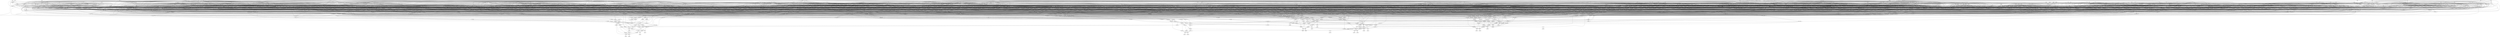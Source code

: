 digraph G {
    "new_n156_" -> "o[0]";
    "new_n521_" -> "o[0]";
    "new_n559_" -> "o[0]";
    "new_n157_" -> "new_n156_";
    "new_n447_" -> "new_n156_";
    "new_n487_" -> "new_n156_";
    "new_n158_" -> "new_n157_";
    "new_n411_" -> "new_n157_";
    "new_n159_" -> "new_n158_";
    "new_n298_" -> "new_n158_";
    "new_n410_" -> "new_n158_";
    "new_n160_" -> "new_n159_";
    "new_n245_" -> "new_n159_";
    "new_n161_" -> "new_n160_";
    "new_n236_" -> "new_n160_";
    "new_n227_" -> "new_n161_";
    "new_n228_" -> "new_n161_";
    "new_n233_" -> "new_n161_";
    "new_n229_" -> "new_n161_";
    "new_n217_" -> "new_n161_";
    "new_n162_" -> "new_n161_";
    "new_n215_" -> "new_n162_";
    "new_n211_" -> "new_n162_";
    "new_n201_" -> "new_n162_";
    "new_n209_" -> "new_n162_";
    "new_n205_" -> "new_n162_";
    "new_n163_" -> "new_n162_";
    "new_n199_" -> "new_n163_";
    "new_n195_" -> "new_n163_";
    "new_n184_" -> "new_n163_";
    "new_n164_" -> "new_n163_";
    "new_n175_" -> "new_n163_";
    "new_n165_" -> "new_n164_";
    "new_n182_" -> "new_n164_";
    "new_n181_" -> "new_n165_";
    "new_n180_" -> "new_n165_";
    "new_n166_" -> "new_n165_";
    "new_n175_" -> "new_n165_";
    "new_n167_" -> "new_n166_";
    "new_n173_" -> "new_n166_";
    "i[112]" -> "new_n167_";
    "i[113]" -> "new_n167_";
    "new_n172_" -> "new_n167_";
    "new_n171_" -> "new_n167_";
    "new_n168_" -> "new_n167_";
    "new_n170_" -> "new_n168_";
    "new_n169_" -> "new_n168_";
    "i[118]" -> "new_n169_";
    "i[119]" -> "new_n169_";
    "i[116]" -> "new_n170_";
    "i[117]" -> "new_n170_";
    "i[116]" -> "new_n171_";
    "new_n169_" -> "new_n171_";
    "i[117]" -> "new_n171_";
    "i[114]" -> "new_n172_";
    "i[115]" -> "new_n172_";
    "i[27]" -> "new_n173_";
    "new_n174_" -> "new_n173_";
    "i[28]" -> "new_n173_";
    "i[29]" -> "new_n173_";
    "i[30]" -> "new_n173_";
    "i[31]" -> "new_n173_";
    "i[25]" -> "new_n174_";
    "i[26]" -> "new_n174_";
    "new_n178_" -> "new_n175_";
    "new_n176_" -> "new_n175_";
    "new_n177_" -> "new_n175_";
    "new_n177_" -> "new_n176_";
    "i[124]" -> "new_n176_";
    "i[125]" -> "new_n176_";
    "i[126]" -> "new_n177_";
    "i[127]" -> "new_n177_";
    "i[122]" -> "new_n178_";
    "new_n179_" -> "new_n178_";
    "i[123]" -> "new_n178_";
    "i[120]" -> "new_n179_";
    "i[121]" -> "new_n179_";
    "i[84]" -> "new_n180_";
    "i[85]" -> "new_n180_";
    "i[86]" -> "new_n181_";
    "i[87]" -> "new_n181_";
    "i[27]" -> "new_n182_";
    "i[28]" -> "new_n182_";
    "new_n183_" -> "new_n182_";
    "i[29]" -> "new_n182_";
    "i[30]" -> "new_n182_";
    "i[31]" -> "new_n182_";
    "i[25]" -> "new_n183_";
    "i[26]" -> "new_n183_";
    "new_n173_" -> "new_n184_";
    "new_n167_" -> "new_n184_";
    "new_n185_" -> "new_n184_";
    "new_n188_" -> "new_n184_";
    "i[115]" -> "new_n185_";
    "i[116]" -> "new_n185_";
    "new_n186_" -> "new_n185_";
    "new_n187_" -> "new_n185_";
    "new_n169_" -> "new_n185_";
    "i[113]" -> "new_n186_";
    "i[114]" -> "new_n186_";
    "i[118]" -> "new_n187_";
    "i[117]" -> "new_n187_";
    "new_n186_" -> "new_n188_";
    "i[115]" -> "new_n188_";
    "i[116]" -> "new_n188_";
    "new_n189_" -> "new_n188_";
    "i[117]" -> "new_n189_";
    "i[118]" -> "new_n189_";
    "i[119]" -> "new_n189_";
    "i[115]" -> "new_n191_";
    "i[116]" -> "new_n191_";
    "i[117]" -> "new_n191_";
    "i[118]" -> "new_n191_";
    "i[119]" -> "new_n191_";
    "new_n186_" -> "new_n191_";
    "i[28]" -> "new_n192_";
    "i[29]" -> "new_n192_";
    "new_n193_" -> "new_n192_";
    "i[30]" -> "new_n193_";
    "i[31]" -> "new_n193_";
    "i[25]" -> "new_n194_";
    "i[24]" -> "new_n194_";
    "i[26]" -> "new_n194_";
    "i[27]" -> "new_n194_";
    "new_n196_" -> "new_n195_";
    "i[19]" -> "new_n195_";
    "i[20]" -> "new_n195_";
    "new_n198_" -> "new_n195_";
    "new_n197_" -> "new_n195_";
    "i[17]" -> "new_n196_";
    "i[18]" -> "new_n196_";
    "i[22]" -> "new_n197_";
    "i[23]" -> "new_n197_";
    "i[22]" -> "new_n198_";
    "i[21]" -> "new_n198_";
    "i[124]" -> "new_n199_";
    "i[125]" -> "new_n199_";
    "new_n200_" -> "new_n199_";
    "i[126]" -> "new_n199_";
    "i[127]" -> "new_n199_";
    "i[121]" -> "new_n200_";
    "i[122]" -> "new_n200_";
    "i[120]" -> "new_n200_";
    "i[123]" -> "new_n200_";
    "new_n202_" -> "new_n201_";
    "new_n175_" -> "new_n201_";
    "new_n173_" -> "new_n201_";
    "new_n200_" -> "new_n202_";
    "new_n204_" -> "new_n202_";
    "new_n203_" -> "new_n202_";
    "new_n176_" -> "new_n203_";
    "new_n177_" -> "new_n203_";
    "i[124]" -> "new_n204_";
    "new_n177_" -> "new_n204_";
    "i[125]" -> "new_n204_";
    "new_n180_" -> "new_n205_";
    "new_n175_" -> "new_n205_";
    "new_n206_" -> "new_n205_";
    "new_n166_" -> "new_n205_";
    "new_n181_" -> "new_n205_";
    "new_n208_" -> "new_n206_";
    "new_n207_" -> "new_n206_";
    "i[118]" -> "new_n206_";
    "i[119]" -> "new_n206_";
    "i[113]" -> "new_n207_";
    "i[112]" -> "new_n207_";
    "i[114]" -> "new_n207_";
    "i[115]" -> "new_n207_";
    "i[116]" -> "new_n208_";
    "i[117]" -> "new_n208_";
    "new_n175_" -> "new_n209_";
    "new_n199_" -> "new_n209_";
    "new_n195_" -> "new_n209_";
    "new_n210_" -> "new_n209_";
    "i[124]" -> "new_n210_";
    "new_n178_" -> "new_n210_";
    "i[126]" -> "new_n210_";
    "i[125]" -> "new_n210_";
    "i[127]" -> "new_n210_";
    "new_n214_" -> "new_n211_";
    "new_n212_" -> "new_n211_";
    "new_n177_" -> "new_n211_";
    "i[123]" -> "new_n212_";
    "new_n213_" -> "new_n212_";
    "i[124]" -> "new_n212_";
    "i[121]" -> "new_n213_";
    "i[122]" -> "new_n213_";
    "i[126]" -> "new_n214_";
    "i[125]" -> "new_n214_";
    "i[75]" -> "new_n215_";
    "i[76]" -> "new_n215_";
    "i[77]" -> "new_n215_";
    "new_n216_" -> "new_n215_";
    "i[78]" -> "new_n215_";
    "i[79]" -> "new_n215_";
    "i[73]" -> "new_n216_";
    "i[74]" -> "new_n216_";
    "new_n195_" -> "new_n217_";
    "new_n223_" -> "new_n217_";
    "new_n218_" -> "new_n217_";
    "new_n175_" -> "new_n217_";
    "new_n210_" -> "new_n217_";
    "new_n221_" -> "new_n218_";
    "i[23]" -> "new_n218_";
    "new_n199_" -> "new_n218_";
    "new_n219_" -> "new_n218_";
    "new_n195_" -> "new_n218_";
    "i[112]" -> "new_n219_";
    "i[113]" -> "new_n219_";
    "i[116]" -> "new_n219_";
    "new_n172_" -> "new_n219_";
    "new_n220_" -> "new_n219_";
    "i[117]" -> "new_n220_";
    "new_n169_" -> "new_n220_";
    "i[17]" -> "new_n221_";
    "i[18]" -> "new_n221_";
    "i[19]" -> "new_n221_";
    "i[20]" -> "new_n221_";
    "new_n222_" -> "new_n221_";
    "i[21]" -> "new_n222_";
    "i[22]" -> "new_n222_";
    "i[119]" -> "new_n223_";
    "new_n226_" -> "new_n223_";
    "i[55]" -> "new_n223_";
    "new_n224_" -> "new_n223_";
    "i[55]" -> "new_n224_";
    "i[54]" -> "new_n224_";
    "new_n225_" -> "new_n224_";
    "i[52]" -> "new_n225_";
    "i[53]" -> "new_n225_";
    "i[114]" -> "new_n226_";
    "i[113]" -> "new_n226_";
    "i[115]" -> "new_n226_";
    "i[117]" -> "new_n226_";
    "i[116]" -> "new_n226_";
    "i[118]" -> "new_n226_";
    "new_n175_" -> "new_n227_";
    "new_n195_" -> "new_n227_";
    "new_n210_" -> "new_n227_";
    "new_n210_" -> "new_n228_";
    "new_n175_" -> "new_n228_";
    "new_n195_" -> "new_n228_";
    "new_n221_" -> "new_n228_";
    "i[23]" -> "new_n228_";
    "i[55]" -> "new_n229_";
    "new_n224_" -> "new_n229_";
    "new_n230_" -> "new_n229_";
    "i[20]" -> "new_n230_";
    "new_n231_" -> "new_n230_";
    "new_n232_" -> "new_n230_";
    "i[23]" -> "new_n230_";
    "i[18]" -> "new_n231_";
    "i[19]" -> "new_n231_";
    "i[21]" -> "new_n232_";
    "i[22]" -> "new_n232_";
    "new_n235_" -> "new_n233_";
    "new_n234_" -> "new_n233_";
    "i[127]" -> "new_n233_";
    "i[124]" -> "new_n234_";
    "i[125]" -> "new_n234_";
    "i[126]" -> "new_n234_";
    "i[121]" -> "new_n235_";
    "i[120]" -> "new_n235_";
    "i[122]" -> "new_n235_";
    "i[123]" -> "new_n235_";
    "new_n229_" -> "new_n236_";
    "new_n223_" -> "new_n236_";
    "new_n227_" -> "new_n236_";
    "new_n233_" -> "new_n236_";
    "new_n228_" -> "new_n236_";
    "new_n237_" -> "new_n236_";
    "new_n215_" -> "new_n237_";
    "new_n211_" -> "new_n237_";
    "new_n201_" -> "new_n237_";
    "new_n182_" -> "new_n237_";
    "new_n165_" -> "new_n237_";
    "new_n238_" -> "new_n237_";
    "new_n173_" -> "new_n238_";
    "new_n202_" -> "new_n238_";
    "new_n175_" -> "new_n238_";
    "new_n239_" -> "new_n238_";
    "new_n240_" -> "new_n238_";
    "new_n173_" -> "new_n239_";
    "new_n188_" -> "new_n239_";
    "new_n185_" -> "new_n239_";
    "new_n167_" -> "new_n239_";
    "new_n173_" -> "new_n240_";
    "new_n185_" -> "new_n240_";
    "new_n175_" -> "new_n240_";
    "new_n167_" -> "new_n240_";
    "new_n169_" -> "new_n242_";
    "new_n208_" -> "new_n242_";
    "new_n243_" -> "new_n242_";
    "i[113]" -> "new_n243_";
    "i[112]" -> "new_n243_";
    "i[114]" -> "new_n243_";
    "i[115]" -> "new_n243_";
    "i[125]" -> "new_n244_";
    "i[126]" -> "new_n244_";
    "i[127]" -> "new_n244_";
    "new_n294_" -> "new_n245_";
    "new_n255_" -> "new_n245_";
    "new_n261_" -> "new_n245_";
    "new_n290_" -> "new_n245_";
    "new_n246_" -> "new_n245_";
    "new_n278_" -> "new_n245_";
    "new_n272_" -> "new_n246_";
    "new_n275_" -> "new_n246_";
    "new_n203_" -> "new_n246_";
    "new_n276_" -> "new_n246_";
    "new_n277_" -> "new_n246_";
    "new_n247_" -> "new_n246_";
    "new_n270_" -> "new_n247_";
    "new_n264_" -> "new_n247_";
    "new_n248_" -> "new_n247_";
    "new_n265_" -> "new_n247_";
    "new_n267_" -> "new_n247_";
    "new_n260_" -> "new_n247_";
    "new_n219_" -> "new_n248_";
    "new_n251_" -> "new_n248_";
    "new_n249_" -> "new_n248_";
    "new_n253_" -> "new_n248_";
    "new_n255_" -> "new_n248_";
    "new_n257_" -> "new_n248_";
    "new_n204_" -> "new_n249_";
    "new_n250_" -> "new_n249_";
    "new_n203_" -> "new_n249_";
    "i[122]" -> "new_n250_";
    "new_n179_" -> "new_n250_";
    "i[123]" -> "new_n250_";
    "i[20]" -> "new_n251_";
    "new_n252_" -> "new_n251_";
    "i[21]" -> "new_n251_";
    "new_n197_" -> "new_n251_";
    "i[17]" -> "new_n252_";
    "i[16]" -> "new_n252_";
    "new_n231_" -> "new_n252_";
    "i[123]" -> "new_n253_";
    "new_n254_" -> "new_n253_";
    "new_n214_" -> "new_n253_";
    "i[124]" -> "new_n253_";
    "new_n177_" -> "new_n253_";
    "i[121]" -> "new_n254_";
    "i[122]" -> "new_n254_";
    "i[124]" -> "new_n255_";
    "i[125]" -> "new_n255_";
    "new_n179_" -> "new_n255_";
    "new_n256_" -> "new_n255_";
    "i[126]" -> "new_n255_";
    "i[127]" -> "new_n255_";
    "i[122]" -> "new_n256_";
    "i[123]" -> "new_n256_";
    "new_n259_" -> "new_n257_";
    "i[74]" -> "new_n257_";
    "i[75]" -> "new_n257_";
    "i[78]" -> "new_n257_";
    "new_n258_" -> "new_n257_";
    "i[79]" -> "new_n257_";
    "i[76]" -> "new_n258_";
    "i[77]" -> "new_n258_";
    "i[72]" -> "new_n259_";
    "i[73]" -> "new_n259_";
    "new_n261_" -> "new_n260_";
    "new_n255_" -> "new_n260_";
    "i[24]" -> "new_n261_";
    "i[25]" -> "new_n261_";
    "i[26]" -> "new_n261_";
    "i[27]" -> "new_n261_";
    "new_n263_" -> "new_n261_";
    "new_n262_" -> "new_n261_";
    "i[29]" -> "new_n262_";
    "new_n193_" -> "new_n262_";
    "i[29]" -> "new_n263_";
    "i[28]" -> "new_n263_";
    "new_n193_" -> "new_n263_";
    "i[124]" -> "new_n264_";
    "new_n235_" -> "new_n264_";
    "i[126]" -> "new_n264_";
    "i[125]" -> "new_n264_";
    "i[127]" -> "new_n264_";
    "new_n266_" -> "new_n265_";
    "i[21]" -> "new_n265_";
    "i[22]" -> "new_n265_";
    "i[20]" -> "new_n265_";
    "i[23]" -> "new_n265_";
    "i[17]" -> "new_n266_";
    "i[16]" -> "new_n266_";
    "i[18]" -> "new_n266_";
    "i[19]" -> "new_n266_";
    "new_n254_" -> "new_n267_";
    "new_n268_" -> "new_n267_";
    "new_n269_" -> "new_n267_";
    "i[127]" -> "new_n267_";
    "i[123]" -> "new_n268_";
    "i[124]" -> "new_n268_";
    "i[125]" -> "new_n269_";
    "i[126]" -> "new_n269_";
    "i[116]" -> "new_n270_";
    "new_n271_" -> "new_n270_";
    "i[118]" -> "new_n270_";
    "i[117]" -> "new_n270_";
    "i[119]" -> "new_n270_";
    "i[113]" -> "new_n271_";
    "i[114]" -> "new_n271_";
    "i[112]" -> "new_n271_";
    "i[115]" -> "new_n271_";
    "new_n274_" -> "new_n272_";
    "i[24]" -> "new_n272_";
    "i[25]" -> "new_n272_";
    "new_n192_" -> "new_n272_";
    "new_n273_" -> "new_n272_";
    "new_n257_" -> "new_n273_";
    "new_n255_" -> "new_n273_";
    "i[26]" -> "new_n274_";
    "i[27]" -> "new_n274_";
    "i[25]" -> "new_n275_";
    "i[24]" -> "new_n275_";
    "new_n274_" -> "new_n275_";
    "new_n192_" -> "new_n275_";
    "new_n273_" -> "new_n275_";
    "i[116]" -> "new_n276_";
    "new_n172_" -> "new_n276_";
    "new_n220_" -> "new_n276_";
    "new_n172_" -> "new_n277_";
    "i[116]" -> "new_n277_";
    "i[117]" -> "new_n277_";
    "new_n169_" -> "new_n277_";
    "new_n249_" -> "new_n278_";
    "new_n253_" -> "new_n278_";
    "new_n255_" -> "new_n278_";
    "new_n257_" -> "new_n278_";
    "new_n287_" -> "new_n278_";
    "new_n279_" -> "new_n278_";
    "new_n276_" -> "new_n279_";
    "new_n277_" -> "new_n279_";
    "new_n272_" -> "new_n279_";
    "new_n286_" -> "new_n279_";
    "new_n282_" -> "new_n279_";
    "new_n280_" -> "new_n279_";
    "new_n281_" -> "new_n280_";
    "new_n264_" -> "new_n280_";
    "new_n265_" -> "new_n280_";
    "new_n270_" -> "new_n280_";
    "new_n267_" -> "new_n280_";
    "new_n260_" -> "new_n280_";
    "i[18]" -> "new_n281_";
    "i[17]" -> "new_n281_";
    "i[23]" -> "new_n281_";
    "i[19]" -> "new_n281_";
    "i[20]" -> "new_n281_";
    "new_n232_" -> "new_n281_";
    "new_n285_" -> "new_n282_";
    "new_n255_" -> "new_n282_";
    "new_n261_" -> "new_n282_";
    "new_n283_" -> "new_n282_";
    "i[124]" -> "new_n283_";
    "new_n284_" -> "new_n283_";
    "i[126]" -> "new_n283_";
    "i[125]" -> "new_n283_";
    "i[127]" -> "new_n283_";
    "i[120]" -> "new_n284_";
    "i[121]" -> "new_n284_";
    "new_n256_" -> "new_n284_";
    "i[24]" -> "new_n285_";
    "i[25]" -> "new_n285_";
    "i[26]" -> "new_n285_";
    "i[27]" -> "new_n285_";
    "new_n192_" -> "new_n285_";
    "i[19]" -> "new_n286_";
    "i[18]" -> "new_n286_";
    "i[21]" -> "new_n286_";
    "i[20]" -> "new_n286_";
    "new_n197_" -> "new_n286_";
    "new_n289_" -> "new_n287_";
    "new_n219_" -> "new_n287_";
    "new_n275_" -> "new_n287_";
    "new_n203_" -> "new_n287_";
    "new_n251_" -> "new_n287_";
    "new_n288_" -> "new_n287_";
    "new_n253_" -> "new_n288_";
    "new_n255_" -> "new_n288_";
    "new_n257_" -> "new_n288_";
    "new_n200_" -> "new_n289_";
    "new_n176_" -> "new_n289_";
    "new_n177_" -> "new_n289_";
    "new_n289_" -> "new_n290_";
    "new_n251_" -> "new_n290_";
    "new_n288_" -> "new_n290_";
    "new_n291_" -> "new_n290_";
    "new_n292_" -> "new_n291_";
    "new_n267_" -> "new_n291_";
    "new_n260_" -> "new_n291_";
    "new_n286_" -> "new_n291_";
    "new_n282_" -> "new_n291_";
    "new_n235_" -> "new_n292_";
    "new_n293_" -> "new_n292_";
    "i[127]" -> "new_n292_";
    "new_n270_" -> "new_n292_";
    "new_n281_" -> "new_n292_";
    "i[124]" -> "new_n293_";
    "i[125]" -> "new_n293_";
    "i[126]" -> "new_n293_";
    "new_n297_" -> "new_n294_";
    "i[78]" -> "new_n294_";
    "i[79]" -> "new_n294_";
    "new_n295_" -> "new_n294_";
    "new_n285_" -> "new_n294_";
    "new_n283_" -> "new_n294_";
    "i[124]" -> "new_n295_";
    "new_n256_" -> "new_n295_";
    "new_n269_" -> "new_n295_";
    "new_n296_" -> "new_n295_";
    "i[127]" -> "new_n295_";
    "i[24]" -> "new_n296_";
    "new_n183_" -> "new_n296_";
    "i[27]" -> "new_n296_";
    "new_n192_" -> "new_n296_";
    "i[72]" -> "new_n297_";
    "i[73]" -> "new_n297_";
    "i[74]" -> "new_n297_";
    "new_n258_" -> "new_n297_";
    "i[75]" -> "new_n297_";
    "new_n299_" -> "new_n298_";
    "new_n351_" -> "new_n298_";
    "new_n382_" -> "new_n298_";
    "new_n300_" -> "new_n299_";
    "new_n341_" -> "new_n299_";
    "new_n339_" -> "new_n300_";
    "new_n337_" -> "new_n300_";
    "new_n333_" -> "new_n300_";
    "new_n338_" -> "new_n300_";
    "new_n301_" -> "new_n300_";
    "new_n325_" -> "new_n300_";
    "new_n321_" -> "new_n301_";
    "new_n316_" -> "new_n301_";
    "new_n322_" -> "new_n301_";
    "new_n313_" -> "new_n301_";
    "new_n302_" -> "new_n301_";
    "new_n304_" -> "new_n302_";
    "new_n311_" -> "new_n302_";
    "new_n312_" -> "new_n302_";
    "new_n303_" -> "new_n302_";
    "new_n309_" -> "new_n302_";
    "new_n307_" -> "new_n302_";
    "new_n166_" -> "new_n303_";
    "new_n304_" -> "new_n303_";
    "new_n305_" -> "new_n303_";
    "new_n284_" -> "new_n304_";
    "new_n176_" -> "new_n304_";
    "new_n177_" -> "new_n304_";
    "new_n306_" -> "new_n305_";
    "new_n180_" -> "new_n305_";
    "new_n181_" -> "new_n305_";
    "i[81]" -> "new_n306_";
    "i[80]" -> "new_n306_";
    "i[82]" -> "new_n306_";
    "i[83]" -> "new_n306_";
    "new_n308_" -> "new_n307_";
    "new_n173_" -> "new_n307_";
    "new_n167_" -> "new_n307_";
    "new_n304_" -> "new_n307_";
    "new_n185_" -> "new_n307_";
    "i[24]" -> "new_n308_";
    "new_n183_" -> "new_n308_";
    "i[27]" -> "new_n308_";
    "new_n263_" -> "new_n308_";
    "new_n262_" -> "new_n308_";
    "new_n208_" -> "new_n309_";
    "new_n310_" -> "new_n309_";
    "i[118]" -> "new_n309_";
    "i[119]" -> "new_n309_";
    "i[112]" -> "new_n310_";
    "i[113]" -> "new_n310_";
    "i[114]" -> "new_n310_";
    "i[115]" -> "new_n310_";
    "new_n231_" -> "new_n311_";
    "i[20]" -> "new_n311_";
    "new_n222_" -> "new_n311_";
    "i[23]" -> "new_n311_";
    "i[101]" -> "new_n312_";
    "i[100]" -> "new_n312_";
    "i[102]" -> "new_n312_";
    "i[103]" -> "new_n312_";
    "new_n314_" -> "new_n313_";
    "new_n304_" -> "new_n313_";
    "new_n173_" -> "new_n313_";
    "new_n315_" -> "new_n314_";
    "new_n191_" -> "new_n314_";
    "new_n284_" -> "new_n315_";
    "new_n204_" -> "new_n315_";
    "new_n203_" -> "new_n315_";
    "i[46]" -> "new_n316_";
    "new_n319_" -> "new_n316_";
    "new_n304_" -> "new_n316_";
    "new_n312_" -> "new_n316_";
    "new_n317_" -> "new_n316_";
    "i[47]" -> "new_n316_";
    "new_n318_" -> "new_n317_";
    "new_n254_" -> "new_n317_";
    "i[126]" -> "new_n317_";
    "i[125]" -> "new_n317_";
    "i[127]" -> "new_n317_";
    "i[123]" -> "new_n318_";
    "i[124]" -> "new_n318_";
    "i[42]" -> "new_n319_";
    "i[41]" -> "new_n319_";
    "i[40]" -> "new_n319_";
    "i[43]" -> "new_n319_";
    "new_n320_" -> "new_n319_";
    "i[44]" -> "new_n320_";
    "i[45]" -> "new_n320_";
    "i[118]" -> "new_n321_";
    "new_n208_" -> "new_n321_";
    "i[119]" -> "new_n321_";
    "new_n324_" -> "new_n322_";
    "i[94]" -> "new_n322_";
    "new_n323_" -> "new_n322_";
    "i[95]" -> "new_n322_";
    "i[92]" -> "new_n323_";
    "i[93]" -> "new_n323_";
    "i[90]" -> "new_n324_";
    "i[91]" -> "new_n324_";
    "new_n332_" -> "new_n325_";
    "new_n331_" -> "new_n325_";
    "new_n303_" -> "new_n325_";
    "new_n309_" -> "new_n325_";
    "new_n326_" -> "new_n325_";
    "new_n328_" -> "new_n326_";
    "new_n327_" -> "new_n326_";
    "new_n330_" -> "new_n326_";
    "new_n321_" -> "new_n326_";
    "new_n316_" -> "new_n326_";
    "new_n304_" -> "new_n327_";
    "new_n311_" -> "new_n327_";
    "new_n312_" -> "new_n327_";
    "new_n170_" -> "new_n328_";
    "new_n329_" -> "new_n328_";
    "new_n169_" -> "new_n328_";
    "new_n172_" -> "new_n329_";
    "i[112]" -> "new_n329_";
    "i[113]" -> "new_n329_";
    "i[126]" -> "new_n330_";
    "i[125]" -> "new_n330_";
    "i[127]" -> "new_n330_";
    "new_n319_" -> "new_n331_";
    "i[46]" -> "new_n331_";
    "i[47]" -> "new_n331_";
    "new_n312_" -> "new_n331_";
    "new_n317_" -> "new_n331_";
    "new_n304_" -> "new_n331_";
    "i[116]" -> "new_n332_";
    "new_n310_" -> "new_n332_";
    "i[118]" -> "new_n332_";
    "i[117]" -> "new_n332_";
    "i[119]" -> "new_n332_";
    "new_n335_" -> "new_n333_";
    "new_n334_" -> "new_n333_";
    "new_n315_" -> "new_n334_";
    "new_n304_" -> "new_n334_";
    "new_n191_" -> "new_n334_";
    "new_n173_" -> "new_n334_";
    "new_n336_" -> "new_n335_";
    "new_n266_" -> "new_n335_";
    "i[20]" -> "new_n336_";
    "i[21]" -> "new_n336_";
    "new_n197_" -> "new_n336_";
    "new_n336_" -> "new_n337_";
    "new_n304_" -> "new_n337_";
    "new_n315_" -> "new_n337_";
    "new_n173_" -> "new_n337_";
    "new_n304_" -> "new_n338_";
    "new_n312_" -> "new_n338_";
    "new_n317_" -> "new_n338_";
    "new_n195_" -> "new_n338_";
    "i[97]" -> "new_n339_";
    "i[96]" -> "new_n339_";
    "i[98]" -> "new_n339_";
    "i[103]" -> "new_n339_";
    "i[99]" -> "new_n339_";
    "new_n340_" -> "new_n339_";
    "i[103]" -> "new_n340_";
    "i[101]" -> "new_n340_";
    "i[102]" -> "new_n340_";
    "i[100]" -> "new_n340_";
    "new_n322_" -> "new_n341_";
    "new_n313_" -> "new_n341_";
    "new_n348_" -> "new_n341_";
    "new_n342_" -> "new_n341_";
    "new_n332_" -> "new_n342_";
    "new_n331_" -> "new_n342_";
    "new_n343_" -> "new_n342_";
    "new_n346_" -> "new_n342_";
    "new_n339_" -> "new_n343_";
    "new_n337_" -> "new_n343_";
    "new_n335_" -> "new_n343_";
    "new_n334_" -> "new_n343_";
    "new_n344_" -> "new_n343_";
    "new_n304_" -> "new_n344_";
    "new_n195_" -> "new_n344_";
    "new_n312_" -> "new_n344_";
    "new_n317_" -> "new_n344_";
    "new_n345_" -> "new_n344_";
    "new_n173_" -> "new_n345_";
    "new_n304_" -> "new_n345_";
    "new_n308_" -> "new_n345_";
    "new_n167_" -> "new_n345_";
    "new_n185_" -> "new_n345_";
    "new_n305_" -> "new_n346_";
    "new_n185_" -> "new_n346_";
    "new_n347_" -> "new_n346_";
    "new_n173_" -> "new_n346_";
    "new_n167_" -> "new_n346_";
    "new_n304_" -> "new_n346_";
    "new_n315_" -> "new_n347_";
    "new_n304_" -> "new_n347_";
    "new_n336_" -> "new_n347_";
    "new_n173_" -> "new_n347_";
    "new_n349_" -> "new_n348_";
    "i[38]" -> "new_n348_";
    "new_n330_" -> "new_n348_";
    "i[39]" -> "new_n348_";
    "new_n328_" -> "new_n348_";
    "new_n327_" -> "new_n348_";
    "i[36]" -> "new_n349_";
    "new_n350_" -> "new_n349_";
    "i[37]" -> "new_n349_";
    "i[33]" -> "new_n350_";
    "i[32]" -> "new_n350_";
    "i[34]" -> "new_n350_";
    "i[35]" -> "new_n350_";
    "new_n367_" -> "new_n351_";
    "new_n359_" -> "new_n351_";
    "new_n377_" -> "new_n351_";
    "new_n352_" -> "new_n351_";
    "new_n361_" -> "new_n351_";
    "new_n371_" -> "new_n351_";
    "new_n219_" -> "new_n352_";
    "new_n360_" -> "new_n352_";
    "new_n353_" -> "new_n352_";
    "new_n356_" -> "new_n352_";
    "new_n192_" -> "new_n352_";
    "new_n359_" -> "new_n352_";
    "new_n191_" -> "new_n353_";
    "new_n354_" -> "new_n353_";
    "new_n249_" -> "new_n353_";
    "i[124]" -> "new_n354_";
    "new_n355_" -> "new_n354_";
    "i[125]" -> "new_n354_";
    "new_n177_" -> "new_n354_";
    "new_n179_" -> "new_n355_";
    "i[122]" -> "new_n355_";
    "i[123]" -> "new_n355_";
    "new_n249_" -> "new_n356_";
    "new_n191_" -> "new_n356_";
    "new_n357_" -> "new_n356_";
    "new_n192_" -> "new_n356_";
    "new_n216_" -> "new_n357_";
    "i[75]" -> "new_n357_";
    "i[76]" -> "new_n357_";
    "i[77]" -> "new_n357_";
    "new_n358_" -> "new_n357_";
    "i[78]" -> "new_n358_";
    "i[79]" -> "new_n358_";
    "new_n235_" -> "new_n359_";
    "new_n176_" -> "new_n359_";
    "new_n177_" -> "new_n359_";
    "i[113]" -> "new_n360_";
    "new_n172_" -> "new_n360_";
    "new_n187_" -> "new_n360_";
    "i[116]" -> "new_n360_";
    "new_n169_" -> "new_n360_";
    "new_n369_" -> "new_n361_";
    "new_n370_" -> "new_n361_";
    "new_n360_" -> "new_n361_";
    "new_n362_" -> "new_n361_";
    "new_n363_" -> "new_n361_";
    "new_n359_" -> "new_n361_";
    "new_n249_" -> "new_n362_";
    "new_n192_" -> "new_n362_";
    "new_n242_" -> "new_n362_";
    "new_n357_" -> "new_n362_";
    "new_n359_" -> "new_n363_";
    "new_n367_" -> "new_n363_";
    "new_n283_" -> "new_n363_";
    "new_n364_" -> "new_n363_";
    "new_n368_" -> "new_n363_";
    "new_n365_" -> "new_n364_";
    "new_n224_" -> "new_n364_";
    "i[55]" -> "new_n364_";
    "i[48]" -> "new_n365_";
    "i[49]" -> "new_n365_";
    "new_n366_" -> "new_n365_";
    "i[50]" -> "new_n366_";
    "i[51]" -> "new_n366_";
    "i[24]" -> "new_n367_";
    "i[25]" -> "new_n367_";
    "new_n274_" -> "new_n367_";
    "new_n192_" -> "new_n367_";
    "i[116]" -> "new_n368_";
    "new_n243_" -> "new_n368_";
    "i[118]" -> "new_n368_";
    "i[117]" -> "new_n368_";
    "i[119]" -> "new_n368_";
    "new_n192_" -> "new_n369_";
    "new_n219_" -> "new_n369_";
    "i[24]" -> "new_n370_";
    "i[25]" -> "new_n370_";
    "i[26]" -> "new_n370_";
    "new_n263_" -> "new_n370_";
    "i[27]" -> "new_n370_";
    "new_n262_" -> "new_n370_";
    "new_n373_" -> "new_n371_";
    "new_n360_" -> "new_n371_";
    "new_n376_" -> "new_n371_";
    "new_n372_" -> "new_n371_";
    "new_n192_" -> "new_n371_";
    "new_n359_" -> "new_n371_";
    "new_n357_" -> "new_n372_";
    "new_n354_" -> "new_n372_";
    "new_n249_" -> "new_n372_";
    "new_n191_" -> "new_n372_";
    "new_n374_" -> "new_n373_";
    "new_n181_" -> "new_n373_";
    "i[83]" -> "new_n374_";
    "new_n375_" -> "new_n374_";
    "i[84]" -> "new_n374_";
    "i[85]" -> "new_n374_";
    "i[80]" -> "new_n375_";
    "i[81]" -> "new_n375_";
    "i[82]" -> "new_n375_";
    "i[28]" -> "new_n376_";
    "new_n194_" -> "new_n376_";
    "i[29]" -> "new_n376_";
    "new_n193_" -> "new_n376_";
    "new_n378_" -> "new_n377_";
    "new_n381_" -> "new_n377_";
    "new_n364_" -> "new_n377_";
    "new_n380_" -> "new_n377_";
    "new_n283_" -> "new_n377_";
    "i[20]" -> "new_n378_";
    "i[21]" -> "new_n378_";
    "i[22]" -> "new_n378_";
    "new_n379_" -> "new_n378_";
    "i[23]" -> "new_n378_";
    "i[16]" -> "new_n379_";
    "i[17]" -> "new_n379_";
    "new_n231_" -> "new_n379_";
    "i[125]" -> "new_n380_";
    "new_n254_" -> "new_n380_";
    "new_n268_" -> "new_n380_";
    "i[126]" -> "new_n380_";
    "i[127]" -> "new_n380_";
    "i[115]" -> "new_n381_";
    "new_n186_" -> "new_n381_";
    "i[116]" -> "new_n381_";
    "i[118]" -> "new_n381_";
    "i[117]" -> "new_n381_";
    "i[119]" -> "new_n381_";
    "new_n383_" -> "new_n382_";
    "new_n393_" -> "new_n382_";
    "new_n400_" -> "new_n382_";
    "new_n409_" -> "new_n382_";
    "new_n392_" -> "new_n383_";
    "new_n192_" -> "new_n383_";
    "new_n242_" -> "new_n383_";
    "new_n390_" -> "new_n383_";
    "new_n211_" -> "new_n383_";
    "new_n384_" -> "new_n383_";
    "new_n385_" -> "new_n384_";
    "new_n388_" -> "new_n384_";
    "new_n369_" -> "new_n384_";
    "new_n360_" -> "new_n384_";
    "new_n211_" -> "new_n384_";
    "new_n387_" -> "new_n384_";
    "i[92]" -> "new_n385_";
    "new_n324_" -> "new_n385_";
    "i[93]" -> "new_n385_";
    "i[95]" -> "new_n385_";
    "i[94]" -> "new_n385_";
    "new_n386_" -> "new_n385_";
    "i[124]" -> "new_n386_";
    "i[125]" -> "new_n386_";
    "new_n178_" -> "new_n386_";
    "i[126]" -> "new_n386_";
    "i[127]" -> "new_n386_";
    "new_n194_" -> "new_n387_";
    "new_n263_" -> "new_n387_";
    "new_n262_" -> "new_n387_";
    "i[124]" -> "new_n388_";
    "i[125]" -> "new_n388_";
    "i[126]" -> "new_n388_";
    "new_n389_" -> "new_n388_";
    "i[127]" -> "new_n388_";
    "i[121]" -> "new_n389_";
    "i[120]" -> "new_n389_";
    "i[122]" -> "new_n389_";
    "i[123]" -> "new_n389_";
    "i[110]" -> "new_n390_";
    "new_n391_" -> "new_n390_";
    "i[111]" -> "new_n390_";
    "i[105]" -> "new_n391_";
    "i[106]" -> "new_n391_";
    "i[104]" -> "new_n391_";
    "i[107]" -> "new_n391_";
    "i[108]" -> "new_n391_";
    "i[109]" -> "new_n391_";
    "i[124]" -> "new_n392_";
    "new_n256_" -> "new_n392_";
    "i[125]" -> "new_n392_";
    "new_n177_" -> "new_n392_";
    "new_n211_" -> "new_n393_";
    "new_n185_" -> "new_n393_";
    "new_n399_" -> "new_n393_";
    "new_n397_" -> "new_n393_";
    "new_n387_" -> "new_n393_";
    "new_n394_" -> "new_n393_";
    "new_n395_" -> "new_n394_";
    "new_n242_" -> "new_n394_";
    "new_n335_" -> "new_n394_";
    "new_n192_" -> "new_n394_";
    "new_n392_" -> "new_n394_";
    "new_n211_" -> "new_n394_";
    "i[98]" -> "new_n395_";
    "i[97]" -> "new_n395_";
    "i[103]" -> "new_n395_";
    "i[99]" -> "new_n395_";
    "i[100]" -> "new_n395_";
    "new_n396_" -> "new_n395_";
    "i[101]" -> "new_n396_";
    "i[102]" -> "new_n396_";
    "i[98]" -> "new_n397_";
    "i[97]" -> "new_n397_";
    "i[103]" -> "new_n397_";
    "i[99]" -> "new_n397_";
    "i[100]" -> "new_n397_";
    "new_n398_" -> "new_n397_";
    "i[101]" -> "new_n398_";
    "i[102]" -> "new_n398_";
    "i[125]" -> "new_n399_";
    "new_n318_" -> "new_n399_";
    "i[126]" -> "new_n399_";
    "i[127]" -> "new_n399_";
    "new_n387_" -> "new_n400_";
    "new_n404_" -> "new_n400_";
    "new_n386_" -> "new_n400_";
    "new_n192_" -> "new_n400_";
    "new_n401_" -> "new_n400_";
    "new_n211_" -> "new_n400_";
    "new_n376_" -> "new_n401_";
    "new_n402_" -> "new_n401_";
    "new_n219_" -> "new_n401_";
    "new_n403_" -> "new_n401_";
    "new_n360_" -> "new_n401_";
    "i[82]" -> "new_n402_";
    "i[81]" -> "new_n402_";
    "new_n180_" -> "new_n402_";
    "i[83]" -> "new_n402_";
    "new_n181_" -> "new_n402_";
    "i[25]" -> "new_n403_";
    "new_n274_" -> "new_n403_";
    "i[29]" -> "new_n403_";
    "i[28]" -> "new_n403_";
    "i[30]" -> "new_n403_";
    "i[31]" -> "new_n403_";
    "i[22]" -> "new_n404_";
    "new_n407_" -> "new_n404_";
    "new_n405_" -> "new_n404_";
    "i[23]" -> "new_n404_";
    "new_n406_" -> "new_n404_";
    "i[116]" -> "new_n405_";
    "new_n329_" -> "new_n405_";
    "new_n220_" -> "new_n405_";
    "i[115]" -> "new_n406_";
    "new_n186_" -> "new_n406_";
    "new_n187_" -> "new_n406_";
    "i[116]" -> "new_n406_";
    "new_n169_" -> "new_n406_";
    "i[20]" -> "new_n407_";
    "new_n408_" -> "new_n407_";
    "i[21]" -> "new_n407_";
    "i[16]" -> "new_n408_";
    "i[17]" -> "new_n408_";
    "i[18]" -> "new_n408_";
    "i[19]" -> "new_n408_";
    "new_n242_" -> "new_n409_";
    "new_n335_" -> "new_n409_";
    "new_n390_" -> "new_n409_";
    "new_n392_" -> "new_n409_";
    "new_n192_" -> "new_n409_";
    "new_n211_" -> "new_n409_";
    "new_n421_" -> "new_n410_";
    "new_n416_" -> "new_n410_";
    "new_n442_" -> "new_n410_";
    "new_n445_" -> "new_n410_";
    "new_n411_" -> "new_n410_";
    "new_n441_" -> "new_n410_";
    "new_n435_" -> "new_n411_";
    "new_n437_" -> "new_n411_";
    "new_n328_" -> "new_n411_";
    "new_n439_" -> "new_n411_";
    "new_n412_" -> "new_n411_";
    "new_n427_" -> "new_n411_";
    "new_n416_" -> "new_n412_";
    "new_n419_" -> "new_n412_";
    "new_n425_" -> "new_n412_";
    "new_n421_" -> "new_n412_";
    "new_n420_" -> "new_n412_";
    "new_n413_" -> "new_n412_";
    "new_n219_" -> "new_n413_";
    "new_n415_" -> "new_n413_";
    "new_n414_" -> "new_n413_";
    "new_n261_" -> "new_n413_";
    "new_n253_" -> "new_n413_";
    "new_n189_" -> "new_n414_";
    "new_n191_" -> "new_n414_";
    "new_n335_" -> "new_n414_";
    "new_n244_" -> "new_n414_";
    "new_n310_" -> "new_n415_";
    "new_n170_" -> "new_n415_";
    "new_n169_" -> "new_n415_";
    "i[127]" -> "new_n416_";
    "new_n234_" -> "new_n416_";
    "new_n418_" -> "new_n416_";
    "new_n417_" -> "new_n416_";
    "new_n253_" -> "new_n416_";
    "i[124]" -> "new_n417_";
    "new_n355_" -> "new_n417_";
    "i[126]" -> "new_n417_";
    "i[125]" -> "new_n417_";
    "i[127]" -> "new_n417_";
    "i[20]" -> "new_n418_";
    "i[19]" -> "new_n418_";
    "new_n196_" -> "new_n418_";
    "i[21]" -> "new_n418_";
    "i[23]" -> "new_n418_";
    "i[22]" -> "new_n418_";
    "new_n191_" -> "new_n419_";
    "new_n244_" -> "new_n419_";
    "new_n261_" -> "new_n419_";
    "new_n253_" -> "new_n419_";
    "new_n189_" -> "new_n420_";
    "new_n335_" -> "new_n420_";
    "new_n253_" -> "new_n420_";
    "new_n261_" -> "new_n420_";
    "new_n244_" -> "new_n420_";
    "i[90]" -> "new_n421_";
    "new_n423_" -> "new_n421_";
    "new_n424_" -> "new_n421_";
    "new_n422_" -> "new_n421_";
    "i[95]" -> "new_n421_";
    "i[91]" -> "new_n422_";
    "i[92]" -> "new_n422_";
    "i[88]" -> "new_n423_";
    "i[89]" -> "new_n423_";
    "i[93]" -> "new_n424_";
    "i[94]" -> "new_n424_";
    "new_n426_" -> "new_n425_";
    "i[95]" -> "new_n425_";
    "i[90]" -> "new_n426_";
    "i[89]" -> "new_n426_";
    "i[92]" -> "new_n426_";
    "i[91]" -> "new_n426_";
    "i[93]" -> "new_n426_";
    "i[94]" -> "new_n426_";
    "new_n429_" -> "new_n427_";
    "new_n253_" -> "new_n427_";
    "new_n431_" -> "new_n427_";
    "new_n417_" -> "new_n427_";
    "new_n428_" -> "new_n427_";
    "new_n432_" -> "new_n427_";
    "new_n261_" -> "new_n428_";
    "new_n219_" -> "new_n428_";
    "new_n253_" -> "new_n428_";
    "new_n415_" -> "new_n428_";
    "new_n430_" -> "new_n429_";
    "i[93]" -> "new_n429_";
    "i[94]" -> "new_n429_";
    "new_n380_" -> "new_n429_";
    "i[95]" -> "new_n429_";
    "i[90]" -> "new_n430_";
    "i[89]" -> "new_n430_";
    "new_n422_" -> "new_n430_";
    "i[27]" -> "new_n431_";
    "new_n183_" -> "new_n431_";
    "i[28]" -> "new_n431_";
    "i[29]" -> "new_n431_";
    "i[30]" -> "new_n431_";
    "i[31]" -> "new_n431_";
    "new_n433_" -> "new_n432_";
    "new_n434_" -> "new_n432_";
    "new_n320_" -> "new_n432_";
    "i[46]" -> "new_n433_";
    "i[47]" -> "new_n433_";
    "i[42]" -> "new_n434_";
    "i[43]" -> "new_n434_";
    "new_n253_" -> "new_n435_";
    "new_n417_" -> "new_n435_";
    "new_n431_" -> "new_n435_";
    "new_n436_" -> "new_n435_";
    "i[116]" -> "new_n436_";
    "i[115]" -> "new_n436_";
    "new_n189_" -> "new_n436_";
    "new_n261_" -> "new_n437_";
    "new_n438_" -> "new_n437_";
    "new_n415_" -> "new_n437_";
    "new_n253_" -> "new_n437_";
    "i[27]" -> "new_n438_";
    "new_n183_" -> "new_n438_";
    "i[29]" -> "new_n438_";
    "i[28]" -> "new_n438_";
    "i[30]" -> "new_n438_";
    "i[31]" -> "new_n438_";
    "new_n174_" -> "new_n439_";
    "i[27]" -> "new_n439_";
    "i[28]" -> "new_n439_";
    "new_n440_" -> "new_n439_";
    "i[29]" -> "new_n440_";
    "i[30]" -> "new_n440_";
    "i[31]" -> "new_n440_";
    "new_n432_" -> "new_n441_";
    "new_n428_" -> "new_n441_";
    "new_n328_" -> "new_n441_";
    "new_n437_" -> "new_n441_";
    "new_n435_" -> "new_n441_";
    "new_n439_" -> "new_n441_";
    "new_n436_" -> "new_n442_";
    "new_n429_" -> "new_n442_";
    "new_n443_" -> "new_n442_";
    "new_n253_" -> "new_n442_";
    "new_n431_" -> "new_n442_";
    "new_n417_" -> "new_n442_";
    "i[103]" -> "new_n443_";
    "new_n444_" -> "new_n443_";
    "new_n415_" -> "new_n443_";
    "new_n261_" -> "new_n443_";
    "new_n438_" -> "new_n443_";
    "new_n253_" -> "new_n443_";
    "i[97]" -> "new_n444_";
    "i[98]" -> "new_n444_";
    "i[99]" -> "new_n444_";
    "i[100]" -> "new_n444_";
    "new_n398_" -> "new_n444_";
    "new_n234_" -> "new_n445_";
    "i[127]" -> "new_n445_";
    "new_n418_" -> "new_n445_";
    "new_n446_" -> "new_n445_";
    "new_n253_" -> "new_n445_";
    "new_n417_" -> "new_n445_";
    "new_n425_" -> "new_n446_";
    "new_n335_" -> "new_n446_";
    "new_n244_" -> "new_n446_";
    "new_n191_" -> "new_n446_";
    "new_n261_" -> "new_n446_";
    "new_n253_" -> "new_n446_";
    "i[127]" -> "new_n447_";
    "new_n486_" -> "new_n447_";
    "new_n448_" -> "new_n447_";
    "new_n478_" -> "new_n447_";
    "new_n479_" -> "new_n447_";
    "new_n475_" -> "new_n447_";
    "new_n251_" -> "new_n448_";
    "new_n461_" -> "new_n448_";
    "new_n464_" -> "new_n448_";
    "new_n474_" -> "new_n448_";
    "new_n449_" -> "new_n448_";
    "new_n463_" -> "new_n448_";
    "new_n460_" -> "new_n449_";
    "new_n450_" -> "new_n449_";
    "new_n470_" -> "new_n449_";
    "new_n242_" -> "new_n450_";
    "new_n405_" -> "new_n450_";
    "new_n456_" -> "new_n450_";
    "new_n458_" -> "new_n450_";
    "new_n451_" -> "new_n450_";
    "new_n219_" -> "new_n451_";
    "new_n452_" -> "new_n451_";
    "new_n403_" -> "new_n451_";
    "new_n261_" -> "new_n452_";
    "new_n453_" -> "new_n452_";
    "new_n454_" -> "new_n452_";
    "new_n176_" -> "new_n453_";
    "new_n355_" -> "new_n453_";
    "new_n177_" -> "new_n453_";
    "new_n455_" -> "new_n454_";
    "new_n171_" -> "new_n454_";
    "new_n168_" -> "new_n454_";
    "i[113]" -> "new_n455_";
    "i[112]" -> "new_n455_";
    "i[114]" -> "new_n455_";
    "i[115]" -> "new_n455_";
    "new_n457_" -> "new_n456_";
    "new_n453_" -> "new_n456_";
    "new_n261_" -> "new_n456_";
    "i[123]" -> "new_n457_";
    "new_n213_" -> "new_n457_";
    "new_n214_" -> "new_n457_";
    "i[124]" -> "new_n457_";
    "new_n177_" -> "new_n457_";
    "i[34]" -> "new_n458_";
    "i[35]" -> "new_n458_";
    "i[36]" -> "new_n458_";
    "i[37]" -> "new_n458_";
    "new_n459_" -> "new_n458_";
    "i[38]" -> "new_n459_";
    "i[39]" -> "new_n459_";
    "new_n466_" -> "new_n460_";
    "new_n468_" -> "new_n460_";
    "new_n464_" -> "new_n460_";
    "new_n469_" -> "new_n460_";
    "new_n463_" -> "new_n460_";
    "new_n461_" -> "new_n460_";
    "i[52]" -> "new_n461_";
    "new_n462_" -> "new_n461_";
    "i[54]" -> "new_n461_";
    "i[53]" -> "new_n461_";
    "new_n453_" -> "new_n461_";
    "i[55]" -> "new_n461_";
    "i[49]" -> "new_n462_";
    "i[48]" -> "new_n462_";
    "i[50]" -> "new_n462_";
    "i[51]" -> "new_n462_";
    "new_n389_" -> "new_n463_";
    "i[124]" -> "new_n463_";
    "new_n269_" -> "new_n463_";
    "i[127]" -> "new_n463_";
    "i[40]" -> "new_n464_";
    "i[41]" -> "new_n464_";
    "i[42]" -> "new_n464_";
    "i[43]" -> "new_n464_";
    "new_n433_" -> "new_n464_";
    "new_n465_" -> "new_n464_";
    "i[44]" -> "new_n465_";
    "i[45]" -> "new_n465_";
    "i[37]" -> "new_n466_";
    "i[38]" -> "new_n466_";
    "new_n467_" -> "new_n466_";
    "i[39]" -> "new_n466_";
    "i[34]" -> "new_n467_";
    "i[33]" -> "new_n467_";
    "i[32]" -> "new_n467_";
    "i[35]" -> "new_n467_";
    "i[36]" -> "new_n467_";
    "new_n186_" -> "new_n468_";
    "i[115]" -> "new_n468_";
    "i[116]" -> "new_n468_";
    "i[119]" -> "new_n468_";
    "i[118]" -> "new_n468_";
    "i[117]" -> "new_n468_";
    "i[116]" -> "new_n469_";
    "i[114]" -> "new_n469_";
    "i[115]" -> "new_n469_";
    "i[118]" -> "new_n469_";
    "i[117]" -> "new_n469_";
    "i[119]" -> "new_n469_";
    "new_n472_" -> "new_n470_";
    "new_n471_" -> "new_n470_";
    "new_n457_" -> "new_n470_";
    "new_n454_" -> "new_n470_";
    "new_n261_" -> "new_n470_";
    "new_n453_" -> "new_n470_";
    "new_n183_" -> "new_n471_";
    "i[27]" -> "new_n471_";
    "i[28]" -> "new_n471_";
    "new_n440_" -> "new_n471_";
    "new_n473_" -> "new_n472_";
    "i[90]" -> "new_n472_";
    "i[91]" -> "new_n472_";
    "new_n323_" -> "new_n472_";
    "i[94]" -> "new_n472_";
    "i[95]" -> "new_n472_";
    "i[88]" -> "new_n473_";
    "i[89]" -> "new_n473_";
    "new_n478_" -> "new_n474_";
    "new_n475_" -> "new_n474_";
    "new_n477_" -> "new_n475_";
    "new_n476_" -> "new_n475_";
    "i[52]" -> "new_n476_";
    "new_n462_" -> "new_n476_";
    "i[53]" -> "new_n476_";
    "i[55]" -> "new_n476_";
    "i[54]" -> "new_n476_";
    "new_n453_" -> "new_n476_";
    "i[28]" -> "new_n477_";
    "i[27]" -> "new_n477_";
    "i[30]" -> "new_n477_";
    "i[29]" -> "new_n477_";
    "i[31]" -> "new_n477_";
    "i[112]" -> "new_n478_";
    "i[113]" -> "new_n478_";
    "new_n172_" -> "new_n478_";
    "new_n170_" -> "new_n478_";
    "new_n169_" -> "new_n478_";
    "new_n477_" -> "new_n479_";
    "new_n476_" -> "new_n479_";
    "new_n485_" -> "new_n479_";
    "new_n480_" -> "new_n479_";
    "new_n481_" -> "new_n479_";
    "new_n468_" -> "new_n480_";
    "new_n466_" -> "new_n480_";
    "new_n474_" -> "new_n480_";
    "new_n461_" -> "new_n480_";
    "new_n463_" -> "new_n480_";
    "new_n484_" -> "new_n481_";
    "new_n219_" -> "new_n481_";
    "new_n452_" -> "new_n481_";
    "new_n403_" -> "new_n481_";
    "new_n482_" -> "new_n481_";
    "new_n483_" -> "new_n481_";
    "new_n242_" -> "new_n482_";
    "new_n405_" -> "new_n482_";
    "new_n458_" -> "new_n482_";
    "new_n456_" -> "new_n482_";
    "new_n261_" -> "new_n483_";
    "new_n454_" -> "new_n483_";
    "new_n453_" -> "new_n483_";
    "new_n471_" -> "new_n483_";
    "new_n472_" -> "new_n483_";
    "i[75]" -> "new_n484_";
    "i[74]" -> "new_n484_";
    "i[78]" -> "new_n484_";
    "new_n258_" -> "new_n484_";
    "i[79]" -> "new_n484_";
    "new_n469_" -> "new_n485_";
    "new_n251_" -> "new_n485_";
    "new_n464_" -> "new_n485_";
    "new_n463_" -> "new_n485_";
    "new_n461_" -> "new_n485_";
    "new_n213_" -> "new_n486_";
    "i[123]" -> "new_n486_";
    "i[124]" -> "new_n486_";
    "new_n269_" -> "new_n486_";
    "new_n488_" -> "new_n487_";
    "new_n514_" -> "new_n487_";
    "new_n503_" -> "new_n488_";
    "new_n507_" -> "new_n488_";
    "new_n513_" -> "new_n488_";
    "new_n510_" -> "new_n488_";
    "new_n489_" -> "new_n488_";
    "new_n264_" -> "new_n489_";
    "new_n501_" -> "new_n489_";
    "new_n494_" -> "new_n489_";
    "new_n497_" -> "new_n489_";
    "new_n490_" -> "new_n489_";
    "new_n500_" -> "new_n490_";
    "new_n335_" -> "new_n490_";
    "new_n367_" -> "new_n490_";
    "new_n191_" -> "new_n490_";
    "new_n494_" -> "new_n490_";
    "new_n491_" -> "new_n490_";
    "new_n454_" -> "new_n491_";
    "new_n497_" -> "new_n491_";
    "new_n494_" -> "new_n491_";
    "new_n496_" -> "new_n491_";
    "new_n499_" -> "new_n491_";
    "new_n492_" -> "new_n491_";
    "new_n493_" -> "new_n492_";
    "new_n219_" -> "new_n492_";
    "new_n367_" -> "new_n492_";
    "new_n495_" -> "new_n492_";
    "new_n494_" -> "new_n492_";
    "new_n167_" -> "new_n492_";
    "i[114]" -> "new_n493_";
    "i[115]" -> "new_n493_";
    "i[116]" -> "new_n493_";
    "new_n220_" -> "new_n493_";
    "new_n254_" -> "new_n494_";
    "i[123]" -> "new_n494_";
    "i[124]" -> "new_n494_";
    "new_n214_" -> "new_n494_";
    "new_n177_" -> "new_n494_";
    "i[27]" -> "new_n495_";
    "new_n183_" -> "new_n495_";
    "i[28]" -> "new_n495_";
    "new_n440_" -> "new_n495_";
    "i[124]" -> "new_n496_";
    "i[125]" -> "new_n496_";
    "new_n355_" -> "new_n496_";
    "i[126]" -> "new_n496_";
    "i[127]" -> "new_n496_";
    "new_n498_" -> "new_n497_";
    "new_n231_" -> "new_n497_";
    "new_n197_" -> "new_n497_";
    "i[20]" -> "new_n498_";
    "i[21]" -> "new_n498_";
    "i[94]" -> "new_n499_";
    "i[95]" -> "new_n499_";
    "new_n235_" -> "new_n500_";
    "new_n204_" -> "new_n500_";
    "new_n203_" -> "new_n500_";
    "new_n502_" -> "new_n501_";
    "i[75]" -> "new_n501_";
    "i[76]" -> "new_n501_";
    "i[77]" -> "new_n501_";
    "new_n358_" -> "new_n501_";
    "i[72]" -> "new_n502_";
    "i[73]" -> "new_n502_";
    "i[74]" -> "new_n502_";
    "new_n309_" -> "new_n503_";
    "new_n504_" -> "new_n503_";
    "new_n505_" -> "new_n503_";
    "new_n167_" -> "new_n504_";
    "new_n367_" -> "new_n504_";
    "new_n494_" -> "new_n504_";
    "new_n506_" -> "new_n505_";
    "i[87]" -> "new_n505_";
    "i[83]" -> "new_n506_";
    "i[82]" -> "new_n506_";
    "i[81]" -> "new_n506_";
    "i[84]" -> "new_n506_";
    "i[86]" -> "new_n506_";
    "i[85]" -> "new_n506_";
    "new_n191_" -> "new_n507_";
    "new_n509_" -> "new_n507_";
    "new_n508_" -> "new_n507_";
    "new_n500_" -> "new_n507_";
    "new_n494_" -> "new_n507_";
    "new_n367_" -> "new_n507_";
    "new_n208_" -> "new_n508_";
    "new_n169_" -> "new_n508_";
    "new_n354_" -> "new_n508_";
    "i[36]" -> "new_n509_";
    "i[37]" -> "new_n509_";
    "new_n459_" -> "new_n509_";
    "new_n511_" -> "new_n510_";
    "new_n501_" -> "new_n510_";
    "new_n496_" -> "new_n510_";
    "new_n512_" -> "new_n510_";
    "new_n494_" -> "new_n510_";
    "new_n497_" -> "new_n510_";
    "i[125]" -> "new_n511_";
    "new_n213_" -> "new_n511_";
    "new_n268_" -> "new_n511_";
    "i[126]" -> "new_n511_";
    "i[127]" -> "new_n511_";
    "new_n293_" -> "new_n512_";
    "new_n424_" -> "new_n512_";
    "new_n179_" -> "new_n512_";
    "i[95]" -> "new_n512_";
    "new_n256_" -> "new_n512_";
    "i[127]" -> "new_n512_";
    "new_n511_" -> "new_n513_";
    "new_n264_" -> "new_n513_";
    "new_n494_" -> "new_n513_";
    "new_n501_" -> "new_n513_";
    "new_n497_" -> "new_n513_";
    "new_n309_" -> "new_n514_";
    "new_n505_" -> "new_n514_";
    "new_n504_" -> "new_n514_";
    "new_n515_" -> "new_n514_";
    "new_n516_" -> "new_n514_";
    "new_n518_" -> "new_n514_";
    "new_n509_" -> "new_n515_";
    "new_n335_" -> "new_n515_";
    "new_n500_" -> "new_n515_";
    "new_n191_" -> "new_n515_";
    "new_n494_" -> "new_n515_";
    "new_n367_" -> "new_n515_";
    "new_n508_" -> "new_n516_";
    "new_n500_" -> "new_n516_";
    "new_n367_" -> "new_n516_";
    "new_n494_" -> "new_n516_";
    "new_n517_" -> "new_n516_";
    "new_n497_" -> "new_n517_";
    "new_n494_" -> "new_n517_";
    "new_n454_" -> "new_n517_";
    "new_n496_" -> "new_n517_";
    "new_n499_" -> "new_n517_";
    "new_n512_" -> "new_n518_";
    "new_n520_" -> "new_n518_";
    "new_n519_" -> "new_n518_";
    "new_n497_" -> "new_n518_";
    "new_n494_" -> "new_n518_";
    "new_n496_" -> "new_n518_";
    "new_n493_" -> "new_n519_";
    "new_n219_" -> "new_n519_";
    "new_n367_" -> "new_n519_";
    "new_n495_" -> "new_n519_";
    "new_n494_" -> "new_n519_";
    "new_n167_" -> "new_n519_";
    "new_n436_" -> "new_n520_";
    "new_n499_" -> "new_n520_";
    "new_n543_" -> "new_n521_";
    "new_n522_" -> "new_n521_";
    "new_n472_" -> "new_n522_";
    "new_n526_" -> "new_n522_";
    "new_n454_" -> "new_n522_";
    "new_n537_" -> "new_n522_";
    "new_n523_" -> "new_n522_";
    "new_n531_" -> "new_n523_";
    "new_n388_" -> "new_n523_";
    "new_n206_" -> "new_n523_";
    "new_n530_" -> "new_n523_";
    "new_n524_" -> "new_n523_";
    "new_n471_" -> "new_n524_";
    "new_n529_" -> "new_n524_";
    "new_n527_" -> "new_n524_";
    "new_n166_" -> "new_n524_";
    "new_n525_" -> "new_n524_";
    "new_n173_" -> "new_n525_";
    "new_n202_" -> "new_n525_";
    "new_n527_" -> "new_n525_";
    "new_n526_" -> "new_n525_";
    "new_n472_" -> "new_n525_";
    "new_n528_" -> "new_n526_";
    "new_n498_" -> "new_n526_";
    "new_n197_" -> "new_n526_";
    "new_n527_" -> "new_n526_";
    "new_n399_" -> "new_n526_";
    "new_n213_" -> "new_n527_";
    "new_n214_" -> "new_n527_";
    "new_n318_" -> "new_n527_";
    "new_n177_" -> "new_n527_";
    "i[17]" -> "new_n528_";
    "i[18]" -> "new_n528_";
    "i[16]" -> "new_n528_";
    "i[19]" -> "new_n528_";
    "i[83]" -> "new_n529_";
    "new_n375_" -> "new_n529_";
    "i[86]" -> "new_n529_";
    "i[85]" -> "new_n529_";
    "i[84]" -> "new_n529_";
    "i[87]" -> "new_n529_";
    "new_n166_" -> "new_n530_";
    "new_n527_" -> "new_n530_";
    "new_n529_" -> "new_n530_";
    "new_n533_" -> "new_n531_";
    "new_n532_" -> "new_n531_";
    "new_n528_" -> "new_n532_";
    "new_n498_" -> "new_n532_";
    "new_n197_" -> "new_n532_";
    "new_n399_" -> "new_n532_";
    "new_n527_" -> "new_n532_";
    "new_n536_" -> "new_n533_";
    "new_n535_" -> "new_n533_";
    "new_n534_" -> "new_n533_";
    "i[21]" -> "new_n534_";
    "i[22]" -> "new_n534_";
    "i[20]" -> "new_n534_";
    "i[23]" -> "new_n534_";
    "i[17]" -> "new_n535_";
    "i[16]" -> "new_n535_";
    "i[18]" -> "new_n535_";
    "i[19]" -> "new_n535_";
    "i[20]" -> "new_n536_";
    "i[23]" -> "new_n536_";
    "i[22]" -> "new_n536_";
    "i[21]" -> "new_n536_";
    "new_n202_" -> "new_n537_";
    "new_n540_" -> "new_n537_";
    "new_n542_" -> "new_n537_";
    "new_n527_" -> "new_n537_";
    "new_n173_" -> "new_n537_";
    "new_n538_" -> "new_n537_";
    "new_n185_" -> "new_n538_";
    "new_n539_" -> "new_n538_";
    "new_n173_" -> "new_n538_";
    "new_n167_" -> "new_n538_";
    "new_n527_" -> "new_n538_";
    "i[28]" -> "new_n539_";
    "new_n274_" -> "new_n539_";
    "new_n262_" -> "new_n539_";
    "new_n541_" -> "new_n540_";
    "i[37]" -> "new_n540_";
    "i[38]" -> "new_n540_";
    "i[39]" -> "new_n540_";
    "i[33]" -> "new_n541_";
    "i[34]" -> "new_n541_";
    "i[35]" -> "new_n541_";
    "i[36]" -> "new_n541_";
    "i[74]" -> "new_n542_";
    "i[75]" -> "new_n542_";
    "i[73]" -> "new_n542_";
    "i[76]" -> "new_n542_";
    "new_n358_" -> "new_n542_";
    "i[77]" -> "new_n542_";
    "new_n533_" -> "new_n543_";
    "new_n532_" -> "new_n543_";
    "new_n558_" -> "new_n543_";
    "new_n554_" -> "new_n543_";
    "new_n544_" -> "new_n543_";
    "new_n551_" -> "new_n543_";
    "new_n388_" -> "new_n544_";
    "new_n531_" -> "new_n544_";
    "new_n530_" -> "new_n544_";
    "new_n206_" -> "new_n544_";
    "new_n545_" -> "new_n544_";
    "new_n546_" -> "new_n545_";
    "new_n547_" -> "new_n545_";
    "new_n548_" -> "new_n545_";
    "i[21]" -> "new_n546_";
    "i[20]" -> "new_n546_";
    "new_n528_" -> "new_n546_";
    "new_n527_" -> "new_n546_";
    "new_n197_" -> "new_n546_";
    "i[125]" -> "new_n547_";
    "i[124]" -> "new_n547_";
    "i[126]" -> "new_n547_";
    "i[127]" -> "new_n547_";
    "i[75]" -> "new_n548_";
    "i[74]" -> "new_n548_";
    "i[76]" -> "new_n548_";
    "i[79]" -> "new_n548_";
    "i[78]" -> "new_n548_";
    "i[77]" -> "new_n548_";
    "i[20]" -> "new_n549_";
    "new_n231_" -> "new_n549_";
    "new_n550_" -> "new_n549_";
    "i[21]" -> "new_n550_";
    "new_n197_" -> "new_n550_";
    "new_n454_" -> "new_n551_";
    "new_n526_" -> "new_n551_";
    "new_n472_" -> "new_n551_";
    "new_n552_" -> "new_n551_";
    "new_n202_" -> "new_n552_";
    "new_n553_" -> "new_n552_";
    "new_n173_" -> "new_n552_";
    "new_n527_" -> "new_n552_";
    "new_n542_" -> "new_n552_";
    "i[24]" -> "new_n553_";
    "i[25]" -> "new_n553_";
    "i[26]" -> "new_n553_";
    "i[27]" -> "new_n553_";
    "new_n192_" -> "new_n553_";
    "new_n556_" -> "new_n554_";
    "new_n453_" -> "new_n554_";
    "new_n547_" -> "new_n554_";
    "new_n546_" -> "new_n554_";
    "new_n548_" -> "new_n554_";
    "new_n555_" -> "new_n554_";
    "new_n540_" -> "new_n555_";
    "new_n553_" -> "new_n555_";
    "new_n202_" -> "new_n555_";
    "new_n542_" -> "new_n555_";
    "new_n527_" -> "new_n555_";
    "new_n173_" -> "new_n555_";
    "new_n557_" -> "new_n556_";
    "new_n171_" -> "new_n556_";
    "new_n168_" -> "new_n556_";
    "i[113]" -> "new_n557_";
    "i[114]" -> "new_n557_";
    "i[112]" -> "new_n557_";
    "i[115]" -> "new_n557_";
    "new_n539_" -> "new_n558_";
    "new_n173_" -> "new_n558_";
    "new_n167_" -> "new_n558_";
    "new_n185_" -> "new_n558_";
    "new_n527_" -> "new_n558_";
    "new_n560_" -> "new_n559_";
    "new_n589_" -> "new_n559_";
    "new_n588_" -> "new_n560_";
    "new_n584_" -> "new_n560_";
    "new_n585_" -> "new_n560_";
    "new_n561_" -> "new_n560_";
    "new_n582_" -> "new_n560_";
    "new_n189_" -> "new_n561_";
    "new_n581_" -> "new_n561_";
    "new_n576_" -> "new_n561_";
    "new_n578_" -> "new_n561_";
    "new_n562_" -> "new_n561_";
    "new_n567_" -> "new_n561_";
    "new_n318_" -> "new_n562_";
    "new_n269_" -> "new_n562_";
    "new_n565_" -> "new_n562_";
    "i[127]" -> "new_n562_";
    "new_n563_" -> "new_n562_";
    "i[124]" -> "new_n563_";
    "new_n284_" -> "new_n563_";
    "i[127]" -> "new_n563_";
    "new_n269_" -> "new_n563_";
    "new_n495_" -> "new_n563_";
    "new_n564_" -> "new_n563_";
    "new_n389_" -> "new_n564_";
    "new_n176_" -> "new_n564_";
    "new_n177_" -> "new_n564_";
    "new_n196_" -> "new_n565_";
    "new_n566_" -> "new_n565_";
    "new_n222_" -> "new_n565_";
    "i[23]" -> "new_n565_";
    "i[19]" -> "new_n566_";
    "i[20]" -> "new_n566_";
    "new_n496_" -> "new_n567_";
    "new_n573_" -> "new_n567_";
    "new_n575_" -> "new_n567_";
    "new_n574_" -> "new_n567_";
    "new_n568_" -> "new_n567_";
    "new_n571_" -> "new_n567_";
    "new_n570_" -> "new_n568_";
    "new_n173_" -> "new_n568_";
    "new_n569_" -> "new_n568_";
    "new_n564_" -> "new_n568_";
    "i[74]" -> "new_n569_";
    "new_n259_" -> "new_n569_";
    "i[75]" -> "new_n569_";
    "new_n358_" -> "new_n569_";
    "i[76]" -> "new_n569_";
    "i[77]" -> "new_n569_";
    "i[123]" -> "new_n570_";
    "i[122]" -> "new_n570_";
    "i[125]" -> "new_n570_";
    "i[124]" -> "new_n570_";
    "new_n177_" -> "new_n570_";
    "new_n173_" -> "new_n571_";
    "new_n564_" -> "new_n571_";
    "new_n572_" -> "new_n571_";
    "new_n167_" -> "new_n571_";
    "new_n185_" -> "new_n571_";
    "i[116]" -> "new_n572_";
    "new_n557_" -> "new_n572_";
    "new_n220_" -> "new_n572_";
    "i[124]" -> "new_n573_";
    "new_n284_" -> "new_n573_";
    "new_n269_" -> "new_n573_";
    "new_n564_" -> "new_n573_";
    "new_n495_" -> "new_n573_";
    "i[127]" -> "new_n573_";
    "new_n256_" -> "new_n574_";
    "new_n176_" -> "new_n574_";
    "new_n177_" -> "new_n574_";
    "new_n324_" -> "new_n575_";
    "new_n323_" -> "new_n575_";
    "i[94]" -> "new_n575_";
    "i[95]" -> "new_n575_";
    "new_n564_" -> "new_n576_";
    "new_n577_" -> "new_n576_";
    "new_n495_" -> "new_n576_";
    "i[76]" -> "new_n577_";
    "new_n502_" -> "new_n577_";
    "i[75]" -> "new_n577_";
    "i[78]" -> "new_n577_";
    "i[77]" -> "new_n577_";
    "i[79]" -> "new_n577_";
    "new_n564_" -> "new_n578_";
    "new_n579_" -> "new_n578_";
    "new_n495_" -> "new_n578_";
    "new_n577_" -> "new_n578_";
    "new_n580_" -> "new_n578_";
    "i[17]" -> "new_n579_";
    "i[18]" -> "new_n579_";
    "i[16]" -> "new_n579_";
    "i[20]" -> "new_n579_";
    "i[19]" -> "new_n579_";
    "new_n550_" -> "new_n579_";
    "i[124]" -> "new_n580_";
    "i[125]" -> "new_n580_";
    "new_n389_" -> "new_n580_";
    "i[126]" -> "new_n580_";
    "i[127]" -> "new_n580_";
    "i[123]" -> "new_n581_";
    "i[122]" -> "new_n581_";
    "i[126]" -> "new_n581_";
    "i[125]" -> "new_n581_";
    "i[124]" -> "new_n581_";
    "i[127]" -> "new_n581_";
    "new_n583_" -> "new_n582_";
    "new_n540_" -> "new_n582_";
    "new_n568_" -> "new_n582_";
    "new_n574_" -> "new_n582_";
    "new_n569_" -> "new_n583_";
    "new_n570_" -> "new_n583_";
    "new_n564_" -> "new_n583_";
    "new_n173_" -> "new_n583_";
    "new_n563_" -> "new_n584_";
    "new_n565_" -> "new_n584_";
    "new_n166_" -> "new_n585_";
    "new_n564_" -> "new_n585_";
    "new_n586_" -> "new_n585_";
    "new_n587_" -> "new_n585_";
    "i[20]" -> "new_n586_";
    "new_n266_" -> "new_n586_";
    "i[22]" -> "new_n586_";
    "i[21]" -> "new_n586_";
    "i[23]" -> "new_n586_";
    "new_n187_" -> "new_n587_";
    "i[113]" -> "new_n587_";
    "i[114]" -> "new_n587_";
    "i[115]" -> "new_n587_";
    "i[116]" -> "new_n587_";
    "new_n169_" -> "new_n587_";
    "i[115]" -> "new_n588_";
    "i[114]" -> "new_n588_";
    "i[116]" -> "new_n588_";
    "i[118]" -> "new_n588_";
    "i[117]" -> "new_n588_";
    "i[119]" -> "new_n588_";
    "new_n540_" -> "new_n589_";
    "new_n583_" -> "new_n589_";
    "new_n590_" -> "new_n589_";
    "new_n595_" -> "new_n589_";
    "new_n591_" -> "new_n589_";
    "new_n586_" -> "new_n590_";
    "new_n564_" -> "new_n590_";
    "new_n166_" -> "new_n590_";
    "new_n584_" -> "new_n590_";
    "new_n588_" -> "new_n590_";
    "new_n570_" -> "new_n591_";
    "new_n173_" -> "new_n591_";
    "new_n564_" -> "new_n591_";
    "new_n593_" -> "new_n591_";
    "new_n592_" -> "new_n591_";
    "new_n575_" -> "new_n592_";
    "new_n496_" -> "new_n592_";
    "new_n573_" -> "new_n592_";
    "new_n173_" -> "new_n593_";
    "new_n185_" -> "new_n593_";
    "new_n594_" -> "new_n593_";
    "new_n564_" -> "new_n593_";
    "new_n167_" -> "new_n593_";
    "i[27]" -> "new_n594_";
    "i[28]" -> "new_n594_";
    "new_n174_" -> "new_n594_";
    "i[29]" -> "new_n594_";
    "i[30]" -> "new_n594_";
    "i[31]" -> "new_n594_";
    "new_n594_" -> "new_n595_";
    "new_n572_" -> "new_n595_";
    "new_n173_" -> "new_n595_";
    "new_n185_" -> "new_n595_";
    "new_n167_" -> "new_n595_";
    "new_n564_" -> "new_n595_";
    "new_n597_" -> "o[1]";
    "new_n598_" -> "o[1]";
    "new_n599_" -> "o[1]";
    "new_n156_" -> "new_n597_";
    "new_n521_" -> "new_n597_";
    "new_n559_" -> "new_n597_";
    "new_n157_" -> "new_n598_";
    "new_n447_" -> "new_n598_";
    "new_n487_" -> "new_n598_";
    "new_n600_" -> "new_n599_";
    "new_n601_" -> "new_n599_";
    "new_n614_" -> "new_n599_";
    "new_n158_" -> "new_n600_";
    "new_n411_" -> "new_n600_";
    "new_n602_" -> "new_n601_";
    "new_n603_" -> "new_n601_";
    "new_n613_" -> "new_n601_";
    "new_n159_" -> "new_n602_";
    "new_n298_" -> "new_n602_";
    "new_n410_" -> "new_n602_";
    "new_n604_" -> "new_n603_";
    "new_n605_" -> "new_n603_";
    "new_n609_" -> "new_n603_";
    "new_n160_" -> "new_n604_";
    "new_n245_" -> "new_n604_";
    "new_n606_" -> "new_n605_";
    "new_n607_" -> "new_n605_";
    "new_n608_" -> "new_n605_";
    "new_n161_" -> "new_n606_";
    "new_n236_" -> "new_n606_";
    "new_n560_" -> "new_n607_";
    "new_n589_" -> "new_n607_";
    "new_n246_" -> "new_n608_";
    "new_n278_" -> "new_n608_";
    "new_n610_" -> "new_n609_";
    "new_n611_" -> "new_n609_";
    "new_n612_" -> "new_n609_";
    "new_n300_" -> "new_n610_";
    "new_n341_" -> "new_n610_";
    "new_n522_" -> "new_n611_";
    "new_n543_" -> "new_n611_";
    "new_n488_" -> "new_n612_";
    "new_n514_" -> "new_n612_";
    "new_n299_" -> "new_n613_";
    "new_n351_" -> "new_n613_";
    "new_n382_" -> "new_n613_";
    "new_n448_" -> "new_n614_";
    "new_n479_" -> "new_n614_";
    "new_n616_" -> "o[2]";
    "new_n617_" -> "o[2]";
    "new_n597_" -> "new_n616_";
    "new_n599_" -> "new_n616_";
    "new_n598_" -> "new_n616_";
    "new_n618_" -> "new_n617_";
    "new_n619_" -> "new_n617_";
    "new_n600_" -> "new_n618_";
    "new_n601_" -> "new_n618_";
    "new_n614_" -> "new_n618_";
    "new_n620_" -> "new_n619_";
    "new_n621_" -> "new_n619_";
    "new_n602_" -> "new_n620_";
    "new_n603_" -> "new_n620_";
    "new_n613_" -> "new_n620_";
    "new_n622_" -> "new_n621_";
    "new_n623_" -> "new_n621_";
    "new_n624_" -> "new_n621_";
    "new_n604_" -> "new_n622_";
    "new_n605_" -> "new_n622_";
    "new_n609_" -> "new_n622_";
    "new_n606_" -> "new_n623_";
    "new_n607_" -> "new_n623_";
    "new_n608_" -> "new_n623_";
    "new_n610_" -> "new_n624_";
    "new_n611_" -> "new_n624_";
    "new_n612_" -> "new_n624_";
    "new_n626_" -> "o[3]";
    "new_n627_" -> "o[3]";
    "new_n628_" -> "o[3]";
    "new_n629_" -> "o[3]";
    "new_n617_" -> "new_n626_";
    "new_n616_" -> "new_n626_";
    "new_n619_" -> "new_n627_";
    "new_n618_" -> "new_n627_";
    "new_n621_" -> "new_n628_";
    "new_n620_" -> "new_n628_";
    "new_n622_" -> "new_n629_";
    "new_n623_" -> "new_n629_";
    "new_n624_" -> "new_n629_";
    "new_n628_" -> "o[4]";
    "new_n629_" -> "o[4]";
    "new_n626_" -> "o[4]";
    "new_n627_" -> "o[4]";
    "new_n632_" -> "o[5]";
    "new_n851_" -> "o[5]";
    "new_n879_" -> "o[5]";
    "new_n633_" -> "new_n632_";
    "new_n805_" -> "new_n632_";
    "new_n825_" -> "new_n632_";
    "new_n634_" -> "new_n633_";
    "new_n692_" -> "new_n633_";
    "new_n725_" -> "new_n633_";
    "new_n635_" -> "new_n634_";
    "new_n667_" -> "new_n634_";
    "new_n665_" -> "new_n635_";
    "new_n203_" -> "new_n635_";
    "new_n188_" -> "new_n635_";
    "new_n664_" -> "new_n635_";
    "new_n660_" -> "new_n635_";
    "new_n636_" -> "new_n635_";
    "new_n652_" -> "new_n636_";
    "new_n653_" -> "new_n636_";
    "new_n192_" -> "new_n636_";
    "new_n656_" -> "new_n636_";
    "new_n645_" -> "new_n636_";
    "new_n637_" -> "new_n636_";
    "new_n644_" -> "new_n637_";
    "new_n496_" -> "new_n637_";
    "new_n176_" -> "new_n637_";
    "new_n638_" -> "new_n637_";
    "new_n177_" -> "new_n637_";
    "new_n188_" -> "new_n637_";
    "new_n188_" -> "new_n638_";
    "new_n642_" -> "new_n638_";
    "new_n283_" -> "new_n638_";
    "new_n641_" -> "new_n638_";
    "new_n639_" -> "new_n638_";
    "new_n553_" -> "new_n638_";
    "new_n640_" -> "new_n639_";
    "new_n244_" -> "new_n639_";
    "new_n203_" -> "new_n639_";
    "new_n188_" -> "new_n639_";
    "new_n268_" -> "new_n640_";
    "new_n214_" -> "new_n640_";
    "new_n177_" -> "new_n640_";
    "new_n310_" -> "new_n641_";
    "new_n171_" -> "new_n641_";
    "new_n168_" -> "new_n641_";
    "i[52]" -> "new_n642_";
    "new_n643_" -> "new_n642_";
    "i[51]" -> "new_n642_";
    "i[54]" -> "new_n642_";
    "i[53]" -> "new_n642_";
    "i[55]" -> "new_n642_";
    "i[49]" -> "new_n643_";
    "i[50]" -> "new_n643_";
    "i[20]" -> "new_n644_";
    "new_n266_" -> "new_n644_";
    "new_n550_" -> "new_n644_";
    "new_n647_" -> "new_n645_";
    "new_n650_" -> "new_n645_";
    "new_n274_" -> "new_n645_";
    "new_n192_" -> "new_n645_";
    "new_n641_" -> "new_n645_";
    "new_n646_" -> "new_n645_";
    "new_n283_" -> "new_n646_";
    "new_n188_" -> "new_n646_";
    "new_n648_" -> "new_n647_";
    "i[4]" -> "new_n647_";
    "new_n649_" -> "new_n647_";
    "i[7]" -> "new_n647_";
    "i[1]" -> "new_n648_";
    "i[0]" -> "new_n648_";
    "i[2]" -> "new_n648_";
    "i[3]" -> "new_n648_";
    "i[5]" -> "new_n649_";
    "i[6]" -> "new_n649_";
    "i[4]" -> "new_n650_";
    "i[5]" -> "new_n650_";
    "new_n651_" -> "new_n650_";
    "i[6]" -> "new_n650_";
    "i[7]" -> "new_n650_";
    "i[1]" -> "new_n651_";
    "i[2]" -> "new_n651_";
    "i[0]" -> "new_n651_";
    "i[3]" -> "new_n651_";
    "new_n188_" -> "new_n652_";
    "new_n641_" -> "new_n652_";
    "new_n283_" -> "new_n652_";
    "new_n642_" -> "new_n652_";
    "new_n654_" -> "new_n653_";
    "new_n641_" -> "new_n653_";
    "new_n188_" -> "new_n653_";
    "new_n655_" -> "new_n653_";
    "new_n263_" -> "new_n654_";
    "new_n274_" -> "new_n654_";
    "i[24]" -> "new_n654_";
    "i[25]" -> "new_n654_";
    "new_n262_" -> "new_n654_";
    "new_n536_" -> "new_n655_";
    "new_n408_" -> "new_n655_";
    "new_n534_" -> "new_n655_";
    "new_n657_" -> "new_n656_";
    "new_n659_" -> "new_n656_";
    "new_n658_" -> "new_n657_";
    "i[10]" -> "new_n657_";
    "i[12]" -> "new_n657_";
    "i[11]" -> "new_n657_";
    "i[13]" -> "new_n657_";
    "i[8]" -> "new_n658_";
    "i[9]" -> "new_n658_";
    "i[14]" -> "new_n659_";
    "i[15]" -> "new_n659_";
    "new_n652_" -> "new_n660_";
    "new_n653_" -> "new_n660_";
    "new_n656_" -> "new_n660_";
    "new_n192_" -> "new_n660_";
    "new_n661_" -> "new_n660_";
    "new_n663_" -> "new_n660_";
    "new_n655_" -> "new_n661_";
    "new_n654_" -> "new_n661_";
    "new_n177_" -> "new_n661_";
    "new_n662_" -> "new_n661_";
    "new_n641_" -> "new_n661_";
    "new_n188_" -> "new_n661_";
    "new_n644_" -> "new_n662_";
    "new_n496_" -> "new_n662_";
    "new_n647_" -> "new_n663_";
    "new_n650_" -> "new_n663_";
    "new_n274_" -> "new_n663_";
    "new_n192_" -> "new_n663_";
    "new_n641_" -> "new_n663_";
    "new_n646_" -> "new_n663_";
    "new_n553_" -> "new_n664_";
    "new_n639_" -> "new_n664_";
    "new_n268_" -> "new_n665_";
    "new_n212_" -> "new_n665_";
    "new_n666_" -> "new_n665_";
    "i[126]" -> "new_n665_";
    "i[127]" -> "new_n665_";
    "i[125]" -> "new_n665_";
    "i[124]" -> "new_n666_";
    "new_n250_" -> "new_n666_";
    "i[125]" -> "new_n666_";
    "new_n177_" -> "new_n666_";
    "new_n690_" -> "new_n667_";
    "new_n210_" -> "new_n667_";
    "new_n691_" -> "new_n667_";
    "new_n682_" -> "new_n667_";
    "new_n686_" -> "new_n667_";
    "new_n668_" -> "new_n667_";
    "new_n676_" -> "new_n668_";
    "new_n654_" -> "new_n668_";
    "new_n669_" -> "new_n668_";
    "new_n670_" -> "new_n668_";
    "new_n185_" -> "new_n668_";
    "new_n671_" -> "new_n668_";
    "new_n654_" -> "new_n669_";
    "new_n670_" -> "new_n669_";
    "new_n671_" -> "new_n669_";
    "new_n673_" -> "new_n669_";
    "new_n674_" -> "new_n669_";
    "i[113]" -> "new_n670_";
    "i[114]" -> "new_n670_";
    "i[115]" -> "new_n670_";
    "i[116]" -> "new_n670_";
    "new_n189_" -> "new_n670_";
    "i[41]" -> "new_n671_";
    "i[42]" -> "new_n671_";
    "i[43]" -> "new_n671_";
    "new_n672_" -> "new_n671_";
    "i[44]" -> "new_n672_";
    "i[45]" -> "new_n672_";
    "i[46]" -> "new_n672_";
    "i[47]" -> "new_n672_";
    "i[90]" -> "new_n673_";
    "new_n473_" -> "new_n673_";
    "i[91]" -> "new_n673_";
    "i[94]" -> "new_n673_";
    "new_n323_" -> "new_n673_";
    "i[95]" -> "new_n673_";
    "i[10]" -> "new_n674_";
    "i[9]" -> "new_n674_";
    "i[12]" -> "new_n674_";
    "i[11]" -> "new_n674_";
    "new_n675_" -> "new_n674_";
    "i[13]" -> "new_n675_";
    "i[14]" -> "new_n675_";
    "i[15]" -> "new_n675_";
    "new_n681_" -> "new_n676_";
    "i[10]" -> "new_n676_";
    "i[11]" -> "new_n676_";
    "new_n677_" -> "new_n676_";
    "new_n679_" -> "new_n676_";
    "i[14]" -> "new_n677_";
    "new_n678_" -> "new_n677_";
    "i[15]" -> "new_n677_";
    "i[12]" -> "new_n678_";
    "i[13]" -> "new_n678_";
    "i[97]" -> "new_n679_";
    "i[96]" -> "new_n679_";
    "new_n340_" -> "new_n679_";
    "new_n680_" -> "new_n679_";
    "new_n659_" -> "new_n679_";
    "i[103]" -> "new_n679_";
    "i[98]" -> "new_n680_";
    "i[99]" -> "new_n680_";
    "i[8]" -> "new_n681_";
    "i[9]" -> "new_n681_";
    "new_n683_" -> "new_n682_";
    "new_n673_" -> "new_n682_";
    "new_n670_" -> "new_n682_";
    "new_n185_" -> "new_n682_";
    "new_n654_" -> "new_n682_";
    "new_n671_" -> "new_n682_";
    "new_n684_" -> "new_n683_";
    "i[34]" -> "new_n683_";
    "i[35]" -> "new_n683_";
    "new_n685_" -> "new_n683_";
    "new_n459_" -> "new_n683_";
    "i[32]" -> "new_n684_";
    "i[33]" -> "new_n684_";
    "i[36]" -> "new_n685_";
    "i[37]" -> "new_n685_";
    "new_n670_" -> "new_n686_";
    "new_n671_" -> "new_n686_";
    "new_n673_" -> "new_n686_";
    "new_n687_" -> "new_n686_";
    "new_n542_" -> "new_n686_";
    "new_n689_" -> "new_n686_";
    "new_n494_" -> "new_n687_";
    "new_n688_" -> "new_n687_";
    "new_n670_" -> "new_n687_";
    "new_n336_" -> "new_n687_";
    "i[17]" -> "new_n688_";
    "i[16]" -> "new_n688_";
    "i[18]" -> "new_n688_";
    "i[19]" -> "new_n688_";
    "i[125]" -> "new_n689_";
    "new_n268_" -> "new_n689_";
    "i[126]" -> "new_n689_";
    "i[127]" -> "new_n689_";
    "i[18]" -> "new_n690_";
    "i[19]" -> "new_n690_";
    "i[20]" -> "new_n690_";
    "new_n550_" -> "new_n690_";
    "new_n494_" -> "new_n691_";
    "new_n689_" -> "new_n691_";
    "new_n670_" -> "new_n691_";
    "new_n720_" -> "new_n692_";
    "new_n693_" -> "new_n692_";
    "new_n709_" -> "new_n693_";
    "new_n711_" -> "new_n693_";
    "new_n304_" -> "new_n693_";
    "new_n694_" -> "new_n693_";
    "new_n497_" -> "new_n693_";
    "new_n683_" -> "new_n693_";
    "new_n719_" -> "new_n694_";
    "new_n704_" -> "new_n694_";
    "new_n716_" -> "new_n694_";
    "new_n713_" -> "new_n694_";
    "new_n705_" -> "new_n694_";
    "new_n695_" -> "new_n694_";
    "new_n497_" -> "new_n695_";
    "new_n304_" -> "new_n695_";
    "new_n185_" -> "new_n695_";
    "new_n167_" -> "new_n695_";
    "new_n683_" -> "new_n695_";
    "new_n696_" -> "new_n695_";
    "new_n701_" -> "new_n696_";
    "new_n702_" -> "new_n696_";
    "new_n697_" -> "new_n696_";
    "new_n698_" -> "new_n696_";
    "new_n700_" -> "new_n696_";
    "new_n497_" -> "new_n696_";
    "i[32]" -> "new_n697_";
    "i[33]" -> "new_n697_";
    "i[34]" -> "new_n697_";
    "i[35]" -> "new_n697_";
    "new_n509_" -> "new_n697_";
    "new_n699_" -> "new_n698_";
    "i[4]" -> "new_n698_";
    "i[6]" -> "new_n698_";
    "i[5]" -> "new_n698_";
    "i[7]" -> "new_n698_";
    "i[0]" -> "new_n699_";
    "i[1]" -> "new_n699_";
    "i[2]" -> "new_n699_";
    "i[3]" -> "new_n699_";
    "i[92]" -> "new_n700_";
    "new_n324_" -> "new_n700_";
    "i[93]" -> "new_n700_";
    "new_n499_" -> "new_n700_";
    "i[51]" -> "new_n701_";
    "i[54]" -> "new_n701_";
    "new_n225_" -> "new_n701_";
    "i[55]" -> "new_n701_";
    "new_n703_" -> "new_n702_";
    "i[39]" -> "new_n702_";
    "i[35]" -> "new_n703_";
    "i[36]" -> "new_n703_";
    "i[33]" -> "new_n703_";
    "i[34]" -> "new_n703_";
    "i[38]" -> "new_n703_";
    "i[37]" -> "new_n703_";
    "new_n697_" -> "new_n704_";
    "new_n698_" -> "new_n704_";
    "new_n700_" -> "new_n704_";
    "new_n497_" -> "new_n704_";
    "new_n712_" -> "new_n705_";
    "i[14]" -> "new_n705_";
    "i[15]" -> "new_n705_";
    "new_n706_" -> "new_n705_";
    "new_n707_" -> "new_n705_";
    "new_n698_" -> "new_n706_";
    "new_n497_" -> "new_n706_";
    "new_n700_" -> "new_n706_";
    "new_n701_" -> "new_n706_";
    "new_n708_" -> "new_n707_";
    "new_n710_" -> "new_n707_";
    "new_n711_" -> "new_n707_";
    "new_n683_" -> "new_n707_";
    "new_n497_" -> "new_n707_";
    "new_n709_" -> "new_n707_";
    "new_n274_" -> "new_n708_";
    "i[25]" -> "new_n708_";
    "i[28]" -> "new_n708_";
    "new_n440_" -> "new_n708_";
    "new_n320_" -> "new_n709_";
    "new_n434_" -> "new_n709_";
    "i[46]" -> "new_n709_";
    "i[47]" -> "new_n709_";
    "new_n455_" -> "new_n710_";
    "new_n208_" -> "new_n710_";
    "i[118]" -> "new_n710_";
    "i[119]" -> "new_n710_";
    "i[124]" -> "new_n711_";
    "new_n200_" -> "new_n711_";
    "i[126]" -> "new_n711_";
    "i[125]" -> "new_n711_";
    "i[127]" -> "new_n711_";
    "i[10]" -> "new_n712_";
    "new_n658_" -> "new_n712_";
    "i[12]" -> "new_n712_";
    "i[11]" -> "new_n712_";
    "i[13]" -> "new_n712_";
    "new_n715_" -> "new_n713_";
    "new_n395_" -> "new_n713_";
    "new_n698_" -> "new_n713_";
    "new_n497_" -> "new_n713_";
    "new_n714_" -> "new_n713_";
    "new_n708_" -> "new_n713_";
    "new_n497_" -> "new_n714_";
    "new_n683_" -> "new_n714_";
    "new_n709_" -> "new_n714_";
    "new_n699_" -> "new_n715_";
    "i[5]" -> "new_n715_";
    "i[4]" -> "new_n715_";
    "i[6]" -> "new_n715_";
    "i[7]" -> "new_n715_";
    "new_n717_" -> "new_n716_";
    "new_n185_" -> "new_n716_";
    "new_n497_" -> "new_n716_";
    "new_n167_" -> "new_n716_";
    "new_n304_" -> "new_n716_";
    "new_n683_" -> "new_n716_";
    "i[76]" -> "new_n717_";
    "new_n718_" -> "new_n717_";
    "i[77]" -> "new_n717_";
    "i[78]" -> "new_n717_";
    "i[79]" -> "new_n717_";
    "i[74]" -> "new_n718_";
    "i[75]" -> "new_n718_";
    "new_n259_" -> "new_n718_";
    "i[124]" -> "new_n719_";
    "new_n389_" -> "new_n719_";
    "i[126]" -> "new_n719_";
    "i[125]" -> "new_n719_";
    "i[127]" -> "new_n719_";
    "new_n710_" -> "new_n720_";
    "new_n708_" -> "new_n720_";
    "new_n714_" -> "new_n720_";
    "new_n724_" -> "new_n720_";
    "new_n721_" -> "new_n720_";
    "new_n719_" -> "new_n721_";
    "new_n704_" -> "new_n721_";
    "new_n723_" -> "new_n721_";
    "new_n722_" -> "new_n721_";
    "new_n167_" -> "new_n722_";
    "new_n497_" -> "new_n722_";
    "new_n717_" -> "new_n722_";
    "new_n304_" -> "new_n722_";
    "new_n683_" -> "new_n722_";
    "new_n715_" -> "new_n723_";
    "new_n395_" -> "new_n723_";
    "new_n497_" -> "new_n723_";
    "new_n698_" -> "new_n723_";
    "new_n712_" -> "new_n724_";
    "i[14]" -> "new_n724_";
    "i[15]" -> "new_n724_";
    "new_n706_" -> "new_n724_";
    "new_n726_" -> "new_n725_";
    "new_n756_" -> "new_n725_";
    "new_n778_" -> "new_n725_";
    "new_n752_" -> "new_n726_";
    "new_n749_" -> "new_n726_";
    "new_n185_" -> "new_n726_";
    "new_n740_" -> "new_n726_";
    "new_n727_" -> "new_n726_";
    "new_n698_" -> "new_n727_";
    "new_n733_" -> "new_n727_";
    "new_n728_" -> "new_n727_";
    "new_n708_" -> "new_n727_";
    "new_n185_" -> "new_n727_";
    "new_n304_" -> "new_n728_";
    "new_n732_" -> "new_n728_";
    "new_n659_" -> "new_n728_";
    "new_n729_" -> "new_n728_";
    "new_n730_" -> "new_n728_";
    "new_n731_" -> "new_n728_";
    "new_n389_" -> "new_n729_";
    "new_n204_" -> "new_n729_";
    "new_n203_" -> "new_n729_";
    "i[10]" -> "new_n730_";
    "new_n681_" -> "new_n730_";
    "i[11]" -> "new_n730_";
    "i[13]" -> "new_n730_";
    "i[12]" -> "new_n730_";
    "new_n659_" -> "new_n730_";
    "i[41]" -> "new_n731_";
    "i[42]" -> "new_n731_";
    "i[43]" -> "new_n731_";
    "new_n672_" -> "new_n731_";
    "i[10]" -> "new_n732_";
    "i[11]" -> "new_n732_";
    "new_n658_" -> "new_n732_";
    "i[12]" -> "new_n732_";
    "i[13]" -> "new_n732_";
    "new_n252_" -> "new_n733_";
    "new_n336_" -> "new_n733_";
    "new_n735_" -> "new_n733_";
    "new_n734_" -> "new_n733_";
    "new_n737_" -> "new_n733_";
    "new_n242_" -> "new_n734_";
    "i[35]" -> "new_n734_";
    "i[36]" -> "new_n734_";
    "i[37]" -> "new_n734_";
    "i[38]" -> "new_n734_";
    "i[39]" -> "new_n734_";
    "new_n736_" -> "new_n735_";
    "i[83]" -> "new_n735_";
    "i[84]" -> "new_n735_";
    "i[85]" -> "new_n735_";
    "i[87]" -> "new_n735_";
    "i[86]" -> "new_n735_";
    "i[80]" -> "new_n736_";
    "i[81]" -> "new_n736_";
    "i[82]" -> "new_n736_";
    "i[98]" -> "new_n737_";
    "new_n738_" -> "new_n737_";
    "new_n739_" -> "new_n737_";
    "i[99]" -> "new_n737_";
    "i[103]" -> "new_n737_";
    "i[96]" -> "new_n738_";
    "i[97]" -> "new_n738_";
    "i[100]" -> "new_n739_";
    "i[101]" -> "new_n739_";
    "i[102]" -> "new_n739_";
    "new_n304_" -> "new_n740_";
    "new_n731_" -> "new_n740_";
    "new_n746_" -> "new_n740_";
    "new_n741_" -> "new_n740_";
    "new_n185_" -> "new_n740_";
    "new_n708_" -> "new_n740_";
    "new_n742_" -> "new_n741_";
    "new_n185_" -> "new_n741_";
    "new_n698_" -> "new_n741_";
    "new_n743_" -> "new_n741_";
    "new_n745_" -> "new_n741_";
    "new_n681_" -> "new_n742_";
    "i[10]" -> "new_n742_";
    "i[11]" -> "new_n742_";
    "new_n677_" -> "new_n742_";
    "new_n659_" -> "new_n742_";
    "i[84]" -> "new_n743_";
    "new_n744_" -> "new_n743_";
    "i[86]" -> "new_n743_";
    "i[85]" -> "new_n743_";
    "i[87]" -> "new_n743_";
    "i[81]" -> "new_n744_";
    "i[80]" -> "new_n744_";
    "i[82]" -> "new_n744_";
    "i[83]" -> "new_n744_";
    "i[98]" -> "new_n745_";
    "i[97]" -> "new_n745_";
    "i[99]" -> "new_n745_";
    "i[103]" -> "new_n745_";
    "i[100]" -> "new_n745_";
    "new_n398_" -> "new_n745_";
    "i[4]" -> "new_n746_";
    "new_n699_" -> "new_n746_";
    "new_n649_" -> "new_n746_";
    "new_n747_" -> "new_n746_";
    "new_n748_" -> "new_n746_";
    "i[7]" -> "new_n746_";
    "i[40]" -> "new_n747_";
    "i[41]" -> "new_n747_";
    "new_n434_" -> "new_n747_";
    "new_n465_" -> "new_n747_";
    "new_n433_" -> "new_n747_";
    "new_n684_" -> "new_n748_";
    "new_n685_" -> "new_n748_";
    "i[34]" -> "new_n748_";
    "i[35]" -> "new_n748_";
    "new_n459_" -> "new_n748_";
    "new_n750_" -> "new_n749_";
    "new_n747_" -> "new_n749_";
    "new_n748_" -> "new_n749_";
    "new_n730_" -> "new_n749_";
    "new_n731_" -> "new_n749_";
    "new_n708_" -> "new_n749_";
    "i[28]" -> "new_n750_";
    "new_n751_" -> "new_n750_";
    "i[30]" -> "new_n750_";
    "i[29]" -> "new_n750_";
    "i[31]" -> "new_n750_";
    "i[25]" -> "new_n751_";
    "i[24]" -> "new_n751_";
    "i[26]" -> "new_n751_";
    "i[27]" -> "new_n751_";
    "new_n735_" -> "new_n752_";
    "new_n754_" -> "new_n752_";
    "new_n737_" -> "new_n752_";
    "new_n753_" -> "new_n752_";
    "new_n755_" -> "new_n752_";
    "new_n698_" -> "new_n752_";
    "new_n681_" -> "new_n753_";
    "i[10]" -> "new_n753_";
    "i[11]" -> "new_n753_";
    "i[14]" -> "new_n753_";
    "new_n678_" -> "new_n753_";
    "i[15]" -> "new_n753_";
    "i[34]" -> "new_n754_";
    "new_n684_" -> "new_n754_";
    "i[37]" -> "new_n754_";
    "i[35]" -> "new_n754_";
    "i[36]" -> "new_n754_";
    "new_n459_" -> "new_n754_";
    "i[4]" -> "new_n755_";
    "i[3]" -> "new_n755_";
    "i[6]" -> "new_n755_";
    "i[5]" -> "new_n755_";
    "i[7]" -> "new_n755_";
    "new_n776_" -> "new_n756_";
    "new_n264_" -> "new_n756_";
    "new_n767_" -> "new_n756_";
    "new_n189_" -> "new_n756_";
    "new_n774_" -> "new_n756_";
    "new_n757_" -> "new_n756_";
    "new_n735_" -> "new_n757_";
    "new_n767_" -> "new_n757_";
    "new_n772_" -> "new_n757_";
    "new_n189_" -> "new_n757_";
    "new_n770_" -> "new_n757_";
    "new_n758_" -> "new_n757_";
    "new_n649_" -> "new_n758_";
    "new_n769_" -> "new_n758_";
    "new_n264_" -> "new_n758_";
    "new_n766_" -> "new_n758_";
    "new_n759_" -> "new_n758_";
    "new_n764_" -> "new_n759_";
    "new_n765_" -> "new_n759_";
    "new_n762_" -> "new_n759_";
    "new_n760_" -> "new_n759_";
    "new_n189_" -> "new_n759_";
    "new_n708_" -> "new_n759_";
    "new_n366_" -> "new_n760_";
    "new_n225_" -> "new_n760_";
    "i[55]" -> "new_n760_";
    "i[54]" -> "new_n760_";
    "new_n761_" -> "new_n760_";
    "new_n643_" -> "new_n761_";
    "i[51]" -> "new_n761_";
    "i[54]" -> "new_n761_";
    "new_n225_" -> "new_n761_";
    "i[55]" -> "new_n761_";
    "i[58]" -> "new_n762_";
    "i[59]" -> "new_n762_";
    "i[60]" -> "new_n762_";
    "i[61]" -> "new_n762_";
    "new_n763_" -> "new_n762_";
    "i[62]" -> "new_n763_";
    "i[63]" -> "new_n763_";
    "new_n465_" -> "new_n764_";
    "new_n434_" -> "new_n764_";
    "new_n433_" -> "new_n764_";
    "i[52]" -> "new_n765_";
    "i[51]" -> "new_n765_";
    "i[50]" -> "new_n765_";
    "i[53]" -> "new_n765_";
    "i[55]" -> "new_n765_";
    "i[54]" -> "new_n765_";
    "new_n767_" -> "new_n766_";
    "i[7]" -> "new_n766_";
    "i[23]" -> "new_n766_";
    "new_n768_" -> "new_n766_";
    "new_n189_" -> "new_n766_";
    "new_n214_" -> "new_n767_";
    "new_n254_" -> "new_n767_";
    "new_n318_" -> "new_n767_";
    "new_n177_" -> "new_n767_";
    "i[19]" -> "new_n768_";
    "new_n196_" -> "new_n768_";
    "i[20]" -> "new_n768_";
    "new_n222_" -> "new_n768_";
    "i[2]" -> "new_n769_";
    "i[1]" -> "new_n769_";
    "i[3]" -> "new_n769_";
    "i[4]" -> "new_n769_";
    "new_n762_" -> "new_n770_";
    "new_n761_" -> "new_n770_";
    "new_n189_" -> "new_n770_";
    "new_n708_" -> "new_n770_";
    "new_n771_" -> "new_n770_";
    "new_n309_" -> "new_n771_";
    "new_n708_" -> "new_n771_";
    "new_n764_" -> "new_n771_";
    "new_n189_" -> "new_n771_";
    "i[97]" -> "new_n772_";
    "i[98]" -> "new_n772_";
    "i[99]" -> "new_n772_";
    "new_n739_" -> "new_n772_";
    "new_n773_" -> "new_n772_";
    "i[103]" -> "new_n772_";
    "i[3]" -> "new_n773_";
    "i[2]" -> "new_n773_";
    "i[4]" -> "new_n773_";
    "i[7]" -> "new_n773_";
    "i[6]" -> "new_n773_";
    "i[5]" -> "new_n773_";
    "new_n775_" -> "new_n774_";
    "new_n765_" -> "new_n774_";
    "new_n309_" -> "new_n774_";
    "new_n708_" -> "new_n774_";
    "new_n189_" -> "new_n774_";
    "new_n764_" -> "new_n774_";
    "i[124]" -> "new_n775_";
    "new_n256_" -> "new_n775_";
    "i[126]" -> "new_n775_";
    "i[125]" -> "new_n775_";
    "i[127]" -> "new_n775_";
    "i[4]" -> "new_n776_";
    "i[5]" -> "new_n776_";
    "new_n648_" -> "new_n776_";
    "i[6]" -> "new_n776_";
    "new_n777_" -> "new_n776_";
    "i[7]" -> "new_n776_";
    "new_n535_" -> "new_n777_";
    "i[20]" -> "new_n777_";
    "i[21]" -> "new_n777_";
    "new_n197_" -> "new_n777_";
    "new_n786_" -> "new_n778_";
    "new_n803_" -> "new_n778_";
    "new_n794_" -> "new_n778_";
    "new_n779_" -> "new_n778_";
    "new_n440_" -> "new_n779_";
    "new_n785_" -> "new_n779_";
    "new_n784_" -> "new_n779_";
    "new_n189_" -> "new_n779_";
    "new_n782_" -> "new_n779_";
    "new_n243_" -> "new_n781_";
    "new_n171_" -> "new_n781_";
    "new_n168_" -> "new_n781_";
    "new_n783_" -> "new_n782_";
    "new_n189_" -> "new_n782_";
    "new_n440_" -> "new_n782_";
    "new_n556_" -> "new_n782_";
    "new_n784_" -> "new_n782_";
    "new_n681_" -> "new_n783_";
    "i[10]" -> "new_n783_";
    "i[11]" -> "new_n783_";
    "i[12]" -> "new_n783_";
    "i[13]" -> "new_n783_";
    "new_n659_" -> "new_n783_";
    "i[43]" -> "new_n784_";
    "i[44]" -> "new_n784_";
    "i[45]" -> "new_n784_";
    "i[46]" -> "new_n784_";
    "i[47]" -> "new_n784_";
    "new_n430_" -> "new_n785_";
    "i[93]" -> "new_n785_";
    "i[94]" -> "new_n785_";
    "i[95]" -> "new_n785_";
    "new_n783_" -> "new_n785_";
    "new_n793_" -> "new_n786_";
    "new_n790_" -> "new_n786_";
    "new_n787_" -> "new_n786_";
    "new_n380_" -> "new_n786_";
    "new_n189_" -> "new_n786_";
    "new_n791_" -> "new_n786_";
    "new_n788_" -> "new_n787_";
    "new_n789_" -> "new_n787_";
    "new_n293_" -> "new_n787_";
    "i[127]" -> "new_n787_";
    "i[19]" -> "new_n788_";
    "new_n196_" -> "new_n788_";
    "i[20]" -> "new_n788_";
    "i[23]" -> "new_n788_";
    "new_n222_" -> "new_n788_";
    "new_n688_" -> "new_n789_";
    "new_n498_" -> "new_n789_";
    "new_n197_" -> "new_n789_";
    "i[23]" -> "new_n790_";
    "new_n566_" -> "new_n790_";
    "new_n222_" -> "new_n790_";
    "i[1]" -> "new_n791_";
    "i[2]" -> "new_n791_";
    "i[0]" -> "new_n791_";
    "i[3]" -> "new_n791_";
    "i[7]" -> "new_n791_";
    "new_n792_" -> "new_n791_";
    "i[7]" -> "new_n792_";
    "i[5]" -> "new_n792_";
    "i[6]" -> "new_n792_";
    "i[4]" -> "new_n792_";
    "i[83]" -> "new_n793_";
    "i[82]" -> "new_n793_";
    "i[84]" -> "new_n793_";
    "i[87]" -> "new_n793_";
    "i[86]" -> "new_n793_";
    "i[85]" -> "new_n793_";
    "new_n755_" -> "new_n794_";
    "new_n802_" -> "new_n794_";
    "new_n800_" -> "new_n794_";
    "new_n795_" -> "new_n794_";
    "new_n796_" -> "new_n794_";
    "new_n791_" -> "new_n794_";
    "new_n380_" -> "new_n795_";
    "new_n189_" -> "new_n795_";
    "new_n793_" -> "new_n795_";
    "new_n797_" -> "new_n796_";
    "new_n798_" -> "new_n796_";
    "new_n799_" -> "new_n796_";
    "new_n189_" -> "new_n796_";
    "new_n784_" -> "new_n796_";
    "i[115]" -> "new_n797_";
    "i[116]" -> "new_n797_";
    "i[117]" -> "new_n797_";
    "new_n186_" -> "new_n797_";
    "i[118]" -> "new_n797_";
    "i[119]" -> "new_n797_";
    "new_n465_" -> "new_n798_";
    "i[40]" -> "new_n798_";
    "i[41]" -> "new_n798_";
    "i[42]" -> "new_n798_";
    "i[43]" -> "new_n798_";
    "new_n433_" -> "new_n798_";
    "i[57]" -> "new_n799_";
    "i[58]" -> "new_n799_";
    "i[59]" -> "new_n799_";
    "i[60]" -> "new_n799_";
    "i[61]" -> "new_n799_";
    "new_n763_" -> "new_n799_";
    "new_n306_" -> "new_n800_";
    "i[85]" -> "new_n800_";
    "i[87]" -> "new_n800_";
    "i[86]" -> "new_n800_";
    "i[84]" -> "new_n800_";
    "new_n801_" -> "new_n800_";
    "new_n680_" -> "new_n801_";
    "i[100]" -> "new_n801_";
    "i[101]" -> "new_n801_";
    "i[102]" -> "new_n801_";
    "i[103]" -> "new_n801_";
    "i[85]" -> "new_n802_";
    "i[102]" -> "new_n802_";
    "i[103]" -> "new_n802_";
    "i[86]" -> "new_n802_";
    "i[87]" -> "new_n802_";
    "new_n189_" -> "new_n802_";
    "new_n804_" -> "new_n803_";
    "new_n797_" -> "new_n803_";
    "new_n708_" -> "new_n803_";
    "new_n189_" -> "new_n803_";
    "new_n784_" -> "new_n803_";
    "new_n798_" -> "new_n803_";
    "i[10]" -> "new_n804_";
    "i[11]" -> "new_n804_";
    "i[12]" -> "new_n804_";
    "new_n659_" -> "new_n804_";
    "i[13]" -> "new_n804_";
    "new_n659_" -> "new_n805_";
    "new_n712_" -> "new_n805_";
    "new_n822_" -> "new_n805_";
    "new_n454_" -> "new_n805_";
    "new_n819_" -> "new_n805_";
    "new_n806_" -> "new_n805_";
    "new_n817_" -> "new_n806_";
    "new_n811_" -> "new_n806_";
    "new_n189_" -> "new_n806_";
    "new_n654_" -> "new_n806_";
    "new_n814_" -> "new_n806_";
    "new_n807_" -> "new_n806_";
    "new_n810_" -> "new_n807_";
    "new_n654_" -> "new_n807_";
    "new_n808_" -> "new_n807_";
    "new_n666_" -> "new_n807_";
    "new_n189_" -> "new_n807_";
    "new_n671_" -> "new_n807_";
    "new_n192_" -> "new_n808_";
    "new_n809_" -> "new_n808_";
    "new_n189_" -> "new_n808_";
    "new_n244_" -> "new_n808_";
    "i[2]" -> "new_n809_";
    "i[3]" -> "new_n809_";
    "new_n792_" -> "new_n809_";
    "i[7]" -> "new_n809_";
    "i[90]" -> "new_n810_";
    "new_n423_" -> "new_n810_";
    "i[94]" -> "new_n810_";
    "i[91]" -> "new_n810_";
    "new_n323_" -> "new_n810_";
    "i[95]" -> "new_n810_";
    "new_n813_" -> "new_n811_";
    "i[4]" -> "new_n811_";
    "new_n649_" -> "new_n811_";
    "new_n812_" -> "new_n811_";
    "new_n685_" -> "new_n812_";
    "new_n459_" -> "new_n812_";
    "i[7]" -> "new_n812_";
    "new_n671_" -> "new_n812_";
    "i[0]" -> "new_n813_";
    "i[1]" -> "new_n813_";
    "i[2]" -> "new_n813_";
    "i[3]" -> "new_n813_";
    "new_n815_" -> "new_n814_";
    "i[23]" -> "new_n814_";
    "new_n221_" -> "new_n814_";
    "new_n809_" -> "new_n814_";
    "new_n189_" -> "new_n814_";
    "new_n511_" -> "new_n814_";
    "new_n816_" -> "new_n815_";
    "i[84]" -> "new_n815_";
    "i[86]" -> "new_n815_";
    "i[85]" -> "new_n815_";
    "i[87]" -> "new_n815_";
    "i[81]" -> "new_n816_";
    "i[80]" -> "new_n816_";
    "i[82]" -> "new_n816_";
    "i[83]" -> "new_n816_";
    "new_n818_" -> "new_n817_";
    "new_n685_" -> "new_n817_";
    "i[31]" -> "new_n817_";
    "new_n671_" -> "new_n817_";
    "new_n459_" -> "new_n817_";
    "i[27]" -> "new_n818_";
    "new_n183_" -> "new_n818_";
    "i[29]" -> "new_n818_";
    "i[28]" -> "new_n818_";
    "i[30]" -> "new_n818_";
    "new_n820_" -> "new_n819_";
    "new_n815_" -> "new_n819_";
    "new_n511_" -> "new_n819_";
    "new_n821_" -> "new_n819_";
    "new_n809_" -> "new_n819_";
    "new_n189_" -> "new_n819_";
    "new_n365_" -> "new_n820_";
    "i[52]" -> "new_n820_";
    "i[54]" -> "new_n820_";
    "i[53]" -> "new_n820_";
    "i[55]" -> "new_n820_";
    "i[27]" -> "new_n821_";
    "i[28]" -> "new_n821_";
    "new_n183_" -> "new_n821_";
    "new_n440_" -> "new_n821_";
    "new_n511_" -> "new_n821_";
    "new_n317_" -> "new_n821_";
    "i[55]" -> "new_n822_";
    "new_n823_" -> "new_n822_";
    "new_n454_" -> "new_n822_";
    "new_n189_" -> "new_n822_";
    "new_n671_" -> "new_n822_";
    "new_n810_" -> "new_n822_";
    "i[54]" -> "new_n823_";
    "new_n824_" -> "new_n823_";
    "new_n365_" -> "new_n823_";
    "i[52]" -> "new_n824_";
    "i[53]" -> "new_n824_";
    "new_n847_" -> "new_n825_";
    "new_n836_" -> "new_n825_";
    "new_n826_" -> "new_n825_";
    "new_n848_" -> "new_n825_";
    "new_n850_" -> "new_n825_";
    "new_n827_" -> "new_n826_";
    "new_n654_" -> "new_n826_";
    "new_n831_" -> "new_n826_";
    "new_n641_" -> "new_n826_";
    "new_n784_" -> "new_n826_";
    "new_n828_" -> "new_n827_";
    "new_n830_" -> "new_n827_";
    "new_n829_" -> "new_n827_";
    "new_n459_" -> "new_n827_";
    "i[10]" -> "new_n828_";
    "new_n658_" -> "new_n828_";
    "new_n677_" -> "new_n828_";
    "i[11]" -> "new_n828_";
    "new_n659_" -> "new_n828_";
    "i[34]" -> "new_n829_";
    "new_n684_" -> "new_n829_";
    "i[36]" -> "new_n829_";
    "i[35]" -> "new_n829_";
    "i[37]" -> "new_n829_";
    "new_n792_" -> "new_n830_";
    "new_n699_" -> "new_n830_";
    "i[7]" -> "new_n830_";
    "new_n834_" -> "new_n831_";
    "new_n659_" -> "new_n831_";
    "i[13]" -> "new_n831_";
    "new_n835_" -> "new_n831_";
    "new_n406_" -> "new_n831_";
    "new_n832_" -> "new_n831_";
    "i[94]" -> "new_n832_";
    "new_n833_" -> "new_n832_";
    "i[95]" -> "new_n832_";
    "i[90]" -> "new_n833_";
    "i[91]" -> "new_n833_";
    "new_n473_" -> "new_n833_";
    "i[92]" -> "new_n833_";
    "i[93]" -> "new_n833_";
    "i[10]" -> "new_n834_";
    "i[11]" -> "new_n834_";
    "i[12]" -> "new_n834_";
    "new_n658_" -> "new_n834_";
    "i[116]" -> "new_n835_";
    "i[117]" -> "new_n835_";
    "i[115]" -> "new_n835_";
    "i[118]" -> "new_n835_";
    "i[119]" -> "new_n835_";
    "new_n846_" -> "new_n836_";
    "new_n841_" -> "new_n836_";
    "new_n837_" -> "new_n836_";
    "new_n842_" -> "new_n836_";
    "new_n845_" -> "new_n836_";
    "new_n641_" -> "new_n836_";
    "i[14]" -> "new_n837_";
    "new_n657_" -> "new_n837_";
    "new_n838_" -> "new_n837_";
    "new_n745_" -> "new_n837_";
    "i[15]" -> "new_n837_";
    "new_n841_" -> "new_n837_";
    "new_n340_" -> "new_n838_";
    "i[98]" -> "new_n838_";
    "i[99]" -> "new_n838_";
    "new_n839_" -> "new_n838_";
    "i[11]" -> "new_n839_";
    "i[12]" -> "new_n839_";
    "i[13]" -> "new_n839_";
    "new_n840_" -> "new_n839_";
    "i[103]" -> "new_n839_";
    "new_n659_" -> "new_n839_";
    "i[9]" -> "new_n840_";
    "i[10]" -> "new_n840_";
    "new_n648_" -> "new_n841_";
    "i[4]" -> "new_n841_";
    "i[6]" -> "new_n841_";
    "i[5]" -> "new_n841_";
    "i[7]" -> "new_n841_";
    "new_n790_" -> "new_n842_";
    "new_n843_" -> "new_n842_";
    "new_n844_" -> "new_n842_";
    "new_n845_" -> "new_n842_";
    "i[7]" -> "new_n842_";
    "i[96]" -> "new_n843_";
    "i[97]" -> "new_n843_";
    "i[98]" -> "new_n843_";
    "i[99]" -> "new_n843_";
    "new_n340_" -> "new_n843_";
    "i[103]" -> "new_n843_";
    "i[1]" -> "new_n844_";
    "i[0]" -> "new_n844_";
    "new_n649_" -> "new_n844_";
    "i[2]" -> "new_n844_";
    "i[3]" -> "new_n844_";
    "i[4]" -> "new_n844_";
    "i[3]" -> "new_n845_";
    "i[4]" -> "new_n845_";
    "i[5]" -> "new_n845_";
    "i[6]" -> "new_n845_";
    "i[2]" -> "new_n845_";
    "i[7]" -> "new_n845_";
    "new_n840_" -> "new_n846_";
    "i[11]" -> "new_n846_";
    "i[12]" -> "new_n846_";
    "i[14]" -> "new_n846_";
    "i[13]" -> "new_n846_";
    "i[15]" -> "new_n846_";
    "new_n317_" -> "new_n847_";
    "new_n432_" -> "new_n847_";
    "new_n845_" -> "new_n847_";
    "new_n735_" -> "new_n847_";
    "new_n843_" -> "new_n847_";
    "new_n641_" -> "new_n847_";
    "new_n843_" -> "new_n848_";
    "new_n845_" -> "new_n848_";
    "new_n790_" -> "new_n848_";
    "new_n849_" -> "new_n848_";
    "new_n654_" -> "new_n848_";
    "new_n641_" -> "new_n848_";
    "new_n494_" -> "new_n849_";
    "new_n784_" -> "new_n849_";
    "new_n832_" -> "new_n850_";
    "new_n835_" -> "new_n850_";
    "new_n494_" -> "new_n850_";
    "new_n654_" -> "new_n850_";
    "new_n641_" -> "new_n850_";
    "new_n784_" -> "new_n850_";
    "new_n852_" -> "new_n851_";
    "new_n870_" -> "new_n851_";
    "new_n867_" -> "new_n852_";
    "new_n868_" -> "new_n852_";
    "new_n869_" -> "new_n852_";
    "new_n553_" -> "new_n852_";
    "new_n853_" -> "new_n852_";
    "new_n861_" -> "new_n852_";
    "new_n405_" -> "new_n853_";
    "new_n860_" -> "new_n853_";
    "new_n857_" -> "new_n853_";
    "new_n798_" -> "new_n853_";
    "new_n859_" -> "new_n853_";
    "new_n854_" -> "new_n853_";
    "new_n855_" -> "new_n854_";
    "new_n211_" -> "new_n854_";
    "new_n405_" -> "new_n854_";
    "new_n856_" -> "new_n855_";
    "new_n198_" -> "new_n855_";
    "new_n197_" -> "new_n855_";
    "new_n354_" -> "new_n855_";
    "i[18]" -> "new_n856_";
    "i[19]" -> "new_n856_";
    "i[17]" -> "new_n856_";
    "i[20]" -> "new_n856_";
    "new_n659_" -> "new_n857_";
    "new_n858_" -> "new_n857_";
    "new_n708_" -> "new_n857_";
    "new_n658_" -> "new_n858_";
    "i[11]" -> "new_n858_";
    "i[12]" -> "new_n858_";
    "i[10]" -> "new_n858_";
    "i[13]" -> "new_n858_";
    "i[84]" -> "new_n859_";
    "new_n816_" -> "new_n859_";
    "i[86]" -> "new_n859_";
    "i[85]" -> "new_n859_";
    "i[87]" -> "new_n859_";
    "i[41]" -> "new_n860_";
    "i[40]" -> "new_n860_";
    "i[43]" -> "new_n860_";
    "i[42]" -> "new_n860_";
    "new_n320_" -> "new_n860_";
    "new_n433_" -> "new_n860_";
    "new_n863_" -> "new_n861_";
    "new_n866_" -> "new_n861_";
    "new_n855_" -> "new_n861_";
    "new_n862_" -> "new_n861_";
    "new_n211_" -> "new_n861_";
    "new_n405_" -> "new_n861_";
    "i[124]" -> "new_n862_";
    "i[125]" -> "new_n862_";
    "new_n250_" -> "new_n862_";
    "i[126]" -> "new_n862_";
    "i[127]" -> "new_n862_";
    "i[20]" -> "new_n863_";
    "new_n528_" -> "new_n863_";
    "i[21]" -> "new_n863_";
    "new_n865_" -> "new_n863_";
    "new_n197_" -> "new_n863_";
    "new_n864_" -> "new_n863_";
    "i[1]" -> "new_n864_";
    "i[0]" -> "new_n864_";
    "new_n792_" -> "new_n864_";
    "i[2]" -> "new_n864_";
    "i[3]" -> "new_n864_";
    "i[7]" -> "new_n864_";
    "i[76]" -> "new_n865_";
    "i[77]" -> "new_n865_";
    "i[75]" -> "new_n865_";
    "i[78]" -> "new_n865_";
    "i[79]" -> "new_n865_";
    "new_n813_" -> "new_n866_";
    "new_n792_" -> "new_n866_";
    "i[7]" -> "new_n866_";
    "new_n211_" -> "new_n867_";
    "new_n405_" -> "new_n867_";
    "new_n862_" -> "new_n867_";
    "new_n866_" -> "new_n867_";
    "new_n405_" -> "new_n868_";
    "new_n654_" -> "new_n868_";
    "new_n860_" -> "new_n868_";
    "new_n406_" -> "new_n869_";
    "new_n717_" -> "new_n869_";
    "new_n683_" -> "new_n869_";
    "new_n867_" -> "new_n870_";
    "new_n877_" -> "new_n870_";
    "new_n553_" -> "new_n870_";
    "new_n405_" -> "new_n870_";
    "new_n872_" -> "new_n870_";
    "new_n871_" -> "new_n870_";
    "new_n869_" -> "new_n871_";
    "new_n868_" -> "new_n871_";
    "new_n854_" -> "new_n871_";
    "new_n859_" -> "new_n871_";
    "new_n211_" -> "new_n872_";
    "new_n862_" -> "new_n872_";
    "new_n876_" -> "new_n872_";
    "new_n405_" -> "new_n872_";
    "new_n875_" -> "new_n872_";
    "new_n873_" -> "new_n872_";
    "new_n185_" -> "new_n873_";
    "new_n654_" -> "new_n873_";
    "new_n328_" -> "new_n873_";
    "new_n874_" -> "new_n873_";
    "new_n405_" -> "new_n873_";
    "new_n860_" -> "new_n873_";
    "new_n798_" -> "new_n874_";
    "new_n799_" -> "new_n874_";
    "new_n328_" -> "new_n875_";
    "new_n799_" -> "new_n875_";
    "new_n857_" -> "new_n875_";
    "new_n405_" -> "new_n875_";
    "new_n860_" -> "new_n875_";
    "new_n798_" -> "new_n875_";
    "i[20]" -> "new_n876_";
    "new_n528_" -> "new_n876_";
    "i[21]" -> "new_n876_";
    "new_n865_" -> "new_n876_";
    "new_n197_" -> "new_n876_";
    "new_n864_" -> "new_n876_";
    "new_n798_" -> "new_n877_";
    "new_n878_" -> "new_n877_";
    "new_n328_" -> "new_n877_";
    "new_n185_" -> "new_n877_";
    "new_n654_" -> "new_n877_";
    "new_n860_" -> "new_n877_";
    "new_n498_" -> "new_n878_";
    "new_n266_" -> "new_n878_";
    "new_n197_" -> "new_n878_";
    "new_n880_" -> "new_n879_";
    "new_n894_" -> "new_n879_";
    "new_n775_" -> "new_n880_";
    "new_n893_" -> "new_n880_";
    "new_n881_" -> "new_n880_";
    "new_n890_" -> "new_n880_";
    "new_n889_" -> "new_n881_";
    "new_n185_" -> "new_n881_";
    "new_n887_" -> "new_n881_";
    "new_n654_" -> "new_n881_";
    "new_n882_" -> "new_n881_";
    "new_n219_" -> "new_n882_";
    "new_n750_" -> "new_n882_";
    "new_n440_" -> "new_n882_";
    "new_n885_" -> "new_n882_";
    "new_n883_" -> "new_n882_";
    "new_n359_" -> "new_n883_";
    "new_n690_" -> "new_n883_";
    "new_n862_" -> "new_n883_";
    "new_n219_" -> "new_n883_";
    "new_n884_" -> "new_n883_";
    "i[123]" -> "new_n884_";
    "new_n254_" -> "new_n884_";
    "i[124]" -> "new_n884_";
    "i[126]" -> "new_n884_";
    "i[125]" -> "new_n884_";
    "i[127]" -> "new_n884_";
    "new_n185_" -> "new_n885_";
    "new_n886_" -> "new_n885_";
    "i[40]" -> "new_n886_";
    "i[41]" -> "new_n886_";
    "i[42]" -> "new_n886_";
    "i[43]" -> "new_n886_";
    "new_n320_" -> "new_n886_";
    "new_n433_" -> "new_n886_";
    "new_n219_" -> "new_n887_";
    "new_n886_" -> "new_n887_";
    "new_n888_" -> "new_n887_";
    "new_n324_" -> "new_n888_";
    "new_n423_" -> "new_n888_";
    "i[94]" -> "new_n888_";
    "new_n323_" -> "new_n888_";
    "i[95]" -> "new_n888_";
    "i[3]" -> "new_n889_";
    "i[4]" -> "new_n889_";
    "new_n649_" -> "new_n889_";
    "i[7]" -> "new_n889_";
    "new_n891_" -> "new_n890_";
    "new_n862_" -> "new_n890_";
    "new_n892_" -> "new_n890_";
    "new_n359_" -> "new_n890_";
    "new_n219_" -> "new_n890_";
    "i[75]" -> "new_n891_";
    "new_n216_" -> "new_n891_";
    "i[77]" -> "new_n891_";
    "i[76]" -> "new_n891_";
    "new_n549_" -> "new_n891_";
    "new_n358_" -> "new_n891_";
    "i[124]" -> "new_n892_";
    "new_n178_" -> "new_n892_";
    "i[125]" -> "new_n892_";
    "new_n177_" -> "new_n892_";
    "new_n219_" -> "new_n893_";
    "new_n397_" -> "new_n893_";
    "new_n185_" -> "new_n893_";
    "new_n886_" -> "new_n893_";
    "new_n899_" -> "new_n894_";
    "new_n900_" -> "new_n894_";
    "new_n895_" -> "new_n894_";
    "new_n898_" -> "new_n894_";
    "new_n903_" -> "new_n894_";
    "new_n750_" -> "new_n895_";
    "new_n440_" -> "new_n895_";
    "new_n885_" -> "new_n895_";
    "new_n219_" -> "new_n895_";
    "new_n896_" -> "new_n895_";
    "new_n897_" -> "new_n895_";
    "new_n359_" -> "new_n896_";
    "new_n219_" -> "new_n896_";
    "new_n891_" -> "new_n896_";
    "new_n862_" -> "new_n896_";
    "new_n359_" -> "new_n897_";
    "new_n862_" -> "new_n897_";
    "new_n777_" -> "new_n897_";
    "new_n884_" -> "new_n897_";
    "new_n219_" -> "new_n897_";
    "new_n185_" -> "new_n898_";
    "new_n654_" -> "new_n898_";
    "new_n887_" -> "new_n898_";
    "new_n893_" -> "new_n898_";
    "new_n775_" -> "new_n898_";
    "new_n777_" -> "new_n899_";
    "new_n690_" -> "new_n899_";
    "new_n862_" -> "new_n899_";
    "new_n359_" -> "new_n899_";
    "new_n884_" -> "new_n899_";
    "new_n219_" -> "new_n899_";
    "new_n888_" -> "new_n900_";
    "new_n901_" -> "new_n900_";
    "new_n185_" -> "new_n900_";
    "new_n397_" -> "new_n900_";
    "new_n219_" -> "new_n900_";
    "new_n886_" -> "new_n900_";
    "new_n902_" -> "new_n901_";
    "i[119]" -> "new_n901_";
    "i[114]" -> "new_n902_";
    "i[113]" -> "new_n902_";
    "i[118]" -> "new_n902_";
    "i[116]" -> "new_n902_";
    "i[117]" -> "new_n902_";
    "i[115]" -> "new_n902_";
    "new_n654_" -> "new_n903_";
    "new_n889_" -> "new_n903_";
    "new_n901_" -> "new_n903_";
    "new_n886_" -> "new_n903_";
    "new_n219_" -> "new_n903_";
    "new_n888_" -> "new_n903_";
    "new_n905_" -> "o[6]";
    "new_n906_" -> "o[6]";
    "new_n916_" -> "o[6]";
    "new_n632_" -> "new_n905_";
    "new_n851_" -> "new_n905_";
    "new_n879_" -> "new_n905_";
    "new_n907_" -> "new_n906_";
    "new_n914_" -> "new_n906_";
    "new_n915_" -> "new_n906_";
    "new_n908_" -> "new_n907_";
    "new_n909_" -> "new_n907_";
    "new_n913_" -> "new_n907_";
    "new_n635_" -> "new_n908_";
    "new_n667_" -> "new_n908_";
    "new_n910_" -> "new_n909_";
    "new_n911_" -> "new_n909_";
    "new_n912_" -> "new_n909_";
    "new_n852_" -> "new_n910_";
    "new_n870_" -> "new_n910_";
    "new_n880_" -> "new_n911_";
    "new_n894_" -> "new_n911_";
    "new_n636_" -> "new_n912_";
    "new_n660_" -> "new_n912_";
    "new_n693_" -> "new_n913_";
    "new_n720_" -> "new_n913_";
    "new_n634_" -> "new_n914_";
    "new_n725_" -> "new_n914_";
    "new_n692_" -> "new_n914_";
    "new_n726_" -> "new_n915_";
    "new_n756_" -> "new_n915_";
    "new_n778_" -> "new_n915_";
    "new_n633_" -> "new_n916_";
    "new_n805_" -> "new_n916_";
    "new_n825_" -> "new_n916_";
    "new_n918_" -> "o[7]";
    "new_n919_" -> "o[7]";
    "new_n905_" -> "new_n918_";
    "new_n906_" -> "new_n918_";
    "new_n916_" -> "new_n918_";
    "new_n920_" -> "new_n919_";
    "new_n921_" -> "new_n919_";
    "new_n907_" -> "new_n920_";
    "new_n914_" -> "new_n920_";
    "new_n915_" -> "new_n920_";
    "new_n922_" -> "new_n921_";
    "new_n923_" -> "new_n921_";
    "new_n908_" -> "new_n922_";
    "new_n909_" -> "new_n922_";
    "new_n913_" -> "new_n922_";
    "new_n910_" -> "new_n923_";
    "new_n911_" -> "new_n923_";
    "new_n912_" -> "new_n923_";
    "new_n925_" -> "o[8]";
    "new_n926_" -> "o[8]";
    "new_n927_" -> "o[8]";
    "new_n919_" -> "new_n925_";
    "new_n918_" -> "new_n925_";
    "new_n921_" -> "new_n926_";
    "new_n920_" -> "new_n926_";
    "new_n922_" -> "new_n927_";
    "new_n923_" -> "new_n927_";
    "new_n926_" -> "o[9]";
    "new_n925_" -> "o[9]";
    "new_n927_" -> "o[9]";
    "new_n930_" -> "o[10]";
    "new_n1144_" -> "o[10]";
    "new_n931_" -> "new_n930_";
    "new_n1109_" -> "new_n930_";
    "new_n1132_" -> "new_n930_";
    "new_n932_" -> "new_n931_";
    "new_n1009_" -> "new_n931_";
    "new_n1089_" -> "new_n931_";
    "new_n933_" -> "new_n932_";
    "new_n970_" -> "new_n932_";
    "new_n992_" -> "new_n932_";
    "new_n960_" -> "new_n933_";
    "new_n934_" -> "new_n933_";
    "new_n478_" -> "new_n934_";
    "new_n957_" -> "new_n934_";
    "new_n959_" -> "new_n934_";
    "new_n935_" -> "new_n934_";
    "new_n711_" -> "new_n934_";
    "new_n956_" -> "new_n934_";
    "new_n711_" -> "new_n935_";
    "new_n957_" -> "new_n935_";
    "new_n956_" -> "new_n935_";
    "new_n958_" -> "new_n935_";
    "new_n949_" -> "new_n935_";
    "new_n936_" -> "new_n935_";
    "new_n182_" -> "new_n936_";
    "new_n947_" -> "new_n936_";
    "new_n942_" -> "new_n936_";
    "new_n948_" -> "new_n936_";
    "new_n943_" -> "new_n936_";
    "new_n937_" -> "new_n936_";
    "new_n941_" -> "new_n937_";
    "new_n938_" -> "new_n937_";
    "new_n939_" -> "new_n938_";
    "new_n940_" -> "new_n938_";
    "i[27]" -> "new_n939_";
    "i[26]" -> "new_n939_";
    "new_n192_" -> "new_n939_";
    "new_n436_" -> "new_n939_";
    "new_n367_" -> "new_n939_";
    "new_n751_" -> "new_n940_";
    "new_n192_" -> "new_n940_";
    "new_n329_" -> "new_n941_";
    "new_n169_" -> "new_n941_";
    "new_n208_" -> "new_n941_";
    "new_n367_" -> "new_n942_";
    "new_n202_" -> "new_n942_";
    "new_n230_" -> "new_n942_";
    "new_n242_" -> "new_n943_";
    "new_n580_" -> "new_n943_";
    "new_n946_" -> "new_n943_";
    "new_n945_" -> "new_n943_";
    "new_n203_" -> "new_n943_";
    "new_n944_" -> "new_n943_";
    "i[26]" -> "new_n944_";
    "i[27]" -> "new_n944_";
    "new_n367_" -> "new_n944_";
    "new_n192_" -> "new_n944_";
    "i[124]" -> "new_n945_";
    "i[123]" -> "new_n945_";
    "i[122]" -> "new_n945_";
    "i[125]" -> "new_n945_";
    "new_n177_" -> "new_n945_";
    "i[49]" -> "new_n946_";
    "i[48]" -> "new_n946_";
    "i[54]" -> "new_n946_";
    "i[55]" -> "new_n946_";
    "new_n366_" -> "new_n946_";
    "new_n824_" -> "new_n946_";
    "i[24]" -> "new_n947_";
    "new_n174_" -> "new_n947_";
    "new_n263_" -> "new_n947_";
    "i[27]" -> "new_n947_";
    "new_n262_" -> "new_n947_";
    "i[114]" -> "new_n948_";
    "i[115]" -> "new_n948_";
    "i[116]" -> "new_n948_";
    "i[117]" -> "new_n948_";
    "new_n169_" -> "new_n948_";
    "i[116]" -> "new_n949_";
    "new_n455_" -> "new_n949_";
    "new_n950_" -> "new_n949_";
    "new_n220_" -> "new_n949_";
    "new_n953_" -> "new_n949_";
    "new_n951_" -> "new_n950_";
    "new_n952_" -> "new_n950_";
    "new_n202_" -> "new_n951_";
    "new_n367_" -> "new_n951_";
    "new_n230_" -> "new_n951_";
    "i[98]" -> "new_n952_";
    "i[99]" -> "new_n952_";
    "new_n739_" -> "new_n952_";
    "i[103]" -> "new_n952_";
    "new_n203_" -> "new_n953_";
    "new_n242_" -> "new_n953_";
    "new_n944_" -> "new_n953_";
    "new_n954_" -> "new_n953_";
    "i[27]" -> "new_n954_";
    "i[26]" -> "new_n954_";
    "new_n192_" -> "new_n954_";
    "new_n436_" -> "new_n954_";
    "new_n367_" -> "new_n954_";
    "new_n367_" -> "new_n956_";
    "new_n230_" -> "new_n956_";
    "i[90]" -> "new_n957_";
    "new_n473_" -> "new_n957_";
    "new_n424_" -> "new_n957_";
    "i[91]" -> "new_n957_";
    "i[92]" -> "new_n957_";
    "i[95]" -> "new_n957_";
    "i[4]" -> "new_n958_";
    "new_n648_" -> "new_n958_";
    "i[5]" -> "new_n958_";
    "i[6]" -> "new_n958_";
    "i[7]" -> "new_n958_";
    "new_n764_" -> "new_n959_";
    "new_n415_" -> "new_n959_";
    "new_n941_" -> "new_n960_";
    "new_n938_" -> "new_n960_";
    "new_n968_" -> "new_n960_";
    "new_n961_" -> "new_n960_";
    "new_n969_" -> "new_n960_";
    "new_n965_" -> "new_n960_";
    "new_n455_" -> "new_n961_";
    "i[116]" -> "new_n961_";
    "new_n220_" -> "new_n961_";
    "new_n950_" -> "new_n961_";
    "new_n964_" -> "new_n961_";
    "new_n962_" -> "new_n961_";
    "new_n182_" -> "new_n962_";
    "new_n947_" -> "new_n962_";
    "new_n942_" -> "new_n962_";
    "new_n948_" -> "new_n962_";
    "new_n963_" -> "new_n962_";
    "new_n956_" -> "new_n963_";
    "new_n711_" -> "new_n963_";
    "new_n764_" -> "new_n963_";
    "new_n169_" -> "new_n963_";
    "new_n169_" -> "new_n964_";
    "new_n415_" -> "new_n964_";
    "new_n764_" -> "new_n964_";
    "new_n711_" -> "new_n964_";
    "new_n956_" -> "new_n964_";
    "new_n940_" -> "new_n965_";
    "new_n966_" -> "new_n965_";
    "new_n939_" -> "new_n965_";
    "new_n951_" -> "new_n965_";
    "new_n952_" -> "new_n965_";
    "new_n967_" -> "new_n966_";
    "i[95]" -> "new_n966_";
    "i[90]" -> "new_n967_";
    "i[91]" -> "new_n967_";
    "i[92]" -> "new_n967_";
    "i[93]" -> "new_n967_";
    "i[89]" -> "new_n967_";
    "i[94]" -> "new_n967_";
    "new_n958_" -> "new_n968_";
    "new_n478_" -> "new_n968_";
    "new_n711_" -> "new_n968_";
    "new_n957_" -> "new_n968_";
    "new_n956_" -> "new_n968_";
    "new_n580_" -> "new_n969_";
    "new_n242_" -> "new_n969_";
    "new_n945_" -> "new_n969_";
    "new_n946_" -> "new_n969_";
    "new_n203_" -> "new_n969_";
    "new_n944_" -> "new_n969_";
    "new_n985_" -> "new_n970_";
    "new_n982_" -> "new_n970_";
    "new_n431_" -> "new_n970_";
    "new_n983_" -> "new_n970_";
    "new_n971_" -> "new_n970_";
    "new_n981_" -> "new_n970_";
    "new_n431_" -> "new_n971_";
    "new_n978_" -> "new_n971_";
    "new_n982_" -> "new_n971_";
    "new_n972_" -> "new_n971_";
    "new_n981_" -> "new_n971_";
    "new_n976_" -> "new_n972_";
    "new_n977_" -> "new_n972_";
    "new_n975_" -> "new_n972_";
    "new_n169_" -> "new_n972_";
    "i[39]" -> "new_n972_";
    "new_n973_" -> "new_n972_";
    "new_n528_" -> "new_n973_";
    "i[21]" -> "new_n973_";
    "i[22]" -> "new_n973_";
    "i[20]" -> "new_n973_";
    "i[23]" -> "new_n973_";
    "new_n974_" -> "new_n973_";
    "new_n355_" -> "new_n974_";
    "new_n222_" -> "new_n974_";
    "i[23]" -> "new_n974_";
    "new_n234_" -> "new_n974_";
    "new_n975_" -> "new_n974_";
    "i[127]" -> "new_n974_";
    "new_n269_" -> "new_n975_";
    "new_n268_" -> "new_n975_";
    "i[127]" -> "new_n975_";
    "i[115]" -> "new_n976_";
    "new_n186_" -> "new_n976_";
    "new_n187_" -> "new_n976_";
    "i[116]" -> "new_n976_";
    "i[36]" -> "new_n977_";
    "i[37]" -> "new_n977_";
    "i[38]" -> "new_n977_";
    "new_n350_" -> "new_n977_";
    "new_n980_" -> "new_n978_";
    "new_n979_" -> "new_n978_";
    "new_n570_" -> "new_n978_";
    "new_n271_" -> "new_n979_";
    "new_n171_" -> "new_n979_";
    "new_n168_" -> "new_n979_";
    "i[98]" -> "new_n980_";
    "new_n738_" -> "new_n980_";
    "new_n396_" -> "new_n980_";
    "i[99]" -> "new_n980_";
    "i[100]" -> "new_n980_";
    "i[103]" -> "new_n980_";
    "i[20]" -> "new_n981_";
    "new_n379_" -> "new_n981_";
    "i[22]" -> "new_n981_";
    "i[21]" -> "new_n981_";
    "i[23]" -> "new_n981_";
    "i[41]" -> "new_n982_";
    "i[40]" -> "new_n982_";
    "i[46]" -> "new_n982_";
    "new_n320_" -> "new_n982_";
    "new_n434_" -> "new_n982_";
    "i[47]" -> "new_n982_";
    "new_n984_" -> "new_n983_";
    "new_n980_" -> "new_n983_";
    "new_n979_" -> "new_n983_";
    "new_n471_" -> "new_n983_";
    "new_n570_" -> "new_n983_";
    "i[115]" -> "new_n984_";
    "i[116]" -> "new_n984_";
    "new_n187_" -> "new_n984_";
    "new_n169_" -> "new_n984_";
    "new_n989_" -> "new_n985_";
    "new_n990_" -> "new_n985_";
    "new_n987_" -> "new_n985_";
    "new_n986_" -> "new_n985_";
    "new_n988_" -> "new_n985_";
    "i[51]" -> "new_n986_";
    "new_n643_" -> "new_n986_";
    "i[52]" -> "new_n986_";
    "i[54]" -> "new_n986_";
    "i[53]" -> "new_n986_";
    "i[55]" -> "new_n986_";
    "new_n186_" -> "new_n987_";
    "new_n187_" -> "new_n987_";
    "i[115]" -> "new_n987_";
    "i[116]" -> "new_n987_";
    "new_n169_" -> "new_n987_";
    "i[116]" -> "new_n988_";
    "new_n310_" -> "new_n988_";
    "i[118]" -> "new_n988_";
    "i[117]" -> "new_n988_";
    "i[119]" -> "new_n988_";
    "i[90]" -> "new_n989_";
    "new_n473_" -> "new_n989_";
    "i[93]" -> "new_n989_";
    "new_n422_" -> "new_n989_";
    "new_n499_" -> "new_n989_";
    "new_n991_" -> "new_n990_";
    "i[119]" -> "new_n990_";
    "i[114]" -> "new_n991_";
    "i[115]" -> "new_n991_";
    "i[116]" -> "new_n991_";
    "i[113]" -> "new_n991_";
    "i[117]" -> "new_n991_";
    "i[118]" -> "new_n991_";
    "new_n296_" -> "new_n992_";
    "new_n1003_" -> "new_n992_";
    "new_n1001_" -> "new_n992_";
    "new_n997_" -> "new_n992_";
    "new_n708_" -> "new_n992_";
    "new_n993_" -> "new_n992_";
    "new_n579_" -> "new_n993_";
    "new_n253_" -> "new_n993_";
    "new_n296_" -> "new_n993_";
    "new_n708_" -> "new_n993_";
    "new_n994_" -> "new_n993_";
    "new_n381_" -> "new_n993_";
    "new_n557_" -> "new_n994_";
    "new_n170_" -> "new_n994_";
    "new_n378_" -> "new_n994_";
    "new_n995_" -> "new_n994_";
    "new_n708_" -> "new_n995_";
    "new_n996_" -> "new_n995_";
    "new_n169_" -> "new_n995_";
    "i[39]" -> "new_n995_";
    "i[35]" -> "new_n996_";
    "i[34]" -> "new_n996_";
    "i[36]" -> "new_n996_";
    "i[37]" -> "new_n996_";
    "i[38]" -> "new_n996_";
    "new_n999_" -> "new_n997_";
    "new_n277_" -> "new_n997_";
    "new_n296_" -> "new_n997_";
    "new_n984_" -> "new_n997_";
    "new_n998_" -> "new_n997_";
    "new_n708_" -> "new_n997_";
    "new_n250_" -> "new_n998_";
    "new_n176_" -> "new_n998_";
    "new_n177_" -> "new_n998_";
    "new_n1000_" -> "new_n999_";
    "i[86]" -> "new_n999_";
    "i[85]" -> "new_n999_";
    "i[87]" -> "new_n999_";
    "i[80]" -> "new_n1000_";
    "i[81]" -> "new_n1000_";
    "i[82]" -> "new_n1000_";
    "i[83]" -> "new_n1000_";
    "i[84]" -> "new_n1000_";
    "new_n191_" -> "new_n1001_";
    "new_n1002_" -> "new_n1001_";
    "new_n493_" -> "new_n1001_";
    "new_n579_" -> "new_n1001_";
    "new_n253_" -> "new_n1001_";
    "i[90]" -> "new_n1002_";
    "i[91]" -> "new_n1002_";
    "new_n323_" -> "new_n1002_";
    "i[94]" -> "new_n1002_";
    "i[95]" -> "new_n1002_";
    "new_n381_" -> "new_n1003_";
    "new_n1007_" -> "new_n1003_";
    "new_n499_" -> "new_n1003_";
    "new_n1004_" -> "new_n1003_";
    "new_n1008_" -> "new_n1003_";
    "new_n378_" -> "new_n1003_";
    "i[51]" -> "new_n1004_";
    "i[50]" -> "new_n1004_";
    "new_n225_" -> "new_n1004_";
    "new_n1005_" -> "new_n1004_";
    "new_n1006_" -> "new_n1004_";
    "i[40]" -> "new_n1005_";
    "i[41]" -> "new_n1005_";
    "new_n434_" -> "new_n1005_";
    "i[44]" -> "new_n1005_";
    "i[45]" -> "new_n1006_";
    "i[54]" -> "new_n1006_";
    "i[55]" -> "new_n1006_";
    "new_n433_" -> "new_n1006_";
    "new_n324_" -> "new_n1007_";
    "new_n473_" -> "new_n1007_";
    "i[92]" -> "new_n1007_";
    "i[93]" -> "new_n1007_";
    "i[114]" -> "new_n1008_";
    "i[115]" -> "new_n1008_";
    "new_n208_" -> "new_n1008_";
    "i[118]" -> "new_n1008_";
    "i[119]" -> "new_n1008_";
    "new_n1010_" -> "new_n1009_";
    "new_n1047_" -> "new_n1009_";
    "new_n1065_" -> "new_n1009_";
    "new_n1046_" -> "new_n1010_";
    "new_n1032_" -> "new_n1010_";
    "new_n1036_" -> "new_n1010_";
    "new_n1044_" -> "new_n1010_";
    "new_n1042_" -> "new_n1010_";
    "new_n1011_" -> "new_n1010_";
    "new_n586_" -> "new_n1011_";
    "new_n457_" -> "new_n1011_";
    "new_n1035_" -> "new_n1011_";
    "new_n1012_" -> "new_n1011_";
    "new_n1022_" -> "new_n1011_";
    "new_n1028_" -> "new_n1011_";
    "new_n270_" -> "new_n1012_";
    "new_n1021_" -> "new_n1012_";
    "new_n1017_" -> "new_n1012_";
    "new_n1018_" -> "new_n1012_";
    "new_n781_" -> "new_n1012_";
    "new_n1013_" -> "new_n1012_";
    "new_n170_" -> "new_n1013_";
    "new_n455_" -> "new_n1013_";
    "new_n169_" -> "new_n1013_";
    "new_n321_" -> "new_n1013_";
    "new_n1014_" -> "new_n1013_";
    "new_n1016_" -> "new_n1013_";
    "new_n231_" -> "new_n1014_";
    "i[23]" -> "new_n1014_";
    "i[20]" -> "new_n1014_";
    "i[21]" -> "new_n1014_";
    "i[22]" -> "new_n1014_";
    "new_n1015_" -> "new_n1014_";
    "i[127]" -> "new_n1015_";
    "new_n293_" -> "new_n1015_";
    "new_n586_" -> "new_n1015_";
    "new_n231_" -> "new_n1016_";
    "i[21]" -> "new_n1016_";
    "i[22]" -> "new_n1016_";
    "i[20]" -> "new_n1016_";
    "i[23]" -> "new_n1016_";
    "new_n1015_" -> "new_n1016_";
    "i[20]" -> "new_n1017_";
    "i[21]" -> "new_n1017_";
    "i[22]" -> "new_n1017_";
    "new_n231_" -> "new_n1017_";
    "i[23]" -> "new_n1017_";
    "new_n1015_" -> "new_n1017_";
    "new_n654_" -> "new_n1018_";
    "new_n1019_" -> "new_n1018_";
    "new_n586_" -> "new_n1018_";
    "new_n984_" -> "new_n1018_";
    "new_n1020_" -> "new_n1019_";
    "i[101]" -> "new_n1019_";
    "i[102]" -> "new_n1019_";
    "i[103]" -> "new_n1019_";
    "new_n738_" -> "new_n1020_";
    "i[99]" -> "new_n1020_";
    "i[98]" -> "new_n1020_";
    "i[100]" -> "new_n1020_";
    "new_n473_" -> "new_n1021_";
    "i[90]" -> "new_n1021_";
    "i[91]" -> "new_n1021_";
    "i[94]" -> "new_n1021_";
    "new_n323_" -> "new_n1021_";
    "i[95]" -> "new_n1021_";
    "new_n381_" -> "new_n1022_";
    "new_n1027_" -> "new_n1022_";
    "new_n711_" -> "new_n1022_";
    "new_n1023_" -> "new_n1022_";
    "new_n177_" -> "new_n1023_";
    "new_n1026_" -> "new_n1023_";
    "new_n1024_" -> "new_n1023_";
    "new_n979_" -> "new_n1023_";
    "new_n654_" -> "new_n1023_";
    "new_n586_" -> "new_n1023_";
    "i[24]" -> "new_n1024_";
    "i[25]" -> "new_n1024_";
    "i[26]" -> "new_n1024_";
    "new_n1025_" -> "new_n1024_";
    "i[27]" -> "new_n1025_";
    "i[28]" -> "new_n1025_";
    "i[29]" -> "new_n1025_";
    "new_n193_" -> "new_n1025_";
    "i[28]" -> "new_n1026_";
    "i[27]" -> "new_n1026_";
    "new_n440_" -> "new_n1026_";
    "new_n586_" -> "new_n1027_";
    "new_n293_" -> "new_n1027_";
    "i[127]" -> "new_n1027_";
    "new_n281_" -> "new_n1027_";
    "new_n1033_" -> "new_n1028_";
    "new_n1032_" -> "new_n1028_";
    "new_n1030_" -> "new_n1028_";
    "new_n843_" -> "new_n1028_";
    "new_n1029_" -> "new_n1028_";
    "new_n979_" -> "new_n1029_";
    "new_n177_" -> "new_n1029_";
    "new_n457_" -> "new_n1029_";
    "new_n1024_" -> "new_n1029_";
    "new_n586_" -> "new_n1029_";
    "new_n654_" -> "new_n1029_";
    "new_n654_" -> "new_n1030_";
    "new_n1031_" -> "new_n1030_";
    "new_n586_" -> "new_n1030_";
    "i[115]" -> "new_n1031_";
    "i[114]" -> "new_n1031_";
    "new_n169_" -> "new_n1031_";
    "new_n170_" -> "new_n1031_";
    "new_n984_" -> "new_n1031_";
    "new_n281_" -> "new_n1032_";
    "new_n586_" -> "new_n1032_";
    "new_n293_" -> "new_n1032_";
    "i[127]" -> "new_n1032_";
    "new_n473_" -> "new_n1033_";
    "i[92]" -> "new_n1033_";
    "new_n324_" -> "new_n1033_";
    "i[93]" -> "new_n1033_";
    "new_n1034_" -> "new_n1033_";
    "i[94]" -> "new_n1033_";
    "new_n207_" -> "new_n1034_";
    "i[116]" -> "new_n1034_";
    "i[117]" -> "new_n1034_";
    "i[119]" -> "new_n1034_";
    "i[118]" -> "new_n1034_";
    "i[95]" -> "new_n1034_";
    "new_n654_" -> "new_n1035_";
    "new_n1024_" -> "new_n1035_";
    "new_n1014_" -> "new_n1036_";
    "new_n1030_" -> "new_n1036_";
    "new_n843_" -> "new_n1036_";
    "new_n321_" -> "new_n1036_";
    "new_n1038_" -> "new_n1036_";
    "new_n1037_" -> "new_n1036_";
    "new_n455_" -> "new_n1037_";
    "new_n170_" -> "new_n1037_";
    "new_n1018_" -> "new_n1037_";
    "new_n781_" -> "new_n1037_";
    "new_n1016_" -> "new_n1037_";
    "new_n169_" -> "new_n1037_";
    "new_n654_" -> "new_n1038_";
    "new_n1041_" -> "new_n1038_";
    "new_n586_" -> "new_n1038_";
    "new_n1039_" -> "new_n1038_";
    "new_n1027_" -> "new_n1038_";
    "new_n711_" -> "new_n1039_";
    "new_n1040_" -> "new_n1039_";
    "i[23]" -> "new_n1039_";
    "i[18]" -> "new_n1040_";
    "i[17]" -> "new_n1040_";
    "i[20]" -> "new_n1040_";
    "i[19]" -> "new_n1040_";
    "new_n232_" -> "new_n1040_";
    "i[114]" -> "new_n1041_";
    "i[115]" -> "new_n1041_";
    "new_n170_" -> "new_n1041_";
    "new_n984_" -> "new_n1041_";
    "new_n169_" -> "new_n1041_";
    "new_n654_" -> "new_n1042_";
    "new_n1019_" -> "new_n1042_";
    "new_n702_" -> "new_n1042_";
    "new_n984_" -> "new_n1042_";
    "new_n1043_" -> "new_n1042_";
    "new_n586_" -> "new_n1042_";
    "new_n1024_" -> "new_n1043_";
    "new_n1026_" -> "new_n1043_";
    "new_n979_" -> "new_n1043_";
    "new_n654_" -> "new_n1043_";
    "new_n270_" -> "new_n1044_";
    "new_n1021_" -> "new_n1044_";
    "new_n1017_" -> "new_n1044_";
    "new_n1045_" -> "new_n1044_";
    "new_n711_" -> "new_n1045_";
    "new_n381_" -> "new_n1045_";
    "new_n1039_" -> "new_n1045_";
    "new_n1027_" -> "new_n1045_";
    "i[116]" -> "new_n1046_";
    "new_n207_" -> "new_n1046_";
    "i[118]" -> "new_n1046_";
    "i[117]" -> "new_n1046_";
    "i[119]" -> "new_n1046_";
    "new_n472_" -> "new_n1046_";
    "new_n203_" -> "new_n1047_";
    "new_n1035_" -> "new_n1047_";
    "new_n1048_" -> "new_n1047_";
    "new_n1061_" -> "new_n1047_";
    "new_n1058_" -> "new_n1048_";
    "new_n1035_" -> "new_n1048_";
    "new_n1056_" -> "new_n1048_";
    "new_n1049_" -> "new_n1048_";
    "new_n1059_" -> "new_n1048_";
    "new_n797_" -> "new_n1049_";
    "new_n1055_" -> "new_n1049_";
    "new_n1053_" -> "new_n1049_";
    "new_n1050_" -> "new_n1049_";
    "new_n1035_" -> "new_n1049_";
    "new_n1052_" -> "new_n1049_";
    "new_n535_" -> "new_n1050_";
    "i[20]" -> "new_n1050_";
    "new_n550_" -> "new_n1050_";
    "new_n1051_" -> "new_n1050_";
    "new_n172_" -> "new_n1051_";
    "new_n169_" -> "new_n1051_";
    "new_n208_" -> "new_n1051_";
    "new_n203_" -> "new_n1051_";
    "new_n688_" -> "new_n1052_";
    "new_n536_" -> "new_n1052_";
    "new_n654_" -> "new_n1052_";
    "new_n534_" -> "new_n1052_";
    "i[29]" -> "new_n1053_";
    "i[28]" -> "new_n1053_";
    "new_n194_" -> "new_n1053_";
    "new_n1054_" -> "new_n1053_";
    "new_n1055_" -> "new_n1053_";
    "new_n193_" -> "new_n1053_";
    "new_n207_" -> "new_n1054_";
    "new_n170_" -> "new_n1054_";
    "new_n169_" -> "new_n1054_";
    "i[49]" -> "new_n1055_";
    "i[48]" -> "new_n1055_";
    "i[54]" -> "new_n1055_";
    "new_n824_" -> "new_n1055_";
    "new_n366_" -> "new_n1055_";
    "i[55]" -> "new_n1055_";
    "new_n688_" -> "new_n1056_";
    "i[20]" -> "new_n1056_";
    "i[21]" -> "new_n1056_";
    "i[23]" -> "new_n1056_";
    "i[22]" -> "new_n1056_";
    "new_n1057_" -> "new_n1056_";
    "i[116]" -> "new_n1057_";
    "new_n455_" -> "new_n1057_";
    "i[117]" -> "new_n1057_";
    "i[119]" -> "new_n1057_";
    "i[118]" -> "new_n1057_";
    "new_n654_" -> "new_n1057_";
    "i[20]" -> "new_n1058_";
    "new_n535_" -> "new_n1058_";
    "new_n203_" -> "new_n1058_";
    "new_n550_" -> "new_n1058_";
    "new_n1060_" -> "new_n1059_";
    "new_n781_" -> "new_n1059_";
    "new_n1024_" -> "new_n1059_";
    "new_n308_" -> "new_n1059_";
    "new_n984_" -> "new_n1059_";
    "new_n654_" -> "new_n1059_";
    "i[114]" -> "new_n1060_";
    "i[113]" -> "new_n1060_";
    "new_n187_" -> "new_n1060_";
    "i[115]" -> "new_n1060_";
    "i[116]" -> "new_n1060_";
    "new_n169_" -> "new_n1060_";
    "new_n1063_" -> "new_n1061_";
    "new_n564_" -> "new_n1061_";
    "new_n1062_" -> "new_n1061_";
    "new_n1024_" -> "new_n1061_";
    "new_n984_" -> "new_n1061_";
    "new_n654_" -> "new_n1061_";
    "new_n781_" -> "new_n1062_";
    "new_n308_" -> "new_n1062_";
    "i[97]" -> "new_n1063_";
    "i[98]" -> "new_n1063_";
    "i[96]" -> "new_n1063_";
    "i[99]" -> "new_n1063_";
    "i[103]" -> "new_n1063_";
    "new_n340_" -> "new_n1063_";
    "new_n1066_" -> "new_n1065_";
    "new_n1081_" -> "new_n1065_";
    "new_n966_" -> "new_n1066_";
    "new_n1080_" -> "new_n1066_";
    "new_n1077_" -> "new_n1066_";
    "new_n1067_" -> "new_n1066_";
    "new_n1075_" -> "new_n1066_";
    "new_n1073_" -> "new_n1067_";
    "new_n1074_" -> "new_n1067_";
    "new_n1054_" -> "new_n1067_";
    "new_n1068_" -> "new_n1067_";
    "new_n1072_" -> "new_n1067_";
    "new_n213_" -> "new_n1068_";
    "new_n268_" -> "new_n1068_";
    "i[127]" -> "new_n1068_";
    "new_n269_" -> "new_n1068_";
    "new_n1069_" -> "new_n1068_";
    "new_n1071_" -> "new_n1069_";
    "new_n440_" -> "new_n1069_";
    "new_n1070_" -> "new_n1069_";
    "i[16]" -> "new_n1070_";
    "i[17]" -> "new_n1070_";
    "i[18]" -> "new_n1070_";
    "i[19]" -> "new_n1070_";
    "new_n536_" -> "new_n1070_";
    "new_n534_" -> "new_n1070_";
    "i[51]" -> "new_n1071_";
    "i[50]" -> "new_n1071_";
    "i[54]" -> "new_n1071_";
    "new_n824_" -> "new_n1071_";
    "i[55]" -> "new_n1071_";
    "new_n268_" -> "new_n1072_";
    "new_n213_" -> "new_n1072_";
    "new_n269_" -> "new_n1072_";
    "i[127]" -> "new_n1072_";
    "new_n1069_" -> "new_n1072_";
    "new_n587_" -> "new_n1073_";
    "new_n440_" -> "new_n1073_";
    "new_n1071_" -> "new_n1073_";
    "new_n1070_" -> "new_n1073_";
    "new_n243_" -> "new_n1074_";
    "new_n208_" -> "new_n1074_";
    "i[118]" -> "new_n1074_";
    "i[119]" -> "new_n1074_";
    "new_n654_" -> "new_n1075_";
    "new_n203_" -> "new_n1075_";
    "new_n1076_" -> "new_n1075_";
    "new_n1024_" -> "new_n1075_";
    "new_n984_" -> "new_n1075_";
    "new_n440_" -> "new_n1075_";
    "new_n1026_" -> "new_n1076_";
    "new_n1060_" -> "new_n1076_";
    "new_n999_" -> "new_n1077_";
    "new_n1071_" -> "new_n1077_";
    "new_n587_" -> "new_n1077_";
    "new_n1078_" -> "new_n1077_";
    "new_n440_" -> "new_n1077_";
    "new_n1070_" -> "new_n1077_";
    "new_n957_" -> "new_n1078_";
    "new_n1079_" -> "new_n1078_";
    "i[23]" -> "new_n1078_";
    "new_n768_" -> "new_n1078_";
    "new_n388_" -> "new_n1078_";
    "new_n368_" -> "new_n1078_";
    "i[123]" -> "new_n1079_";
    "new_n254_" -> "new_n1079_";
    "i[127]" -> "new_n1079_";
    "i[125]" -> "new_n1079_";
    "i[126]" -> "new_n1079_";
    "i[124]" -> "new_n1079_";
    "new_n368_" -> "new_n1080_";
    "new_n1070_" -> "new_n1080_";
    "new_n440_" -> "new_n1080_";
    "new_n957_" -> "new_n1080_";
    "new_n966_" -> "new_n1081_";
    "new_n1080_" -> "new_n1081_";
    "new_n1088_" -> "new_n1081_";
    "new_n1082_" -> "new_n1081_";
    "new_n1086_" -> "new_n1081_";
    "new_n1084_" -> "new_n1082_";
    "new_n579_" -> "new_n1082_";
    "new_n1083_" -> "new_n1082_";
    "new_n253_" -> "new_n1082_";
    "new_n1024_" -> "new_n1082_";
    "new_n440_" -> "new_n1082_";
    "new_n654_" -> "new_n1083_";
    "new_n564_" -> "new_n1083_";
    "new_n1076_" -> "new_n1083_";
    "new_n1024_" -> "new_n1083_";
    "new_n984_" -> "new_n1083_";
    "new_n440_" -> "new_n1083_";
    "new_n1085_" -> "new_n1084_";
    "i[87]" -> "new_n1084_";
    "i[83]" -> "new_n1085_";
    "i[82]" -> "new_n1085_";
    "i[81]" -> "new_n1085_";
    "i[84]" -> "new_n1085_";
    "i[86]" -> "new_n1085_";
    "i[85]" -> "new_n1085_";
    "new_n1074_" -> "new_n1086_";
    "new_n1073_" -> "new_n1086_";
    "new_n1068_" -> "new_n1086_";
    "new_n1054_" -> "new_n1086_";
    "new_n1087_" -> "new_n1086_";
    "new_n1084_" -> "new_n1087_";
    "new_n579_" -> "new_n1087_";
    "new_n253_" -> "new_n1087_";
    "new_n1024_" -> "new_n1087_";
    "new_n440_" -> "new_n1087_";
    "new_n564_" -> "new_n1088_";
    "new_n203_" -> "new_n1088_";
    "new_n1024_" -> "new_n1088_";
    "new_n984_" -> "new_n1088_";
    "new_n654_" -> "new_n1088_";
    "new_n440_" -> "new_n1088_";
    "new_n169_" -> "new_n1089_";
    "new_n990_" -> "new_n1089_";
    "new_n1107_" -> "new_n1089_";
    "new_n1102_" -> "new_n1089_";
    "new_n1104_" -> "new_n1089_";
    "new_n1090_" -> "new_n1089_";
    "new_n984_" -> "new_n1090_";
    "new_n1101_" -> "new_n1090_";
    "new_n574_" -> "new_n1090_";
    "new_n1100_" -> "new_n1090_";
    "new_n1096_" -> "new_n1090_";
    "new_n1091_" -> "new_n1090_";
    "new_n321_" -> "new_n1091_";
    "new_n708_" -> "new_n1091_";
    "new_n1094_" -> "new_n1091_";
    "new_n1095_" -> "new_n1091_";
    "new_n1092_" -> "new_n1091_";
    "new_n1093_" -> "new_n1091_";
    "new_n318_" -> "new_n1092_";
    "new_n254_" -> "new_n1092_";
    "i[23]" -> "new_n1092_";
    "new_n222_" -> "new_n1092_";
    "new_n203_" -> "new_n1092_";
    "new_n244_" -> "new_n1092_";
    "i[17]" -> "new_n1093_";
    "i[18]" -> "new_n1093_";
    "new_n566_" -> "new_n1093_";
    "new_n198_" -> "new_n1093_";
    "new_n197_" -> "new_n1093_";
    "new_n708_" -> "new_n1093_";
    "i[28]" -> "new_n1094_";
    "new_n274_" -> "new_n1094_";
    "i[30]" -> "new_n1094_";
    "i[29]" -> "new_n1094_";
    "i[31]" -> "new_n1094_";
    "new_n422_" -> "new_n1095_";
    "i[89]" -> "new_n1095_";
    "i[90]" -> "new_n1095_";
    "i[93]" -> "new_n1095_";
    "new_n499_" -> "new_n1095_";
    "new_n1099_" -> "new_n1096_";
    "new_n321_" -> "new_n1096_";
    "new_n1097_" -> "new_n1096_";
    "new_n708_" -> "new_n1096_";
    "new_n989_" -> "new_n1096_";
    "new_n1094_" -> "new_n1096_";
    "i[5]" -> "new_n1097_";
    "i[4]" -> "new_n1097_";
    "new_n651_" -> "new_n1097_";
    "new_n1095_" -> "new_n1097_";
    "new_n1098_" -> "new_n1097_";
    "new_n321_" -> "new_n1098_";
    "new_n708_" -> "new_n1098_";
    "i[6]" -> "new_n1098_";
    "i[7]" -> "new_n1098_";
    "i[83]" -> "new_n1099_";
    "i[84]" -> "new_n1099_";
    "i[85]" -> "new_n1099_";
    "i[82]" -> "new_n1099_";
    "i[86]" -> "new_n1099_";
    "i[87]" -> "new_n1099_";
    "new_n180_" -> "new_n1100_";
    "i[86]" -> "new_n1100_";
    "i[87]" -> "new_n1100_";
    "new_n203_" -> "new_n1100_";
    "new_n1093_" -> "new_n1100_";
    "i[17]" -> "new_n1101_";
    "i[18]" -> "new_n1101_";
    "new_n566_" -> "new_n1101_";
    "new_n198_" -> "new_n1101_";
    "new_n708_" -> "new_n1101_";
    "new_n197_" -> "new_n1101_";
    "new_n574_" -> "new_n1102_";
    "new_n745_" -> "new_n1102_";
    "new_n500_" -> "new_n1102_";
    "new_n1103_" -> "new_n1102_";
    "new_n984_" -> "new_n1102_";
    "new_n1101_" -> "new_n1102_";
    "new_n751_" -> "new_n1103_";
    "new_n263_" -> "new_n1103_";
    "new_n262_" -> "new_n1103_";
    "new_n1105_" -> "new_n1104_";
    "new_n1106_" -> "new_n1104_";
    "new_n254_" -> "new_n1105_";
    "new_n318_" -> "new_n1105_";
    "new_n244_" -> "new_n1105_";
    "new_n203_" -> "new_n1105_";
    "new_n1093_" -> "new_n1105_";
    "i[86]" -> "new_n1106_";
    "new_n180_" -> "new_n1106_";
    "new_n203_" -> "new_n1106_";
    "new_n1093_" -> "new_n1106_";
    "i[87]" -> "new_n1106_";
    "i[39]" -> "new_n1107_";
    "new_n1108_" -> "new_n1107_";
    "new_n990_" -> "new_n1107_";
    "new_n989_" -> "new_n1107_";
    "new_n1094_" -> "new_n1107_";
    "new_n708_" -> "new_n1107_";
    "i[37]" -> "new_n1108_";
    "new_n541_" -> "new_n1108_";
    "i[38]" -> "new_n1108_";
    "new_n1110_" -> "new_n1109_";
    "new_n1126_" -> "new_n1109_";
    "new_n1120_" -> "new_n1110_";
    "new_n1122_" -> "new_n1110_";
    "new_n1125_" -> "new_n1110_";
    "new_n1116_" -> "new_n1110_";
    "new_n1111_" -> "new_n1110_";
    "new_n556_" -> "new_n1111_";
    "new_n1114_" -> "new_n1111_";
    "new_n1115_" -> "new_n1111_";
    "new_n947_" -> "new_n1111_";
    "new_n1112_" -> "new_n1111_";
    "new_n781_" -> "new_n1112_";
    "new_n1113_" -> "new_n1112_";
    "new_n984_" -> "new_n1112_";
    "i[27]" -> "new_n1113_";
    "i[28]" -> "new_n1113_";
    "new_n440_" -> "new_n1113_";
    "new_n708_" -> "new_n1113_";
    "new_n536_" -> "new_n1114_";
    "new_n379_" -> "new_n1114_";
    "new_n708_" -> "new_n1114_";
    "new_n534_" -> "new_n1114_";
    "i[20]" -> "new_n1115_";
    "i[21]" -> "new_n1115_";
    "new_n408_" -> "new_n1115_";
    "i[22]" -> "new_n1115_";
    "i[23]" -> "new_n1115_";
    "new_n1115_" -> "new_n1116_";
    "new_n1114_" -> "new_n1116_";
    "new_n1117_" -> "new_n1116_";
    "new_n1118_" -> "new_n1116_";
    "new_n187_" -> "new_n1117_";
    "i[115]" -> "new_n1117_";
    "i[116]" -> "new_n1117_";
    "new_n169_" -> "new_n1117_";
    "new_n556_" -> "new_n1117_";
    "new_n277_" -> "new_n1118_";
    "new_n564_" -> "new_n1118_";
    "new_n984_" -> "new_n1118_";
    "new_n1113_" -> "new_n1118_";
    "new_n1121_" -> "new_n1120_";
    "new_n396_" -> "new_n1120_";
    "new_n1114_" -> "new_n1120_";
    "new_n556_" -> "new_n1120_";
    "new_n641_" -> "new_n1120_";
    "i[103]" -> "new_n1120_";
    "i[98]" -> "new_n1121_";
    "i[99]" -> "new_n1121_";
    "i[97]" -> "new_n1121_";
    "i[100]" -> "new_n1121_";
    "new_n253_" -> "new_n1122_";
    "new_n1123_" -> "new_n1122_";
    "i[27]" -> "new_n1122_";
    "i[28]" -> "new_n1122_";
    "new_n708_" -> "new_n1122_";
    "new_n440_" -> "new_n1122_";
    "i[85]" -> "new_n1123_";
    "i[86]" -> "new_n1123_";
    "new_n1124_" -> "new_n1123_";
    "i[87]" -> "new_n1123_";
    "i[81]" -> "new_n1124_";
    "i[82]" -> "new_n1124_";
    "i[83]" -> "new_n1124_";
    "i[80]" -> "new_n1124_";
    "i[84]" -> "new_n1124_";
    "i[27]" -> "new_n1125_";
    "i[28]" -> "new_n1125_";
    "new_n440_" -> "new_n1125_";
    "new_n253_" -> "new_n1125_";
    "new_n708_" -> "new_n1125_";
    "new_n381_" -> "new_n1126_";
    "new_n1130_" -> "new_n1126_";
    "new_n1128_" -> "new_n1126_";
    "new_n1131_" -> "new_n1126_";
    "new_n1127_" -> "new_n1126_";
    "new_n781_" -> "new_n1127_";
    "new_n947_" -> "new_n1127_";
    "new_n564_" -> "new_n1127_";
    "new_n277_" -> "new_n1127_";
    "new_n984_" -> "new_n1127_";
    "new_n1113_" -> "new_n1127_";
    "i[28]" -> "new_n1128_";
    "new_n751_" -> "new_n1128_";
    "i[31]" -> "new_n1128_";
    "i[29]" -> "new_n1128_";
    "i[30]" -> "new_n1128_";
    "new_n1129_" -> "new_n1128_";
    "i[93]" -> "new_n1129_";
    "new_n422_" -> "new_n1129_";
    "i[94]" -> "new_n1129_";
    "i[95]" -> "new_n1129_";
    "new_n379_" -> "new_n1130_";
    "new_n536_" -> "new_n1130_";
    "new_n534_" -> "new_n1130_";
    "new_n708_" -> "new_n1130_";
    "new_n253_" -> "new_n1131_";
    "i[27]" -> "new_n1131_";
    "i[28]" -> "new_n1131_";
    "new_n440_" -> "new_n1131_";
    "new_n708_" -> "new_n1131_";
    "new_n1123_" -> "new_n1131_";
    "new_n534_" -> "new_n1132_";
    "new_n708_" -> "new_n1132_";
    "new_n1141_" -> "new_n1132_";
    "new_n1133_" -> "new_n1132_";
    "new_n1138_" -> "new_n1132_";
    "new_n1140_" -> "new_n1132_";
    "new_n1135_" -> "new_n1133_";
    "new_n1136_" -> "new_n1133_";
    "new_n587_" -> "new_n1133_";
    "new_n708_" -> "new_n1133_";
    "new_n534_" -> "new_n1133_";
    "new_n1134_" -> "new_n1133_";
    "new_n242_" -> "new_n1134_";
    "new_n211_" -> "new_n1134_";
    "new_n984_" -> "new_n1134_";
    "new_n708_" -> "new_n1134_";
    "new_n285_" -> "new_n1134_";
    "i[125]" -> "new_n1135_";
    "new_n212_" -> "new_n1135_";
    "i[126]" -> "new_n1135_";
    "i[127]" -> "new_n1135_";
    "i[46]" -> "new_n1136_";
    "new_n1137_" -> "new_n1136_";
    "i[47]" -> "new_n1136_";
    "i[41]" -> "new_n1137_";
    "i[40]" -> "new_n1137_";
    "i[43]" -> "new_n1137_";
    "i[42]" -> "new_n1137_";
    "new_n320_" -> "new_n1137_";
    "new_n211_" -> "new_n1138_";
    "new_n242_" -> "new_n1138_";
    "new_n285_" -> "new_n1138_";
    "new_n708_" -> "new_n1138_";
    "new_n1139_" -> "new_n1138_";
    "new_n781_" -> "new_n1138_";
    "new_n285_" -> "new_n1139_";
    "new_n947_" -> "new_n1139_";
    "new_n708_" -> "new_n1139_";
    "new_n984_" -> "new_n1139_";
    "new_n587_" -> "new_n1140_";
    "new_n708_" -> "new_n1140_";
    "new_n1136_" -> "new_n1140_";
    "new_n534_" -> "new_n1140_";
    "new_n781_" -> "new_n1140_";
    "new_n1139_" -> "new_n1140_";
    "new_n1143_" -> "new_n1141_";
    "i[95]" -> "new_n1141_";
    "new_n957_" -> "new_n1141_";
    "new_n1142_" -> "new_n1141_";
    "i[127]" -> "new_n1141_";
    "new_n321_" -> "new_n1141_";
    "i[124]" -> "new_n1142_";
    "new_n178_" -> "new_n1142_";
    "new_n269_" -> "new_n1142_";
    "i[90]" -> "new_n1143_";
    "i[89]" -> "new_n1143_";
    "i[94]" -> "new_n1143_";
    "i[92]" -> "new_n1143_";
    "i[93]" -> "new_n1143_";
    "i[91]" -> "new_n1143_";
    "new_n1152_" -> "new_n1144_";
    "new_n1147_" -> "new_n1144_";
    "new_n654_" -> "new_n1144_";
    "new_n1151_" -> "new_n1144_";
    "new_n1035_" -> "new_n1144_";
    "new_n1150_" -> "new_n1144_";
    "new_n1148_" -> "new_n1147_";
    "new_n1149_" -> "new_n1147_";
    "new_n167_" -> "new_n1147_";
    "new_n438_" -> "new_n1147_";
    "new_n986_" -> "new_n1147_";
    "new_n398_" -> "new_n1148_";
    "new_n1020_" -> "new_n1148_";
    "i[103]" -> "new_n1148_";
    "new_n271_" -> "new_n1149_";
    "new_n170_" -> "new_n1149_";
    "new_n169_" -> "new_n1149_";
    "new_n1026_" -> "new_n1150_";
    "new_n984_" -> "new_n1150_";
    "new_n1060_" -> "new_n1150_";
    "new_n1024_" -> "new_n1150_";
    "new_n654_" -> "new_n1150_";
    "new_n536_" -> "new_n1151_";
    "new_n252_" -> "new_n1151_";
    "new_n534_" -> "new_n1151_";
    "new_n988_" -> "new_n1152_";
    "new_n1153_" -> "new_n1152_";
    "i[95]" -> "new_n1152_";
    "new_n464_" -> "new_n1152_";
    "new_n381_" -> "new_n1152_";
    "new_n1154_" -> "new_n1152_";
    "i[89]" -> "new_n1153_";
    "i[90]" -> "new_n1153_";
    "i[91]" -> "new_n1153_";
    "i[92]" -> "new_n1153_";
    "new_n424_" -> "new_n1153_";
    "i[123]" -> "new_n1154_";
    "new_n254_" -> "new_n1154_";
    "i[124]" -> "new_n1154_";
    "new_n269_" -> "new_n1154_";
    "i[127]" -> "new_n1154_";
    "new_n1156_" -> "o[11]";
    "new_n1157_" -> "o[11]";
    "new_n1158_" -> "o[11]";
    "new_n930_" -> "new_n1156_";
    "new_n1144_" -> "new_n1156_";
    "new_n931_" -> "new_n1157_";
    "new_n1109_" -> "new_n1157_";
    "new_n1132_" -> "new_n1157_";
    "new_n1159_" -> "new_n1158_";
    "new_n1160_" -> "new_n1158_";
    "new_n1166_" -> "new_n1158_";
    "new_n932_" -> "new_n1159_";
    "new_n1009_" -> "new_n1159_";
    "new_n1089_" -> "new_n1159_";
    "new_n1161_" -> "new_n1160_";
    "new_n1165_" -> "new_n1160_";
    "new_n1162_" -> "new_n1161_";
    "new_n1163_" -> "new_n1161_";
    "new_n1164_" -> "new_n1161_";
    "new_n934_" -> "new_n1162_";
    "new_n960_" -> "new_n1162_";
    "new_n1011_" -> "new_n1163_";
    "new_n1036_" -> "new_n1163_";
    "new_n1066_" -> "new_n1164_";
    "new_n1081_" -> "new_n1164_";
    "new_n1010_" -> "new_n1165_";
    "new_n1047_" -> "new_n1165_";
    "new_n1065_" -> "new_n1165_";
    "new_n933_" -> "new_n1166_";
    "new_n970_" -> "new_n1166_";
    "new_n992_" -> "new_n1166_";
    "new_n1168_" -> "o[12]";
    "new_n1169_" -> "o[12]";
    "new_n1156_" -> "new_n1168_";
    "new_n1158_" -> "new_n1168_";
    "new_n1157_" -> "new_n1168_";
    "new_n1170_" -> "new_n1169_";
    "new_n1171_" -> "new_n1169_";
    "new_n1159_" -> "new_n1170_";
    "new_n1160_" -> "new_n1170_";
    "new_n1166_" -> "new_n1170_";
    "new_n1172_" -> "new_n1171_";
    "new_n1173_" -> "new_n1171_";
    "new_n1161_" -> "new_n1172_";
    "new_n1165_" -> "new_n1172_";
    "new_n1162_" -> "new_n1173_";
    "new_n1163_" -> "new_n1173_";
    "new_n1164_" -> "new_n1173_";
    "new_n1175_" -> "o[13]";
    "new_n1176_" -> "o[13]";
    "new_n1177_" -> "o[13]";
    "new_n1169_" -> "new_n1175_";
    "new_n1168_" -> "new_n1175_";
    "new_n1171_" -> "new_n1176_";
    "new_n1170_" -> "new_n1176_";
    "new_n1172_" -> "new_n1177_";
    "new_n1173_" -> "new_n1177_";
    "new_n1176_" -> "o[14]";
    "new_n1175_" -> "o[14]";
    "new_n1177_" -> "o[14]";
    "new_n1180_" -> "o[15]";
    "new_n1321_" -> "o[15]";
    "new_n1181_" -> "new_n1180_";
    "new_n1298_" -> "new_n1180_";
    "new_n1308_" -> "new_n1180_";
    "new_n1182_" -> "new_n1181_";
    "new_n1235_" -> "new_n1181_";
    "new_n1282_" -> "new_n1181_";
    "new_n1183_" -> "new_n1182_";
    "new_n1208_" -> "new_n1182_";
    "new_n1223_" -> "new_n1182_";
    "new_n1184_" -> "new_n1183_";
    "new_n1199_" -> "new_n1183_";
    "new_n1194_" -> "new_n1184_";
    "new_n1196_" -> "new_n1184_";
    "new_n1135_" -> "new_n1184_";
    "new_n1197_" -> "new_n1184_";
    "new_n1185_" -> "new_n1184_";
    "new_n1188_" -> "new_n1184_";
    "i[84]" -> "new_n1185_";
    "new_n306_" -> "new_n1185_";
    "i[85]" -> "new_n1185_";
    "new_n181_" -> "new_n1185_";
    "new_n1186_" -> "new_n1185_";
    "new_n1187_" -> "new_n1186_";
    "new_n979_" -> "new_n1186_";
    "new_n1103_" -> "new_n1186_";
    "new_n308_" -> "new_n1187_";
    "new_n471_" -> "new_n1187_";
    "new_n940_" -> "new_n1188_";
    "new_n1193_" -> "new_n1188_";
    "new_n1192_" -> "new_n1188_";
    "new_n1189_" -> "new_n1188_";
    "new_n641_" -> "new_n1188_";
    "new_n308_" -> "new_n1188_";
    "new_n1026_" -> "new_n1189_";
    "new_n1190_" -> "new_n1189_";
    "new_n177_" -> "new_n1189_";
    "new_n457_" -> "new_n1189_";
    "new_n1191_" -> "new_n1189_";
    "new_n979_" -> "new_n1189_";
    "new_n641_" -> "new_n1190_";
    "new_n308_" -> "new_n1190_";
    "new_n308_" -> "new_n1191_";
    "new_n471_" -> "new_n1191_";
    "new_n177_" -> "new_n1192_";
    "new_n884_" -> "new_n1192_";
    "new_n175_" -> "new_n1192_";
    "new_n984_" -> "new_n1192_";
    "new_n979_" -> "new_n1192_";
    "i[124]" -> "new_n1193_";
    "i[125]" -> "new_n1193_";
    "new_n256_" -> "new_n1193_";
    "i[126]" -> "new_n1193_";
    "i[127]" -> "new_n1193_";
    "new_n984_" -> "new_n1194_";
    "new_n471_" -> "new_n1194_";
    "new_n1195_" -> "new_n1194_";
    "new_n308_" -> "new_n1195_";
    "new_n979_" -> "new_n1195_";
    "new_n286_" -> "new_n1196_";
    "new_n1193_" -> "new_n1196_";
    "new_n308_" -> "new_n1196_";
    "new_n641_" -> "new_n1196_";
    "new_n1198_" -> "new_n1197_";
    "i[108]" -> "new_n1197_";
    "i[107]" -> "new_n1197_";
    "i[109]" -> "new_n1197_";
    "i[110]" -> "new_n1197_";
    "i[111]" -> "new_n1197_";
    "i[105]" -> "new_n1198_";
    "i[106]" -> "new_n1198_";
    "new_n1135_" -> "new_n1199_";
    "new_n1196_" -> "new_n1199_";
    "new_n1207_" -> "new_n1199_";
    "new_n1205_" -> "new_n1199_";
    "new_n1200_" -> "new_n1199_";
    "new_n1202_" -> "new_n1199_";
    "new_n286_" -> "new_n1200_";
    "new_n940_" -> "new_n1200_";
    "new_n1201_" -> "new_n1200_";
    "new_n1193_" -> "new_n1200_";
    "new_n641_" -> "new_n1200_";
    "new_n308_" -> "new_n1200_";
    "new_n457_" -> "new_n1201_";
    "new_n979_" -> "new_n1201_";
    "new_n1191_" -> "new_n1201_";
    "new_n984_" -> "new_n1202_";
    "new_n1197_" -> "new_n1202_";
    "new_n471_" -> "new_n1202_";
    "new_n1195_" -> "new_n1202_";
    "new_n1203_" -> "new_n1202_";
    "new_n979_" -> "new_n1203_";
    "new_n380_" -> "new_n1203_";
    "new_n984_" -> "new_n1203_";
    "new_n1190_" -> "new_n1203_";
    "new_n884_" -> "new_n1205_";
    "new_n177_" -> "new_n1205_";
    "new_n1190_" -> "new_n1205_";
    "new_n979_" -> "new_n1205_";
    "new_n1206_" -> "new_n1205_";
    "new_n1187_" -> "new_n1205_";
    "i[84]" -> "new_n1206_";
    "new_n306_" -> "new_n1206_";
    "i[85]" -> "new_n1206_";
    "new_n181_" -> "new_n1206_";
    "new_n1103_" -> "new_n1206_";
    "new_n979_" -> "new_n1206_";
    "new_n380_" -> "new_n1207_";
    "new_n175_" -> "new_n1207_";
    "new_n979_" -> "new_n1207_";
    "new_n984_" -> "new_n1207_";
    "new_n1190_" -> "new_n1207_";
    "new_n1060_" -> "new_n1208_";
    "new_n1190_" -> "new_n1208_";
    "new_n289_" -> "new_n1208_";
    "new_n979_" -> "new_n1208_";
    "new_n1218_" -> "new_n1208_";
    "new_n1209_" -> "new_n1208_";
    "new_n711_" -> "new_n1209_";
    "new_n1217_" -> "new_n1209_";
    "new_n1210_" -> "new_n1209_";
    "new_n1214_" -> "new_n1209_";
    "new_n979_" -> "new_n1210_";
    "new_n1212_" -> "new_n1210_";
    "new_n1187_" -> "new_n1210_";
    "new_n1211_" -> "new_n1210_";
    "new_n1201_" -> "new_n1210_";
    "new_n979_" -> "new_n1211_";
    "new_n984_" -> "new_n1211_";
    "new_n1060_" -> "new_n1211_";
    "new_n1190_" -> "new_n1211_";
    "new_n1103_" -> "new_n1212_";
    "new_n1213_" -> "new_n1212_";
    "new_n408_" -> "new_n1213_";
    "i[20]" -> "new_n1213_";
    "i[21]" -> "new_n1213_";
    "new_n197_" -> "new_n1213_";
    "new_n984_" -> "new_n1214_";
    "new_n471_" -> "new_n1214_";
    "new_n1197_" -> "new_n1214_";
    "new_n1195_" -> "new_n1214_";
    "new_n1215_" -> "new_n1214_";
    "new_n296_" -> "new_n1215_";
    "new_n276_" -> "new_n1215_";
    "new_n1216_" -> "new_n1215_";
    "new_n380_" -> "new_n1215_";
    "new_n308_" -> "new_n1215_";
    "new_n641_" -> "new_n1215_";
    "new_n498_" -> "new_n1216_";
    "new_n379_" -> "new_n1216_";
    "new_n197_" -> "new_n1216_";
    "new_n581_" -> "new_n1217_";
    "new_n1060_" -> "new_n1217_";
    "new_n1216_" -> "new_n1217_";
    "new_n380_" -> "new_n1217_";
    "new_n641_" -> "new_n1217_";
    "new_n308_" -> "new_n1217_";
    "new_n711_" -> "new_n1218_";
    "new_n1217_" -> "new_n1218_";
    "new_n1219_" -> "new_n1218_";
    "new_n1221_" -> "new_n1218_";
    "new_n1212_" -> "new_n1219_";
    "new_n979_" -> "new_n1219_";
    "new_n1187_" -> "new_n1219_";
    "new_n1194_" -> "new_n1219_";
    "new_n1197_" -> "new_n1219_";
    "new_n1220_" -> "new_n1219_";
    "new_n984_" -> "new_n1220_";
    "new_n289_" -> "new_n1220_";
    "new_n1060_" -> "new_n1220_";
    "new_n979_" -> "new_n1220_";
    "new_n1190_" -> "new_n1220_";
    "new_n296_" -> "new_n1221_";
    "new_n276_" -> "new_n1221_";
    "new_n1222_" -> "new_n1221_";
    "new_n308_" -> "new_n1221_";
    "new_n641_" -> "new_n1221_";
    "new_n380_" -> "new_n1221_";
    "new_n1191_" -> "new_n1222_";
    "new_n457_" -> "new_n1222_";
    "new_n979_" -> "new_n1222_";
    "new_n1190_" -> "new_n1222_";
    "new_n1076_" -> "new_n1222_";
    "new_n581_" -> "new_n1222_";
    "new_n984_" -> "new_n1223_";
    "new_n203_" -> "new_n1223_";
    "new_n1230_" -> "new_n1223_";
    "new_n1234_" -> "new_n1223_";
    "new_n1233_" -> "new_n1223_";
    "new_n1224_" -> "new_n1223_";
    "new_n1186_" -> "new_n1224_";
    "new_n1230_" -> "new_n1224_";
    "new_n984_" -> "new_n1224_";
    "new_n1213_" -> "new_n1224_";
    "new_n1225_" -> "new_n1224_";
    "new_n1232_" -> "new_n1224_";
    "new_n777_" -> "new_n1225_";
    "new_n370_" -> "new_n1225_";
    "new_n1226_" -> "new_n1225_";
    "new_n1228_" -> "new_n1225_";
    "new_n380_" -> "new_n1225_";
    "new_n1227_" -> "new_n1225_";
    "new_n979_" -> "new_n1226_";
    "new_n1187_" -> "new_n1226_";
    "new_n308_" -> "new_n1227_";
    "new_n185_" -> "new_n1227_";
    "new_n1229_" -> "new_n1228_";
    "i[60]" -> "new_n1228_";
    "i[61]" -> "new_n1228_";
    "new_n763_" -> "new_n1228_";
    "i[57]" -> "new_n1229_";
    "i[56]" -> "new_n1229_";
    "i[58]" -> "new_n1229_";
    "i[59]" -> "new_n1229_";
    "new_n1060_" -> "new_n1230_";
    "new_n1231_" -> "new_n1230_";
    "new_n185_" -> "new_n1231_";
    "new_n308_" -> "new_n1231_";
    "new_n1103_" -> "new_n1232_";
    "new_n574_" -> "new_n1232_";
    "new_n979_" -> "new_n1232_";
    "new_n308_" -> "new_n1232_";
    "new_n471_" -> "new_n1232_";
    "new_n719_" -> "new_n1233_";
    "new_n1024_" -> "new_n1233_";
    "new_n1228_" -> "new_n1233_";
    "new_n1226_" -> "new_n1233_";
    "new_n380_" -> "new_n1233_";
    "new_n1227_" -> "new_n1233_";
    "new_n1024_" -> "new_n1234_";
    "new_n380_" -> "new_n1234_";
    "new_n719_" -> "new_n1234_";
    "new_n1227_" -> "new_n1234_";
    "new_n1236_" -> "new_n1235_";
    "new_n1263_" -> "new_n1235_";
    "new_n1275_" -> "new_n1235_";
    "new_n1237_" -> "new_n1236_";
    "new_n1257_" -> "new_n1236_";
    "new_n1256_" -> "new_n1237_";
    "new_n1253_" -> "new_n1237_";
    "new_n1252_" -> "new_n1237_";
    "new_n1238_" -> "new_n1237_";
    "new_n1244_" -> "new_n1237_";
    "new_n1247_" -> "new_n1237_";
    "new_n1241_" -> "new_n1238_";
    "new_n1242_" -> "new_n1238_";
    "new_n1239_" -> "new_n1238_";
    "new_n1243_" -> "new_n1238_";
    "new_n1240_" -> "new_n1238_";
    "i[3]" -> "new_n1239_";
    "i[2]" -> "new_n1239_";
    "new_n649_" -> "new_n1239_";
    "i[4]" -> "new_n1239_";
    "i[7]" -> "new_n1239_";
    "new_n729_" -> "new_n1239_";
    "new_n471_" -> "new_n1240_";
    "new_n1060_" -> "new_n1240_";
    "i[51]" -> "new_n1241_";
    "new_n643_" -> "new_n1241_";
    "i[54]" -> "new_n1241_";
    "new_n824_" -> "new_n1241_";
    "i[55]" -> "new_n1241_";
    "i[21]" -> "new_n1242_";
    "new_n566_" -> "new_n1242_";
    "i[22]" -> "new_n1242_";
    "i[23]" -> "new_n1242_";
    "i[40]" -> "new_n1243_";
    "i[41]" -> "new_n1243_";
    "i[42]" -> "new_n1243_";
    "i[43]" -> "new_n1243_";
    "new_n320_" -> "new_n1243_";
    "new_n433_" -> "new_n1243_";
    "new_n500_" -> "new_n1244_";
    "new_n984_" -> "new_n1244_";
    "new_n1245_" -> "new_n1244_";
    "new_n781_" -> "new_n1244_";
    "new_n1026_" -> "new_n1244_";
    "new_n471_" -> "new_n1244_";
    "new_n998_" -> "new_n1245_";
    "new_n1246_" -> "new_n1245_";
    "i[26]" -> "new_n1246_";
    "i[27]" -> "new_n1246_";
    "i[28]" -> "new_n1246_";
    "new_n262_" -> "new_n1246_";
    "new_n1250_" -> "new_n1247_";
    "new_n405_" -> "new_n1247_";
    "new_n1251_" -> "new_n1247_";
    "new_n1249_" -> "new_n1247_";
    "new_n359_" -> "new_n1247_";
    "new_n1248_" -> "new_n1247_";
    "new_n781_" -> "new_n1248_";
    "new_n471_" -> "new_n1248_";
    "new_n1240_" -> "new_n1249_";
    "new_n1241_" -> "new_n1249_";
    "new_n1243_" -> "new_n1249_";
    "i[5]" -> "new_n1250_";
    "new_n769_" -> "new_n1250_";
    "i[6]" -> "new_n1250_";
    "i[7]" -> "new_n1250_";
    "new_n198_" -> "new_n1251_";
    "i[19]" -> "new_n1251_";
    "i[20]" -> "new_n1251_";
    "new_n197_" -> "new_n1251_";
    "new_n471_" -> "new_n1252_";
    "new_n1060_" -> "new_n1252_";
    "new_n1254_" -> "new_n1253_";
    "i[38]" -> "new_n1253_";
    "new_n763_" -> "new_n1253_";
    "new_n1255_" -> "new_n1253_";
    "i[39]" -> "new_n1253_";
    "i[33]" -> "new_n1254_";
    "i[34]" -> "new_n1254_";
    "i[35]" -> "new_n1254_";
    "i[32]" -> "new_n1254_";
    "i[36]" -> "new_n1254_";
    "i[37]" -> "new_n1254_";
    "i[57]" -> "new_n1255_";
    "i[58]" -> "new_n1255_";
    "i[59]" -> "new_n1255_";
    "i[56]" -> "new_n1255_";
    "i[60]" -> "new_n1255_";
    "i[61]" -> "new_n1255_";
    "i[58]" -> "new_n1256_";
    "i[57]" -> "new_n1256_";
    "i[59]" -> "new_n1256_";
    "new_n763_" -> "new_n1256_";
    "i[60]" -> "new_n1256_";
    "i[61]" -> "new_n1256_";
    "new_n1251_" -> "new_n1257_";
    "new_n1249_" -> "new_n1257_";
    "new_n1258_" -> "new_n1257_";
    "new_n1260_" -> "new_n1257_";
    "new_n359_" -> "new_n1258_";
    "new_n405_" -> "new_n1258_";
    "new_n1250_" -> "new_n1258_";
    "new_n1259_" -> "new_n1258_";
    "new_n781_" -> "new_n1258_";
    "new_n471_" -> "new_n1258_";
    "new_n998_" -> "new_n1259_";
    "new_n1246_" -> "new_n1259_";
    "new_n984_" -> "new_n1259_";
    "new_n500_" -> "new_n1259_";
    "new_n1026_" -> "new_n1259_";
    "new_n1239_" -> "new_n1260_";
    "new_n1243_" -> "new_n1260_";
    "new_n1262_" -> "new_n1260_";
    "new_n1261_" -> "new_n1260_";
    "new_n1060_" -> "new_n1260_";
    "new_n471_" -> "new_n1260_";
    "new_n500_" -> "new_n1261_";
    "new_n1026_" -> "new_n1261_";
    "new_n359_" -> "new_n1261_";
    "new_n781_" -> "new_n1261_";
    "new_n1256_" -> "new_n1262_";
    "new_n1253_" -> "new_n1262_";
    "new_n1240_" -> "new_n1263_";
    "new_n539_" -> "new_n1263_";
    "new_n1271_" -> "new_n1263_";
    "new_n1264_" -> "new_n1263_";
    "new_n1272_" -> "new_n1263_";
    "new_n1267_" -> "new_n1264_";
    "new_n1268_" -> "new_n1264_";
    "new_n1270_" -> "new_n1264_";
    "new_n984_" -> "new_n1264_";
    "new_n1269_" -> "new_n1264_";
    "new_n1265_" -> "new_n1264_";
    "new_n1103_" -> "new_n1265_";
    "new_n1252_" -> "new_n1265_";
    "new_n1248_" -> "new_n1265_";
    "new_n527_" -> "new_n1265_";
    "new_n1266_" -> "new_n1265_";
    "i[79]" -> "new_n1266_";
    "i[78]" -> "new_n1266_";
    "new_n258_" -> "new_n1266_";
    "new_n574_" -> "new_n1266_";
    "new_n539_" -> "new_n1266_";
    "new_n1240_" -> "new_n1266_";
    "new_n1103_" -> "new_n1267_";
    "new_n1252_" -> "new_n1267_";
    "new_n539_" -> "new_n1268_";
    "new_n574_" -> "new_n1268_";
    "new_n1240_" -> "new_n1268_";
    "new_n535_" -> "new_n1269_";
    "new_n498_" -> "new_n1269_";
    "new_n197_" -> "new_n1269_";
    "i[83]" -> "new_n1270_";
    "i[84]" -> "new_n1270_";
    "i[85]" -> "new_n1270_";
    "i[86]" -> "new_n1270_";
    "new_n375_" -> "new_n1270_";
    "i[87]" -> "new_n1270_";
    "new_n349_" -> "new_n1271_";
    "new_n459_" -> "new_n1271_";
    "new_n315_" -> "new_n1271_";
    "new_n862_" -> "new_n1271_";
    "new_n1267_" -> "new_n1272_";
    "new_n1269_" -> "new_n1272_";
    "new_n203_" -> "new_n1272_";
    "new_n1273_" -> "new_n1272_";
    "new_n984_" -> "new_n1272_";
    "new_n781_" -> "new_n1273_";
    "new_n1274_" -> "new_n1273_";
    "new_n471_" -> "new_n1273_";
    "new_n207_" -> "new_n1274_";
    "new_n171_" -> "new_n1274_";
    "new_n168_" -> "new_n1274_";
    "new_n564_" -> "new_n1275_";
    "new_n1227_" -> "new_n1275_";
    "new_n1201_" -> "new_n1275_";
    "new_n1281_" -> "new_n1275_";
    "new_n1276_" -> "new_n1275_";
    "new_n1279_" -> "new_n1275_";
    "new_n1277_" -> "new_n1276_";
    "new_n564_" -> "new_n1276_";
    "new_n1227_" -> "new_n1276_";
    "new_n1230_" -> "new_n1276_";
    "new_n511_" -> "new_n1276_";
    "new_n1278_" -> "new_n1277_";
    "i[77]" -> "new_n1277_";
    "i[78]" -> "new_n1277_";
    "new_n370_" -> "new_n1277_";
    "i[79]" -> "new_n1277_";
    "new_n276_" -> "new_n1277_";
    "new_n718_" -> "new_n1278_";
    "i[76]" -> "new_n1278_";
    "new_n315_" -> "new_n1279_";
    "new_n539_" -> "new_n1279_";
    "new_n1060_" -> "new_n1279_";
    "new_n1187_" -> "new_n1279_";
    "new_n1280_" -> "new_n1279_";
    "new_n984_" -> "new_n1280_";
    "new_n511_" -> "new_n1280_";
    "new_n947_" -> "new_n1280_";
    "new_n998_" -> "new_n1280_";
    "new_n1060_" -> "new_n1280_";
    "new_n1231_" -> "new_n1280_";
    "new_n1195_" -> "new_n1281_";
    "new_n471_" -> "new_n1281_";
    "new_n471_" -> "new_n1282_";
    "new_n1292_" -> "new_n1282_";
    "new_n1295_" -> "new_n1282_";
    "new_n1297_" -> "new_n1282_";
    "new_n1283_" -> "new_n1282_";
    "new_n1288_" -> "new_n1282_";
    "new_n1269_" -> "new_n1283_";
    "new_n1287_" -> "new_n1283_";
    "new_n1267_" -> "new_n1283_";
    "new_n1285_" -> "new_n1283_";
    "new_n1284_" -> "new_n1283_";
    "new_n471_" -> "new_n1284_";
    "new_n453_" -> "new_n1284_";
    "new_n1268_" -> "new_n1284_";
    "new_n1266_" -> "new_n1284_";
    "new_n781_" -> "new_n1284_";
    "new_n1024_" -> "new_n1285_";
    "new_n1286_" -> "new_n1285_";
    "new_n1248_" -> "new_n1285_";
    "new_n453_" -> "new_n1285_";
    "new_n174_" -> "new_n1286_";
    "i[27]" -> "new_n1286_";
    "i[28]" -> "new_n1286_";
    "new_n440_" -> "new_n1286_";
    "new_n658_" -> "new_n1287_";
    "i[10]" -> "new_n1287_";
    "i[11]" -> "new_n1287_";
    "i[12]" -> "new_n1287_";
    "new_n659_" -> "new_n1287_";
    "i[13]" -> "new_n1287_";
    "new_n1103_" -> "new_n1288_";
    "new_n1290_" -> "new_n1288_";
    "new_n1252_" -> "new_n1288_";
    "new_n767_" -> "new_n1288_";
    "new_n1273_" -> "new_n1288_";
    "new_n1289_" -> "new_n1288_";
    "new_n1240_" -> "new_n1289_";
    "new_n539_" -> "new_n1289_";
    "new_n862_" -> "new_n1289_";
    "new_n1026_" -> "new_n1289_";
    "new_n767_" -> "new_n1289_";
    "new_n1273_" -> "new_n1289_";
    "new_n1291_" -> "new_n1290_";
    "i[61]" -> "new_n1290_";
    "new_n763_" -> "new_n1290_";
    "i[58]" -> "new_n1291_";
    "i[57]" -> "new_n1291_";
    "i[56]" -> "new_n1291_";
    "i[59]" -> "new_n1291_";
    "i[60]" -> "new_n1291_";
    "new_n527_" -> "new_n1292_";
    "new_n1274_" -> "new_n1292_";
    "new_n1294_" -> "new_n1292_";
    "new_n1024_" -> "new_n1292_";
    "new_n1293_" -> "new_n1292_";
    "new_n781_" -> "new_n1292_";
    "i[11]" -> "new_n1293_";
    "i[10]" -> "new_n1293_";
    "i[13]" -> "new_n1293_";
    "i[12]" -> "new_n1293_";
    "new_n659_" -> "new_n1293_";
    "new_n453_" -> "new_n1293_";
    "i[83]" -> "new_n1294_";
    "i[82]" -> "new_n1294_";
    "i[86]" -> "new_n1294_";
    "new_n180_" -> "new_n1294_";
    "i[87]" -> "new_n1294_";
    "new_n862_" -> "new_n1295_";
    "new_n1296_" -> "new_n1295_";
    "new_n574_" -> "new_n1295_";
    "new_n781_" -> "new_n1295_";
    "new_n539_" -> "new_n1295_";
    "new_n1240_" -> "new_n1295_";
    "i[98]" -> "new_n1296_";
    "i[97]" -> "new_n1296_";
    "i[100]" -> "new_n1296_";
    "i[99]" -> "new_n1296_";
    "new_n398_" -> "new_n1296_";
    "i[103]" -> "new_n1296_";
    "new_n1269_" -> "new_n1297_";
    "new_n1287_" -> "new_n1297_";
    "new_n1290_" -> "new_n1297_";
    "new_n1103_" -> "new_n1297_";
    "new_n1252_" -> "new_n1297_";
    "new_n1299_" -> "new_n1298_";
    "new_n1302_" -> "new_n1298_";
    "new_n1305_" -> "new_n1298_";
    "new_n1306_" -> "new_n1298_";
    "new_n386_" -> "new_n1299_";
    "new_n984_" -> "new_n1299_";
    "new_n1230_" -> "new_n1299_";
    "new_n1300_" -> "new_n1299_";
    "new_n1301_" -> "new_n1299_";
    "i[60]" -> "new_n1300_";
    "new_n1229_" -> "new_n1300_";
    "i[61]" -> "new_n1300_";
    "new_n763_" -> "new_n1300_";
    "new_n1226_" -> "new_n1300_";
    "new_n547_" -> "new_n1301_";
    "new_n439_" -> "new_n1301_";
    "new_n453_" -> "new_n1301_";
    "new_n1227_" -> "new_n1301_";
    "new_n1103_" -> "new_n1302_";
    "new_n979_" -> "new_n1302_";
    "new_n1187_" -> "new_n1302_";
    "new_n1304_" -> "new_n1302_";
    "new_n1303_" -> "new_n1302_";
    "new_n453_" -> "new_n1303_";
    "new_n1227_" -> "new_n1303_";
    "new_n439_" -> "new_n1303_";
    "new_n547_" -> "new_n1303_";
    "new_n417_" -> "new_n1304_";
    "new_n767_" -> "new_n1304_";
    "new_n1231_" -> "new_n1304_";
    "new_n1060_" -> "new_n1304_";
    "i[60]" -> "new_n1305_";
    "new_n1229_" -> "new_n1305_";
    "new_n1226_" -> "new_n1305_";
    "i[61]" -> "new_n1305_";
    "new_n763_" -> "new_n1305_";
    "new_n1194_" -> "new_n1305_";
    "new_n984_" -> "new_n1306_";
    "new_n471_" -> "new_n1306_";
    "new_n1195_" -> "new_n1306_";
    "new_n1186_" -> "new_n1306_";
    "new_n1307_" -> "new_n1306_";
    "new_n1227_" -> "new_n1307_";
    "new_n453_" -> "new_n1307_";
    "new_n219_" -> "new_n1307_";
    "new_n211_" -> "new_n1307_";
    "new_n1191_" -> "new_n1307_";
    "new_n979_" -> "new_n1307_";
    "new_n1309_" -> "new_n1308_";
    "new_n1316_" -> "new_n1308_";
    "new_n1318_" -> "new_n1308_";
    "new_n1319_" -> "new_n1308_";
    "new_n1315_" -> "new_n1309_";
    "new_n199_" -> "new_n1309_";
    "new_n1314_" -> "new_n1309_";
    "new_n1310_" -> "new_n1309_";
    "new_n781_" -> "new_n1309_";
    "new_n308_" -> "new_n1309_";
    "new_n1311_" -> "new_n1310_";
    "new_n729_" -> "new_n1310_";
    "new_n1313_" -> "new_n1310_";
    "new_n984_" -> "new_n1310_";
    "new_n1191_" -> "new_n1310_";
    "new_n1312_" -> "new_n1311_";
    "i[110]" -> "new_n1311_";
    "i[109]" -> "new_n1311_";
    "i[111]" -> "new_n1311_";
    "i[106]" -> "new_n1312_";
    "i[107]" -> "new_n1312_";
    "i[105]" -> "new_n1312_";
    "i[108]" -> "new_n1312_";
    "i[10]" -> "new_n1313_";
    "new_n681_" -> "new_n1313_";
    "i[13]" -> "new_n1313_";
    "i[11]" -> "new_n1313_";
    "i[12]" -> "new_n1313_";
    "new_n659_" -> "new_n1313_";
    "new_n1193_" -> "new_n1314_";
    "new_n1294_" -> "new_n1314_";
    "new_n984_" -> "new_n1314_";
    "new_n304_" -> "new_n1314_";
    "new_n1274_" -> "new_n1314_";
    "new_n444_" -> "new_n1315_";
    "i[103]" -> "new_n1315_";
    "new_n1286_" -> "new_n1315_";
    "new_n189_" -> "new_n1315_";
    "new_n729_" -> "new_n1316_";
    "new_n984_" -> "new_n1316_";
    "new_n1311_" -> "new_n1316_";
    "new_n1317_" -> "new_n1316_";
    "new_n308_" -> "new_n1316_";
    "new_n471_" -> "new_n1316_";
    "new_n539_" -> "new_n1317_";
    "new_n729_" -> "new_n1317_";
    "new_n1274_" -> "new_n1317_";
    "new_n984_" -> "new_n1318_";
    "new_n1313_" -> "new_n1318_";
    "new_n1274_" -> "new_n1318_";
    "new_n729_" -> "new_n1318_";
    "new_n308_" -> "new_n1318_";
    "new_n471_" -> "new_n1318_";
    "new_n386_" -> "new_n1319_";
    "new_n1274_" -> "new_n1319_";
    "new_n304_" -> "new_n1319_";
    "new_n1320_" -> "new_n1319_";
    "new_n781_" -> "new_n1319_";
    "new_n308_" -> "new_n1319_";
    "new_n498_" -> "new_n1320_";
    "new_n252_" -> "new_n1320_";
    "new_n1286_" -> "new_n1320_";
    "new_n197_" -> "new_n1320_";
    "new_n199_" -> "new_n1320_";
    "new_n1323_" -> "new_n1321_";
    "new_n1231_" -> "new_n1321_";
    "new_n1300_" -> "new_n1321_";
    "new_n1322_" -> "new_n1321_";
    "new_n1305_" -> "new_n1321_";
    "new_n1324_" -> "new_n1321_";
    "new_n984_" -> "new_n1322_";
    "new_n211_" -> "new_n1322_";
    "new_n471_" -> "new_n1322_";
    "new_n308_" -> "new_n1322_";
    "new_n979_" -> "new_n1322_";
    "new_n177_" -> "new_n1323_";
    "new_n984_" -> "new_n1323_";
    "new_n1274_" -> "new_n1323_";
    "new_n380_" -> "new_n1323_";
    "new_n979_" -> "new_n1323_";
    "new_n979_" -> "new_n1324_";
    "new_n984_" -> "new_n1324_";
    "new_n199_" -> "new_n1324_";
    "new_n296_" -> "new_n1324_";
    "new_n185_" -> "new_n1324_";
    "new_n308_" -> "new_n1324_";
    "new_n1326_" -> "o[16]";
    "new_n1327_" -> "o[16]";
    "new_n1328_" -> "o[16]";
    "new_n1180_" -> "new_n1326_";
    "new_n1321_" -> "new_n1326_";
    "new_n1181_" -> "new_n1327_";
    "new_n1298_" -> "new_n1327_";
    "new_n1308_" -> "new_n1327_";
    "new_n1329_" -> "new_n1328_";
    "new_n1330_" -> "new_n1328_";
    "new_n1336_" -> "new_n1328_";
    "new_n1182_" -> "new_n1329_";
    "new_n1235_" -> "new_n1329_";
    "new_n1282_" -> "new_n1329_";
    "new_n1331_" -> "new_n1330_";
    "new_n1332_" -> "new_n1330_";
    "new_n1183_" -> "new_n1331_";
    "new_n1208_" -> "new_n1331_";
    "new_n1223_" -> "new_n1331_";
    "new_n1333_" -> "new_n1332_";
    "new_n1334_" -> "new_n1332_";
    "new_n1335_" -> "new_n1332_";
    "new_n1237_" -> "new_n1333_";
    "new_n1257_" -> "new_n1333_";
    "new_n1184_" -> "new_n1334_";
    "new_n1199_" -> "new_n1334_";
    "new_n1209_" -> "new_n1335_";
    "new_n1218_" -> "new_n1335_";
    "new_n1236_" -> "new_n1336_";
    "new_n1263_" -> "new_n1336_";
    "new_n1275_" -> "new_n1336_";
    "new_n1338_" -> "o[17]";
    "new_n1339_" -> "o[17]";
    "new_n1326_" -> "new_n1338_";
    "new_n1328_" -> "new_n1338_";
    "new_n1327_" -> "new_n1338_";
    "new_n1340_" -> "new_n1339_";
    "new_n1341_" -> "new_n1339_";
    "new_n1329_" -> "new_n1340_";
    "new_n1330_" -> "new_n1340_";
    "new_n1336_" -> "new_n1340_";
    "new_n1342_" -> "new_n1341_";
    "new_n1343_" -> "new_n1341_";
    "new_n1332_" -> "new_n1342_";
    "new_n1331_" -> "new_n1342_";
    "new_n1333_" -> "new_n1343_";
    "new_n1334_" -> "new_n1343_";
    "new_n1335_" -> "new_n1343_";
    "new_n1345_" -> "o[18]";
    "new_n1346_" -> "o[18]";
    "new_n1347_" -> "o[18]";
    "new_n1339_" -> "new_n1345_";
    "new_n1338_" -> "new_n1345_";
    "new_n1341_" -> "new_n1346_";
    "new_n1340_" -> "new_n1346_";
    "new_n1342_" -> "new_n1347_";
    "new_n1343_" -> "new_n1347_";
    "new_n1346_" -> "o[19]";
    "new_n1345_" -> "o[19]";
    "new_n1347_" -> "o[19]";
    "new_n1350_" -> "o[20]";
    "new_n1513_" -> "o[20]";
    "new_n1351_" -> "new_n1350_";
    "new_n1487_" -> "new_n1350_";
    "new_n1503_" -> "new_n1350_";
    "new_n1352_" -> "new_n1351_";
    "new_n1416_" -> "new_n1351_";
    "new_n1470_" -> "new_n1351_";
    "new_n1353_" -> "new_n1352_";
    "new_n1370_" -> "new_n1352_";
    "new_n1399_" -> "new_n1352_";
    "new_n984_" -> "new_n1353_";
    "new_n167_" -> "new_n1353_";
    "new_n1365_" -> "new_n1353_";
    "new_n1366_" -> "new_n1353_";
    "new_n1354_" -> "new_n1353_";
    "new_n1363_" -> "new_n1354_";
    "new_n270_" -> "new_n1354_";
    "new_n1364_" -> "new_n1354_";
    "new_n1360_" -> "new_n1354_";
    "new_n1361_" -> "new_n1354_";
    "new_n1355_" -> "new_n1354_";
    "new_n249_" -> "new_n1355_";
    "new_n1359_" -> "new_n1355_";
    "new_n167_" -> "new_n1355_";
    "new_n984_" -> "new_n1355_";
    "new_n1356_" -> "new_n1355_";
    "new_n789_" -> "new_n1356_";
    "new_n471_" -> "new_n1356_";
    "new_n729_" -> "new_n1356_";
    "new_n1358_" -> "new_n1356_";
    "new_n1357_" -> "new_n1356_";
    "i[113]" -> "new_n1357_";
    "i[112]" -> "new_n1357_";
    "new_n172_" -> "new_n1357_";
    "new_n168_" -> "new_n1357_";
    "new_n171_" -> "new_n1357_";
    "i[26]" -> "new_n1358_";
    "i[27]" -> "new_n1358_";
    "i[28]" -> "new_n1358_";
    "i[29]" -> "new_n1358_";
    "new_n193_" -> "new_n1358_";
    "i[24]" -> "new_n1359_";
    "i[25]" -> "new_n1359_";
    "new_n274_" -> "new_n1359_";
    "new_n263_" -> "new_n1359_";
    "new_n262_" -> "new_n1359_";
    "new_n708_" -> "new_n1360_";
    "new_n308_" -> "new_n1360_";
    "new_n762_" -> "new_n1360_";
    "new_n984_" -> "new_n1360_";
    "new_n406_" -> "new_n1360_";
    "new_n167_" -> "new_n1360_";
    "i[118]" -> "new_n1361_";
    "new_n170_" -> "new_n1361_";
    "new_n368_" -> "new_n1361_";
    "i[119]" -> "new_n1361_";
    "new_n1287_" -> "new_n1361_";
    "new_n1362_" -> "new_n1361_";
    "i[61]" -> "new_n1362_";
    "i[62]" -> "new_n1362_";
    "i[63]" -> "new_n1362_";
    "new_n168_" -> "new_n1362_";
    "i[49]" -> "new_n1363_";
    "i[48]" -> "new_n1363_";
    "i[50]" -> "new_n1363_";
    "new_n224_" -> "new_n1363_";
    "i[51]" -> "new_n1363_";
    "i[55]" -> "new_n1363_";
    "new_n168_" -> "new_n1364_";
    "i[61]" -> "new_n1364_";
    "i[62]" -> "new_n1364_";
    "i[63]" -> "new_n1364_";
    "new_n1026_" -> "new_n1365_";
    "new_n948_" -> "new_n1365_";
    "new_n433_" -> "new_n1365_";
    "new_n319_" -> "new_n1365_";
    "new_n249_" -> "new_n1365_";
    "new_n1359_" -> "new_n1365_";
    "i[23]" -> "new_n1366_";
    "new_n1367_" -> "new_n1366_";
    "new_n387_" -> "new_n1366_";
    "new_n1368_" -> "new_n1366_";
    "new_n729_" -> "new_n1366_";
    "new_n1357_" -> "new_n1366_";
    "i[20]" -> "new_n1367_";
    "i[21]" -> "new_n1367_";
    "new_n379_" -> "new_n1367_";
    "i[22]" -> "new_n1367_";
    "new_n1369_" -> "new_n1368_";
    "new_n193_" -> "new_n1368_";
    "i[25]" -> "new_n1369_";
    "i[24]" -> "new_n1369_";
    "i[26]" -> "new_n1369_";
    "i[29]" -> "new_n1369_";
    "i[28]" -> "new_n1369_";
    "i[27]" -> "new_n1369_";
    "new_n1371_" -> "new_n1370_";
    "new_n1388_" -> "new_n1370_";
    "new_n1274_" -> "new_n1371_";
    "new_n1387_" -> "new_n1371_";
    "new_n1372_" -> "new_n1371_";
    "new_n1381_" -> "new_n1371_";
    "new_n1379_" -> "new_n1372_";
    "new_n1377_" -> "new_n1372_";
    "new_n1380_" -> "new_n1372_";
    "new_n984_" -> "new_n1372_";
    "new_n1026_" -> "new_n1372_";
    "new_n1373_" -> "new_n1372_";
    "new_n1375_" -> "new_n1373_";
    "new_n775_" -> "new_n1373_";
    "new_n979_" -> "new_n1373_";
    "new_n167_" -> "new_n1373_";
    "new_n1374_" -> "new_n1373_";
    "new_n1376_" -> "new_n1373_";
    "new_n1363_" -> "new_n1374_";
    "new_n1364_" -> "new_n1374_";
    "i[11]" -> "new_n1375_";
    "i[12]" -> "new_n1375_";
    "i[13]" -> "new_n1375_";
    "new_n659_" -> "new_n1375_";
    "i[116]" -> "new_n1376_";
    "new_n271_" -> "new_n1376_";
    "i[118]" -> "new_n1376_";
    "i[117]" -> "new_n1376_";
    "i[119]" -> "new_n1376_";
    "new_n979_" -> "new_n1377_";
    "new_n511_" -> "new_n1377_";
    "new_n1378_" -> "new_n1377_";
    "new_n167_" -> "new_n1377_";
    "new_n744_" -> "new_n1378_";
    "i[86]" -> "new_n1378_";
    "new_n180_" -> "new_n1378_";
    "i[87]" -> "new_n1378_";
    "new_n979_" -> "new_n1379_";
    "new_n167_" -> "new_n1379_";
    "new_n511_" -> "new_n1379_";
    "new_n318_" -> "new_n1380_";
    "new_n213_" -> "new_n1380_";
    "i[126]" -> "new_n1380_";
    "i[125]" -> "new_n1380_";
    "i[127]" -> "new_n1380_";
    "new_n1379_" -> "new_n1381_";
    "new_n984_" -> "new_n1381_";
    "new_n1026_" -> "new_n1381_";
    "new_n1382_" -> "new_n1381_";
    "new_n1357_" -> "new_n1382_";
    "new_n1384_" -> "new_n1382_";
    "new_n1368_" -> "new_n1382_";
    "new_n304_" -> "new_n1382_";
    "new_n1385_" -> "new_n1382_";
    "new_n1383_" -> "new_n1382_";
    "i[116]" -> "new_n1383_";
    "new_n329_" -> "new_n1383_";
    "i[117]" -> "new_n1383_";
    "i[119]" -> "new_n1383_";
    "i[118]" -> "new_n1383_";
    "new_n1362_" -> "new_n1383_";
    "new_n462_" -> "new_n1384_";
    "new_n224_" -> "new_n1384_";
    "i[55]" -> "new_n1384_";
    "new_n1386_" -> "new_n1385_";
    "i[7]" -> "new_n1385_";
    "i[2]" -> "new_n1386_";
    "i[3]" -> "new_n1386_";
    "i[4]" -> "new_n1386_";
    "i[1]" -> "new_n1386_";
    "i[5]" -> "new_n1386_";
    "i[6]" -> "new_n1386_";
    "new_n167_" -> "new_n1387_";
    "new_n979_" -> "new_n1387_";
    "new_n775_" -> "new_n1387_";
    "new_n1375_" -> "new_n1387_";
    "new_n1274_" -> "new_n1388_";
    "new_n1387_" -> "new_n1388_";
    "new_n1398_" -> "new_n1388_";
    "new_n1389_" -> "new_n1388_";
    "new_n1395_" -> "new_n1388_";
    "new_n1394_" -> "new_n1389_";
    "new_n1362_" -> "new_n1389_";
    "new_n1393_" -> "new_n1389_";
    "new_n1392_" -> "new_n1389_";
    "new_n1390_" -> "new_n1389_";
    "new_n304_" -> "new_n1390_";
    "new_n471_" -> "new_n1390_";
    "new_n1357_" -> "new_n1390_";
    "new_n1358_" -> "new_n1390_";
    "new_n1363_" -> "new_n1390_";
    "new_n1391_" -> "new_n1390_";
    "new_n422_" -> "new_n1391_";
    "i[93]" -> "new_n1391_";
    "i[94]" -> "new_n1391_";
    "i[95]" -> "new_n1391_";
    "new_n1364_" -> "new_n1391_";
    "new_n1358_" -> "new_n1392_";
    "new_n1368_" -> "new_n1392_";
    "new_n304_" -> "new_n1392_";
    "new_n1357_" -> "new_n1392_";
    "new_n979_" -> "new_n1393_";
    "new_n511_" -> "new_n1393_";
    "new_n167_" -> "new_n1393_";
    "new_n1378_" -> "new_n1393_";
    "i[116]" -> "new_n1394_";
    "new_n329_" -> "new_n1394_";
    "i[117]" -> "new_n1394_";
    "i[119]" -> "new_n1394_";
    "i[118]" -> "new_n1394_";
    "new_n1385_" -> "new_n1394_";
    "new_n1376_" -> "new_n1395_";
    "new_n1374_" -> "new_n1395_";
    "new_n1377_" -> "new_n1395_";
    "new_n1380_" -> "new_n1395_";
    "new_n1396_" -> "new_n1395_";
    "new_n775_" -> "new_n1396_";
    "new_n979_" -> "new_n1396_";
    "new_n167_" -> "new_n1396_";
    "new_n471_" -> "new_n1398_";
    "new_n1358_" -> "new_n1398_";
    "new_n1384_" -> "new_n1398_";
    "new_n1368_" -> "new_n1398_";
    "new_n304_" -> "new_n1398_";
    "new_n1357_" -> "new_n1398_";
    "new_n1414_" -> "new_n1399_";
    "new_n1404_" -> "new_n1399_";
    "new_n1409_" -> "new_n1399_";
    "new_n1412_" -> "new_n1399_";
    "new_n1400_" -> "new_n1399_";
    "new_n454_" -> "new_n1400_";
    "new_n979_" -> "new_n1400_";
    "new_n308_" -> "new_n1400_";
    "new_n182_" -> "new_n1400_";
    "new_n511_" -> "new_n1400_";
    "new_n1401_" -> "new_n1400_";
    "new_n979_" -> "new_n1401_";
    "new_n267_" -> "new_n1401_";
    "new_n511_" -> "new_n1401_";
    "new_n406_" -> "new_n1401_";
    "new_n182_" -> "new_n1401_";
    "new_n1402_" -> "new_n1401_";
    "new_n666_" -> "new_n1402_";
    "new_n182_" -> "new_n1402_";
    "new_n304_" -> "new_n1402_";
    "new_n1358_" -> "new_n1402_";
    "new_n1403_" -> "new_n1402_";
    "new_n738_" -> "new_n1403_";
    "new_n680_" -> "new_n1403_";
    "i[100]" -> "new_n1403_";
    "i[102]" -> "new_n1403_";
    "i[101]" -> "new_n1403_";
    "i[103]" -> "new_n1403_";
    "new_n1408_" -> "new_n1404_";
    "new_n1274_" -> "new_n1404_";
    "new_n1405_" -> "new_n1404_";
    "new_n1407_" -> "new_n1404_";
    "new_n182_" -> "new_n1404_";
    "new_n979_" -> "new_n1404_";
    "i[10]" -> "new_n1405_";
    "i[11]" -> "new_n1405_";
    "i[13]" -> "new_n1405_";
    "i[12]" -> "new_n1405_";
    "new_n1406_" -> "new_n1405_";
    "new_n659_" -> "new_n1405_";
    "new_n304_" -> "new_n1406_";
    "new_n182_" -> "new_n1406_";
    "new_n199_" -> "new_n1406_";
    "new_n1358_" -> "new_n1406_";
    "i[10]" -> "new_n1407_";
    "i[11]" -> "new_n1407_";
    "i[12]" -> "new_n1407_";
    "i[13]" -> "new_n1407_";
    "new_n659_" -> "new_n1407_";
    "i[107]" -> "new_n1408_";
    "new_n1198_" -> "new_n1408_";
    "i[109]" -> "new_n1408_";
    "i[108]" -> "new_n1408_";
    "i[110]" -> "new_n1408_";
    "i[111]" -> "new_n1408_";
    "new_n539_" -> "new_n1409_";
    "new_n1274_" -> "new_n1409_";
    "new_n979_" -> "new_n1409_";
    "new_n182_" -> "new_n1409_";
    "new_n1407_" -> "new_n1409_";
    "new_n1410_" -> "new_n1409_";
    "new_n406_" -> "new_n1410_";
    "new_n511_" -> "new_n1410_";
    "new_n979_" -> "new_n1410_";
    "new_n1411_" -> "new_n1410_";
    "new_n1358_" -> "new_n1410_";
    "new_n182_" -> "new_n1410_";
    "new_n751_" -> "new_n1411_";
    "i[28]" -> "new_n1411_";
    "i[29]" -> "new_n1411_";
    "new_n193_" -> "new_n1411_";
    "new_n405_" -> "new_n1412_";
    "new_n1407_" -> "new_n1412_";
    "new_n182_" -> "new_n1412_";
    "new_n979_" -> "new_n1412_";
    "new_n1408_" -> "new_n1412_";
    "new_n1413_" -> "new_n1412_";
    "new_n304_" -> "new_n1413_";
    "new_n199_" -> "new_n1413_";
    "new_n182_" -> "new_n1413_";
    "new_n1358_" -> "new_n1413_";
    "new_n1415_" -> "new_n1414_";
    "new_n1269_" -> "new_n1414_";
    "new_n182_" -> "new_n1414_";
    "new_n1358_" -> "new_n1414_";
    "new_n889_" -> "new_n1414_";
    "new_n1411_" -> "new_n1414_";
    "i[11]" -> "new_n1415_";
    "i[12]" -> "new_n1415_";
    "new_n840_" -> "new_n1415_";
    "new_n675_" -> "new_n1415_";
    "new_n1417_" -> "new_n1416_";
    "new_n1444_" -> "new_n1416_";
    "new_n1461_" -> "new_n1416_";
    "new_n203_" -> "new_n1417_";
    "new_n1438_" -> "new_n1417_";
    "new_n392_" -> "new_n1417_";
    "new_n1443_" -> "new_n1417_";
    "new_n1418_" -> "new_n1417_";
    "new_n1439_" -> "new_n1417_";
    "new_n1438_" -> "new_n1418_";
    "new_n203_" -> "new_n1418_";
    "new_n1432_" -> "new_n1418_";
    "new_n1434_" -> "new_n1418_";
    "new_n1419_" -> "new_n1418_";
    "new_n1428_" -> "new_n1418_";
    "new_n719_" -> "new_n1419_";
    "new_n1427_" -> "new_n1419_";
    "new_n775_" -> "new_n1419_";
    "new_n1426_" -> "new_n1419_";
    "new_n1420_" -> "new_n1419_";
    "new_n496_" -> "new_n1420_";
    "new_n277_" -> "new_n1420_";
    "new_n406_" -> "new_n1420_";
    "new_n1425_" -> "new_n1420_";
    "new_n1421_" -> "new_n1420_";
    "new_n1423_" -> "new_n1421_";
    "new_n1422_" -> "new_n1421_";
    "new_n376_" -> "new_n1422_";
    "new_n1060_" -> "new_n1422_";
    "new_n440_" -> "new_n1422_";
    "new_n1358_" -> "new_n1422_";
    "i[1]" -> "new_n1423_";
    "i[0]" -> "new_n1423_";
    "new_n1424_" -> "new_n1423_";
    "i[2]" -> "new_n1423_";
    "i[7]" -> "new_n1423_";
    "i[3]" -> "new_n1424_";
    "i[4]" -> "new_n1424_";
    "i[5]" -> "new_n1424_";
    "i[6]" -> "new_n1424_";
    "new_n1060_" -> "new_n1425_";
    "new_n440_" -> "new_n1425_";
    "new_n380_" -> "new_n1426_";
    "new_n940_" -> "new_n1426_";
    "new_n185_" -> "new_n1426_";
    "new_n1060_" -> "new_n1426_";
    "new_n940_" -> "new_n1427_";
    "new_n380_" -> "new_n1427_";
    "new_n185_" -> "new_n1427_";
    "new_n1060_" -> "new_n1427_";
    "new_n719_" -> "new_n1428_";
    "new_n1427_" -> "new_n1428_";
    "new_n1426_" -> "new_n1428_";
    "new_n775_" -> "new_n1428_";
    "new_n1429_" -> "new_n1428_";
    "new_n527_" -> "new_n1429_";
    "new_n1430_" -> "new_n1429_";
    "new_n659_" -> "new_n1429_";
    "new_n678_" -> "new_n1429_";
    "new_n1431_" -> "new_n1429_";
    "new_n185_" -> "new_n1430_";
    "new_n1274_" -> "new_n1430_";
    "new_n1060_" -> "new_n1430_";
    "new_n496_" -> "new_n1431_";
    "new_n406_" -> "new_n1431_";
    "new_n277_" -> "new_n1431_";
    "new_n1425_" -> "new_n1431_";
    "new_n527_" -> "new_n1432_";
    "new_n659_" -> "new_n1432_";
    "new_n678_" -> "new_n1432_";
    "new_n1430_" -> "new_n1432_";
    "new_n1433_" -> "new_n1432_";
    "new_n979_" -> "new_n1433_";
    "new_n360_" -> "new_n1433_";
    "new_n1425_" -> "new_n1433_";
    "new_n496_" -> "new_n1433_";
    "new_n1436_" -> "new_n1434_";
    "new_n1437_" -> "new_n1434_";
    "new_n1435_" -> "new_n1434_";
    "new_n1026_" -> "new_n1435_";
    "new_n1103_" -> "new_n1435_";
    "new_n185_" -> "new_n1435_";
    "new_n1274_" -> "new_n1435_";
    "new_n1060_" -> "new_n1435_";
    "new_n376_" -> "new_n1436_";
    "new_n1060_" -> "new_n1436_";
    "new_n1358_" -> "new_n1436_";
    "new_n440_" -> "new_n1436_";
    "new_n380_" -> "new_n1437_";
    "new_n185_" -> "new_n1437_";
    "new_n1060_" -> "new_n1437_";
    "new_n1060_" -> "new_n1438_";
    "new_n440_" -> "new_n1438_";
    "new_n376_" -> "new_n1438_";
    "new_n392_" -> "new_n1439_";
    "new_n1438_" -> "new_n1439_";
    "new_n203_" -> "new_n1439_";
    "new_n1440_" -> "new_n1439_";
    "new_n1441_" -> "new_n1439_";
    "new_n1442_" -> "new_n1439_";
    "new_n1274_" -> "new_n1440_";
    "new_n185_" -> "new_n1440_";
    "new_n1076_" -> "new_n1440_";
    "new_n1103_" -> "new_n1440_";
    "new_n496_" -> "new_n1441_";
    "new_n979_" -> "new_n1441_";
    "new_n1425_" -> "new_n1441_";
    "new_n1026_" -> "new_n1441_";
    "new_n719_" -> "new_n1442_";
    "new_n496_" -> "new_n1442_";
    "new_n1425_" -> "new_n1442_";
    "new_n406_" -> "new_n1442_";
    "new_n1422_" -> "new_n1442_";
    "new_n1423_" -> "new_n1442_";
    "new_n406_" -> "new_n1443_";
    "new_n719_" -> "new_n1443_";
    "new_n1026_" -> "new_n1443_";
    "new_n979_" -> "new_n1443_";
    "new_n496_" -> "new_n1443_";
    "new_n1425_" -> "new_n1443_";
    "new_n719_" -> "new_n1444_";
    "new_n1456_" -> "new_n1444_";
    "new_n296_" -> "new_n1444_";
    "new_n1460_" -> "new_n1444_";
    "new_n1445_" -> "new_n1444_";
    "new_n1458_" -> "new_n1445_";
    "new_n1459_" -> "new_n1445_";
    "new_n1455_" -> "new_n1445_";
    "new_n1446_" -> "new_n1445_";
    "new_n1435_" -> "new_n1445_";
    "new_n1060_" -> "new_n1446_";
    "new_n277_" -> "new_n1446_";
    "new_n1454_" -> "new_n1446_";
    "new_n1451_" -> "new_n1446_";
    "new_n1447_" -> "new_n1446_";
    "new_n984_" -> "new_n1447_";
    "new_n1449_" -> "new_n1447_";
    "new_n380_" -> "new_n1447_";
    "new_n1448_" -> "new_n1447_";
    "new_n1060_" -> "new_n1447_";
    "new_n277_" -> "new_n1447_";
    "new_n1358_" -> "new_n1448_";
    "new_n360_" -> "new_n1448_";
    "new_n304_" -> "new_n1448_";
    "new_n1450_" -> "new_n1449_";
    "new_n193_" -> "new_n1449_";
    "i[25]" -> "new_n1450_";
    "i[26]" -> "new_n1450_";
    "i[27]" -> "new_n1450_";
    "i[28]" -> "new_n1450_";
    "i[24]" -> "new_n1450_";
    "i[29]" -> "new_n1450_";
    "new_n1453_" -> "new_n1451_";
    "new_n1452_" -> "new_n1451_";
    "new_n527_" -> "new_n1451_";
    "new_n471_" -> "new_n1451_";
    "new_n1430_" -> "new_n1451_";
    "new_n185_" -> "new_n1452_";
    "new_n689_" -> "new_n1452_";
    "new_n1060_" -> "new_n1452_";
    "i[4]" -> "new_n1453_";
    "i[3]" -> "new_n1453_";
    "i[7]" -> "new_n1453_";
    "i[5]" -> "new_n1453_";
    "i[6]" -> "new_n1453_";
    "new_n1375_" -> "new_n1453_";
    "new_n304_" -> "new_n1454_";
    "new_n511_" -> "new_n1454_";
    "new_n203_" -> "new_n1454_";
    "new_n168_" -> "new_n1454_";
    "new_n360_" -> "new_n1454_";
    "new_n1457_" -> "new_n1455_";
    "new_n984_" -> "new_n1455_";
    "new_n719_" -> "new_n1455_";
    "new_n296_" -> "new_n1455_";
    "new_n1456_" -> "new_n1455_";
    "new_n689_" -> "new_n1456_";
    "new_n185_" -> "new_n1456_";
    "new_n1060_" -> "new_n1456_";
    "new_n380_" -> "new_n1457_";
    "new_n708_" -> "new_n1457_";
    "new_n1060_" -> "new_n1457_";
    "new_n277_" -> "new_n1457_";
    "new_n277_" -> "new_n1458_";
    "new_n168_" -> "new_n1458_";
    "new_n360_" -> "new_n1458_";
    "new_n1060_" -> "new_n1458_";
    "new_n380_" -> "new_n1459_";
    "new_n1060_" -> "new_n1459_";
    "new_n708_" -> "new_n1459_";
    "new_n1026_" -> "new_n1459_";
    "new_n277_" -> "new_n1459_";
    "new_n471_" -> "new_n1460_";
    "new_n527_" -> "new_n1460_";
    "new_n1430_" -> "new_n1460_";
    "new_n1457_" -> "new_n1460_";
    "new_n984_" -> "new_n1460_";
    "new_n1467_" -> "new_n1461_";
    "new_n1462_" -> "new_n1461_";
    "new_n1422_" -> "new_n1462_";
    "new_n304_" -> "new_n1462_";
    "new_n1435_" -> "new_n1462_";
    "new_n1463_" -> "new_n1462_";
    "new_n1466_" -> "new_n1462_";
    "new_n1430_" -> "new_n1463_";
    "new_n1456_" -> "new_n1463_";
    "new_n1452_" -> "new_n1463_";
    "new_n1464_" -> "new_n1463_";
    "new_n1465_" -> "new_n1464_";
    "new_n775_" -> "new_n1464_";
    "new_n1425_" -> "new_n1464_";
    "new_n211_" -> "new_n1464_";
    "new_n386_" -> "new_n1464_";
    "new_n1438_" -> "new_n1464_";
    "new_n1242_" -> "new_n1465_";
    "new_n406_" -> "new_n1465_";
    "new_n386_" -> "new_n1466_";
    "new_n211_" -> "new_n1466_";
    "new_n1438_" -> "new_n1466_";
    "new_n1436_" -> "new_n1466_";
    "new_n1422_" -> "new_n1467_";
    "new_n304_" -> "new_n1467_";
    "new_n1468_" -> "new_n1467_";
    "new_n1440_" -> "new_n1467_";
    "new_n1469_" -> "new_n1467_";
    "new_n984_" -> "new_n1468_";
    "new_n167_" -> "new_n1468_";
    "new_n1026_" -> "new_n1468_";
    "new_n1425_" -> "new_n1468_";
    "new_n775_" -> "new_n1468_";
    "new_n775_" -> "new_n1469_";
    "new_n1425_" -> "new_n1469_";
    "new_n1465_" -> "new_n1469_";
    "new_n1449_" -> "new_n1469_";
    "new_n1438_" -> "new_n1469_";
    "new_n211_" -> "new_n1469_";
    "new_n1471_" -> "new_n1470_";
    "new_n1480_" -> "new_n1470_";
    "new_n1473_" -> "new_n1470_";
    "new_n1481_" -> "new_n1470_";
    "new_n289_" -> "new_n1471_";
    "new_n708_" -> "new_n1471_";
    "new_n454_" -> "new_n1471_";
    "new_n1472_" -> "new_n1471_";
    "new_n979_" -> "new_n1471_";
    "new_n376_" -> "new_n1471_";
    "i[109]" -> "new_n1472_";
    "new_n1312_" -> "new_n1472_";
    "new_n189_" -> "new_n1472_";
    "i[110]" -> "new_n1472_";
    "i[111]" -> "new_n1472_";
    "new_n496_" -> "new_n1472_";
    "new_n1478_" -> "new_n1473_";
    "new_n1474_" -> "new_n1473_";
    "new_n1477_" -> "new_n1473_";
    "new_n376_" -> "new_n1473_";
    "new_n1423_" -> "new_n1473_";
    "new_n1358_" -> "new_n1473_";
    "new_n1476_" -> "new_n1474_";
    "i[110]" -> "new_n1474_";
    "i[111]" -> "new_n1474_";
    "new_n454_" -> "new_n1474_";
    "new_n1475_" -> "new_n1474_";
    "i[57]" -> "new_n1475_";
    "i[58]" -> "new_n1475_";
    "i[59]" -> "new_n1475_";
    "i[60]" -> "new_n1475_";
    "i[61]" -> "new_n1475_";
    "new_n763_" -> "new_n1475_";
    "i[107]" -> "new_n1476_";
    "new_n1198_" -> "new_n1476_";
    "i[108]" -> "new_n1476_";
    "i[109]" -> "new_n1476_";
    "new_n289_" -> "new_n1477_";
    "new_n454_" -> "new_n1477_";
    "new_n979_" -> "new_n1477_";
    "new_n376_" -> "new_n1477_";
    "new_n738_" -> "new_n1478_";
    "i[98]" -> "new_n1478_";
    "i[63]" -> "new_n1478_";
    "new_n1403_" -> "new_n1478_";
    "new_n1479_" -> "new_n1478_";
    "i[103]" -> "new_n1478_";
    "i[99]" -> "new_n1479_";
    "i[100]" -> "new_n1479_";
    "i[101]" -> "new_n1479_";
    "i[102]" -> "new_n1479_";
    "new_n496_" -> "new_n1480_";
    "new_n979_" -> "new_n1480_";
    "new_n376_" -> "new_n1480_";
    "new_n1484_" -> "new_n1481_";
    "new_n1482_" -> "new_n1481_";
    "new_n564_" -> "new_n1481_";
    "new_n1358_" -> "new_n1481_";
    "new_n376_" -> "new_n1481_";
    "new_n1411_" -> "new_n1481_";
    "new_n1483_" -> "new_n1482_";
    "new_n499_" -> "new_n1482_";
    "new_n1269_" -> "new_n1482_";
    "new_n889_" -> "new_n1482_";
    "new_n423_" -> "new_n1483_";
    "i[90]" -> "new_n1483_";
    "i[91]" -> "new_n1483_";
    "i[92]" -> "new_n1483_";
    "i[93]" -> "new_n1483_";
    "new_n186_" -> "new_n1484_";
    "i[115]" -> "new_n1484_";
    "i[116]" -> "new_n1484_";
    "i[117]" -> "new_n1484_";
    "i[119]" -> "new_n1484_";
    "i[118]" -> "new_n1484_";
    "new_n1502_" -> "new_n1487_";
    "new_n1493_" -> "new_n1487_";
    "new_n1495_" -> "new_n1487_";
    "new_n1499_" -> "new_n1487_";
    "new_n1488_" -> "new_n1487_";
    "new_n182_" -> "new_n1488_";
    "new_n1358_" -> "new_n1488_";
    "new_n1376_" -> "new_n1488_";
    "new_n1492_" -> "new_n1488_";
    "new_n1490_" -> "new_n1488_";
    "new_n1489_" -> "new_n1488_";
    "new_n648_" -> "new_n1489_";
    "i[4]" -> "new_n1489_";
    "i[5]" -> "new_n1489_";
    "i[6]" -> "new_n1489_";
    "i[7]" -> "new_n1489_";
    "new_n1413_" -> "new_n1489_";
    "i[110]" -> "new_n1490_";
    "new_n1491_" -> "new_n1490_";
    "i[111]" -> "new_n1490_";
    "i[105]" -> "new_n1491_";
    "i[106]" -> "new_n1491_";
    "i[107]" -> "new_n1491_";
    "i[104]" -> "new_n1491_";
    "i[108]" -> "new_n1491_";
    "i[109]" -> "new_n1491_";
    "i[28]" -> "new_n1492_";
    "i[27]" -> "new_n1492_";
    "i[29]" -> "new_n1492_";
    "i[30]" -> "new_n1492_";
    "i[31]" -> "new_n1492_";
    "new_n454_" -> "new_n1493_";
    "new_n979_" -> "new_n1493_";
    "new_n255_" -> "new_n1493_";
    "new_n406_" -> "new_n1493_";
    "new_n182_" -> "new_n1493_";
    "new_n1494_" -> "new_n1493_";
    "new_n640_" -> "new_n1494_";
    "new_n947_" -> "new_n1494_";
    "new_n1060_" -> "new_n1494_";
    "new_n539_" -> "new_n1494_";
    "new_n979_" -> "new_n1494_";
    "new_n182_" -> "new_n1494_";
    "new_n454_" -> "new_n1495_";
    "new_n253_" -> "new_n1495_";
    "new_n1498_" -> "new_n1495_";
    "new_n1496_" -> "new_n1495_";
    "new_n1497_" -> "new_n1495_";
    "new_n666_" -> "new_n1496_";
    "new_n182_" -> "new_n1496_";
    "new_n304_" -> "new_n1496_";
    "new_n754_" -> "new_n1496_";
    "new_n1358_" -> "new_n1496_";
    "new_n781_" -> "new_n1497_";
    "new_n979_" -> "new_n1497_";
    "new_n182_" -> "new_n1497_";
    "new_n1060_" -> "new_n1497_";
    "new_n182_" -> "new_n1498_";
    "new_n1358_" -> "new_n1498_";
    "new_n1492_" -> "new_n1498_";
    "new_n781_" -> "new_n1499_";
    "new_n1060_" -> "new_n1499_";
    "new_n1500_" -> "new_n1499_";
    "new_n1406_" -> "new_n1499_";
    "new_n979_" -> "new_n1499_";
    "new_n182_" -> "new_n1499_";
    "new_n406_" -> "new_n1500_";
    "new_n1501_" -> "new_n1500_";
    "new_n277_" -> "new_n1500_";
    "new_n1026_" -> "new_n1500_";
    "new_n255_" -> "new_n1500_";
    "new_n196_" -> "new_n1501_";
    "new_n198_" -> "new_n1501_";
    "i[19]" -> "new_n1501_";
    "i[20]" -> "new_n1501_";
    "new_n197_" -> "new_n1501_";
    "new_n1490_" -> "new_n1502_";
    "new_n1376_" -> "new_n1502_";
    "new_n182_" -> "new_n1502_";
    "new_n1358_" -> "new_n1502_";
    "new_n1492_" -> "new_n1502_";
    "new_n1510_" -> "new_n1503_";
    "new_n1511_" -> "new_n1503_";
    "new_n1512_" -> "new_n1503_";
    "new_n1506_" -> "new_n1503_";
    "new_n1504_" -> "new_n1503_";
    "new_n527_" -> "new_n1504_";
    "new_n1407_" -> "new_n1504_";
    "new_n360_" -> "new_n1504_";
    "new_n979_" -> "new_n1504_";
    "new_n242_" -> "new_n1504_";
    "new_n1505_" -> "new_n1504_";
    "new_n182_" -> "new_n1505_";
    "new_n406_" -> "new_n1505_";
    "new_n708_" -> "new_n1505_";
    "new_n979_" -> "new_n1505_";
    "new_n767_" -> "new_n1505_";
    "new_n360_" -> "new_n1505_";
    "new_n211_" -> "new_n1506_";
    "new_n360_" -> "new_n1506_";
    "new_n830_" -> "new_n1506_";
    "new_n1368_" -> "new_n1506_";
    "new_n168_" -> "new_n1506_";
    "new_n1507_" -> "new_n1506_";
    "new_n539_" -> "new_n1507_";
    "new_n1508_" -> "new_n1507_";
    "new_n1509_" -> "new_n1507_";
    "new_n360_" -> "new_n1507_";
    "new_n168_" -> "new_n1507_";
    "i[109]" -> "new_n1508_";
    "i[108]" -> "new_n1508_";
    "i[110]" -> "new_n1508_";
    "i[111]" -> "new_n1508_";
    "i[107]" -> "new_n1509_";
    "i[106]" -> "new_n1509_";
    "i[108]" -> "new_n1509_";
    "i[109]" -> "new_n1509_";
    "i[110]" -> "new_n1509_";
    "i[111]" -> "new_n1509_";
    "new_n211_" -> "new_n1510_";
    "new_n360_" -> "new_n1510_";
    "new_n168_" -> "new_n1510_";
    "new_n830_" -> "new_n1510_";
    "new_n360_" -> "new_n1511_";
    "new_n1368_" -> "new_n1511_";
    "new_n211_" -> "new_n1511_";
    "new_n168_" -> "new_n1511_";
    "new_n1274_" -> "new_n1512_";
    "new_n539_" -> "new_n1512_";
    "new_n979_" -> "new_n1512_";
    "new_n360_" -> "new_n1512_";
    "new_n1407_" -> "new_n1512_";
    "new_n1492_" -> "new_n1513_";
    "new_n1436_" -> "new_n1513_";
    "new_n1522_" -> "new_n1513_";
    "new_n1521_" -> "new_n1513_";
    "new_n1514_" -> "new_n1513_";
    "new_n1519_" -> "new_n1513_";
    "new_n199_" -> "new_n1514_";
    "new_n1425_" -> "new_n1514_";
    "new_n454_" -> "new_n1514_";
    "new_n1518_" -> "new_n1514_";
    "new_n1517_" -> "new_n1514_";
    "new_n1515_" -> "new_n1514_";
    "new_n1026_" -> "new_n1515_";
    "new_n304_" -> "new_n1515_";
    "new_n1430_" -> "new_n1515_";
    "new_n1437_" -> "new_n1515_";
    "new_n1026_" -> "new_n1517_";
    "new_n1430_" -> "new_n1517_";
    "new_n304_" -> "new_n1517_";
    "new_n1438_" -> "new_n1517_";
    "new_n494_" -> "new_n1517_";
    "new_n329_" -> "new_n1518_";
    "new_n171_" -> "new_n1518_";
    "new_n168_" -> "new_n1518_";
    "new_n979_" -> "new_n1518_";
    "new_n199_" -> "new_n1518_";
    "new_n1425_" -> "new_n1518_";
    "new_n1492_" -> "new_n1519_";
    "new_n1436_" -> "new_n1519_";
    "new_n253_" -> "new_n1519_";
    "new_n1520_" -> "new_n1519_";
    "new_n1426_" -> "new_n1519_";
    "new_n1274_" -> "new_n1520_";
    "new_n185_" -> "new_n1520_";
    "new_n1026_" -> "new_n1520_";
    "new_n1060_" -> "new_n1520_";
    "new_n1103_" -> "new_n1521_";
    "new_n1274_" -> "new_n1521_";
    "new_n185_" -> "new_n1521_";
    "new_n1076_" -> "new_n1521_";
    "new_n1421_" -> "new_n1521_";
    "new_n1427_" -> "new_n1521_";
    "new_n253_" -> "new_n1522_";
    "new_n1520_" -> "new_n1522_";
    "new_n1524_" -> "o[21]";
    "new_n1525_" -> "o[21]";
    "new_n1526_" -> "o[21]";
    "new_n1350_" -> "new_n1524_";
    "new_n1513_" -> "new_n1524_";
    "new_n1351_" -> "new_n1525_";
    "new_n1487_" -> "new_n1525_";
    "new_n1503_" -> "new_n1525_";
    "new_n1527_" -> "new_n1526_";
    "new_n1528_" -> "new_n1526_";
    "new_n1534_" -> "new_n1526_";
    "new_n1352_" -> "new_n1527_";
    "new_n1416_" -> "new_n1527_";
    "new_n1470_" -> "new_n1527_";
    "new_n1529_" -> "new_n1528_";
    "new_n1530_" -> "new_n1528_";
    "new_n1417_" -> "new_n1529_";
    "new_n1444_" -> "new_n1529_";
    "new_n1461_" -> "new_n1529_";
    "new_n1531_" -> "new_n1530_";
    "new_n1532_" -> "new_n1530_";
    "new_n1533_" -> "new_n1530_";
    "new_n1371_" -> "new_n1531_";
    "new_n1388_" -> "new_n1531_";
    "new_n1418_" -> "new_n1532_";
    "new_n1439_" -> "new_n1532_";
    "new_n1462_" -> "new_n1533_";
    "new_n1467_" -> "new_n1533_";
    "new_n1353_" -> "new_n1534_";
    "new_n1370_" -> "new_n1534_";
    "new_n1399_" -> "new_n1534_";
    "new_n1536_" -> "o[22]";
    "new_n1537_" -> "o[22]";
    "new_n1524_" -> "new_n1536_";
    "new_n1526_" -> "new_n1536_";
    "new_n1525_" -> "new_n1536_";
    "new_n1538_" -> "new_n1537_";
    "new_n1539_" -> "new_n1537_";
    "new_n1527_" -> "new_n1538_";
    "new_n1528_" -> "new_n1538_";
    "new_n1534_" -> "new_n1538_";
    "new_n1540_" -> "new_n1539_";
    "new_n1541_" -> "new_n1539_";
    "new_n1529_" -> "new_n1540_";
    "new_n1530_" -> "new_n1540_";
    "new_n1531_" -> "new_n1541_";
    "new_n1532_" -> "new_n1541_";
    "new_n1533_" -> "new_n1541_";
    "new_n1543_" -> "o[23]";
    "new_n1544_" -> "o[23]";
    "new_n1545_" -> "o[23]";
    "new_n1537_" -> "new_n1543_";
    "new_n1536_" -> "new_n1543_";
    "new_n1539_" -> "new_n1544_";
    "new_n1538_" -> "new_n1544_";
    "new_n1540_" -> "new_n1545_";
    "new_n1541_" -> "new_n1545_";
    "new_n1544_" -> "o[24]";
    "new_n1543_" -> "o[24]";
    "new_n1545_" -> "o[24]";
    "o[0]" -> "out:o[0]";
    "o[1]" -> "out:o[1]";
    "o[2]" -> "out:o[2]";
    "o[3]" -> "out:o[3]";
    "o[4]" -> "out:o[4]";
    "o[5]" -> "out:o[5]";
    "o[6]" -> "out:o[6]";
    "o[7]" -> "out:o[7]";
    "o[8]" -> "out:o[8]";
    "o[9]" -> "out:o[9]";
    "o[10]" -> "out:o[10]";
    "o[11]" -> "out:o[11]";
    "o[12]" -> "out:o[12]";
    "o[13]" -> "out:o[13]";
    "o[14]" -> "out:o[14]";
    "o[15]" -> "out:o[15]";
    "o[16]" -> "out:o[16]";
    "o[17]" -> "out:o[17]";
    "o[18]" -> "out:o[18]";
    "o[19]" -> "out:o[19]";
    "o[20]" -> "out:o[20]";
    "o[21]" -> "out:o[21]";
    "o[22]" -> "out:o[22]";
    "o[23]" -> "out:o[23]";
    "o[24]" -> "out:o[24]";
}
